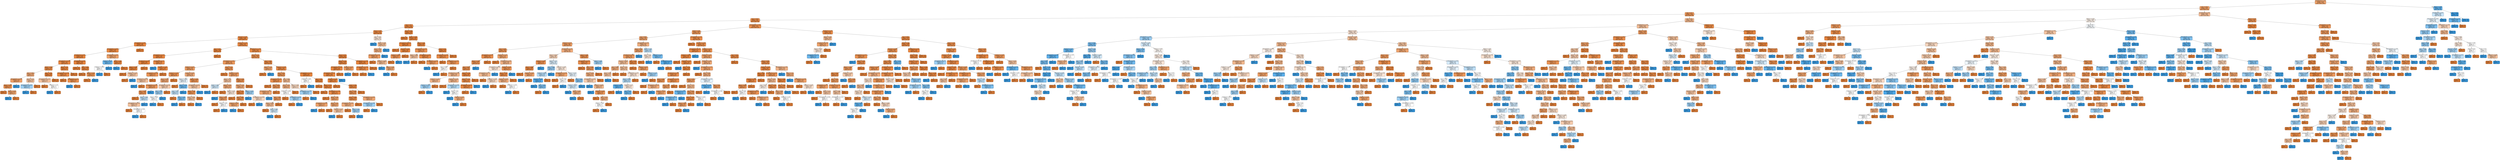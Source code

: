 digraph Tree {
node [shape=box, style="filled, rounded", color="black", fontname=helvetica] ;
edge [fontname=helvetica] ;
0 [label="NumOfProducts <= 1.68\nentropy = 0.723\nsamples = 4455\nvalue = [5597, 1403]", fillcolor="#e58139bf"] ;
1 [label="Geo1 <= 0.592\nentropy = 0.678\nsamples = 4311\nvalue = [5559, 1211]", fillcolor="#e58139c7"] ;
0 -> 1 [labeldistance=2.5, labelangle=45, headlabel="True"] ;
2 [label="Age <= 0.257\nentropy = 0.575\nsamples = 3298\nvalue = [4436, 702]", fillcolor="#e58139d7"] ;
1 -> 2 ;
3 [label="Age <= -0.414\nentropy = 0.372\nsamples = 2343\nvalue = [3387, 261]", fillcolor="#e58139eb"] ;
2 -> 3 ;
4 [label="Age <= -0.51\nentropy = 0.275\nsamples = 1269\nvalue = [1890, 94]", fillcolor="#e58139f2"] ;
3 -> 4 ;
5 [label="Balance <= 1.693\nentropy = 0.29\nsamples = 1110\nvalue = [1661, 89]", fillcolor="#e58139f1"] ;
4 -> 5 ;
6 [label="HasCrCard <= -0.458\nentropy = 0.263\nsamples = 1092\nvalue = [1646, 77]", fillcolor="#e58139f3"] ;
5 -> 6 ;
7 [label="EstimatedSalary <= 0.956\nentropy = 0.185\nsamples = 301\nvalue = [450, 13]", fillcolor="#e58139f8"] ;
6 -> 7 ;
8 [label="EstimatedSalary <= 0.827\nentropy = 0.228\nsamples = 227\nvalue = [339, 13]", fillcolor="#e58139f5"] ;
7 -> 8 ;
9 [label="NumOfProducts <= -0.06\nentropy = 0.166\nsamples = 212\nvalue = [319, 8]", fillcolor="#e58139f9"] ;
8 -> 9 ;
10 [label="IsActiveMember <= -0.034\nentropy = 0.261\nsamples = 90\nvalue = [130, 6]", fillcolor="#e58139f3"] ;
9 -> 10 ;
11 [label="Gender <= -0.08\nentropy = 0.379\nsamples = 43\nvalue = [63, 5]", fillcolor="#e58139eb"] ;
10 -> 11 ;
12 [label="Geo2 <= 0.586\nentropy = 0.787\nsamples = 13\nvalue = [13, 4]", fillcolor="#e58139b1"] ;
11 -> 12 ;
13 [label="EstimatedSalary <= 0.742\nentropy = 0.684\nsamples = 8\nvalue = [9, 2]", fillcolor="#e58139c6"] ;
12 -> 13 ;
14 [label="Balance <= 0.176\nentropy = 0.469\nsamples = 7\nvalue = [9, 1]", fillcolor="#e58139e3"] ;
13 -> 14 ;
15 [label="entropy = 0.0\nsamples = 3\nvalue = [5, 0]", fillcolor="#e58139ff"] ;
14 -> 15 ;
16 [label="Balance <= 0.276\nentropy = 0.722\nsamples = 4\nvalue = [4, 1]", fillcolor="#e58139bf"] ;
14 -> 16 ;
17 [label="entropy = 0.0\nsamples = 1\nvalue = [0, 1]", fillcolor="#399de5ff"] ;
16 -> 17 ;
18 [label="entropy = 0.0\nsamples = 3\nvalue = [4, 0]", fillcolor="#e58139ff"] ;
16 -> 18 ;
19 [label="entropy = 0.0\nsamples = 1\nvalue = [0, 1]", fillcolor="#399de5ff"] ;
13 -> 19 ;
20 [label="Tenure <= 0.177\nentropy = 0.918\nsamples = 5\nvalue = [4, 2]", fillcolor="#e581397f"] ;
12 -> 20 ;
21 [label="EstimatedSalary <= -0.007\nentropy = 0.918\nsamples = 2\nvalue = [1, 2]", fillcolor="#399de57f"] ;
20 -> 21 ;
22 [label="entropy = 0.0\nsamples = 1\nvalue = [0, 2]", fillcolor="#399de5ff"] ;
21 -> 22 ;
23 [label="entropy = 0.0\nsamples = 1\nvalue = [1, 0]", fillcolor="#e58139ff"] ;
21 -> 23 ;
24 [label="entropy = 0.0\nsamples = 3\nvalue = [3, 0]", fillcolor="#e58139ff"] ;
20 -> 24 ;
25 [label="Age <= -1.276\nentropy = 0.139\nsamples = 30\nvalue = [50, 1]", fillcolor="#e58139fa"] ;
11 -> 25 ;
26 [label="EstimatedSalary <= -1.317\nentropy = 0.918\nsamples = 3\nvalue = [2, 1]", fillcolor="#e581397f"] ;
25 -> 26 ;
27 [label="entropy = 0.0\nsamples = 1\nvalue = [1, 0]", fillcolor="#e58139ff"] ;
26 -> 27 ;
28 [label="CreditScore <= 1.09\nentropy = 1.0\nsamples = 2\nvalue = [1, 1]", fillcolor="#e5813900"] ;
26 -> 28 ;
29 [label="entropy = 0.0\nsamples = 1\nvalue = [0, 1]", fillcolor="#399de5ff"] ;
28 -> 29 ;
30 [label="entropy = 0.0\nsamples = 1\nvalue = [1, 0]", fillcolor="#e58139ff"] ;
28 -> 30 ;
31 [label="entropy = 0.0\nsamples = 27\nvalue = [48, 0]", fillcolor="#e58139ff"] ;
25 -> 31 ;
32 [label="Tenure <= -1.21\nentropy = 0.111\nsamples = 47\nvalue = [67, 1]", fillcolor="#e58139fb"] ;
10 -> 32 ;
33 [label="EstimatedSalary <= -0.386\nentropy = 0.297\nsamples = 12\nvalue = [18, 1]", fillcolor="#e58139f1"] ;
32 -> 33 ;
34 [label="entropy = 0.0\nsamples = 5\nvalue = [9, 0]", fillcolor="#e58139ff"] ;
33 -> 34 ;
35 [label="EstimatedSalary <= 0.03\nentropy = 0.469\nsamples = 7\nvalue = [9, 1]", fillcolor="#e58139e3"] ;
33 -> 35 ;
36 [label="entropy = 0.0\nsamples = 1\nvalue = [0, 1]", fillcolor="#399de5ff"] ;
35 -> 36 ;
37 [label="entropy = 0.0\nsamples = 6\nvalue = [9, 0]", fillcolor="#e58139ff"] ;
35 -> 37 ;
38 [label="entropy = 0.0\nsamples = 35\nvalue = [49, 0]", fillcolor="#e58139ff"] ;
32 -> 38 ;
39 [label="EstimatedSalary <= 0.099\nentropy = 0.084\nsamples = 122\nvalue = [189, 2]", fillcolor="#e58139fc"] ;
9 -> 39 ;
40 [label="entropy = 0.0\nsamples = 80\nvalue = [120, 0]", fillcolor="#e58139ff"] ;
39 -> 40 ;
41 [label="Age <= -0.606\nentropy = 0.185\nsamples = 42\nvalue = [69, 2]", fillcolor="#e58139f8"] ;
39 -> 41 ;
42 [label="entropy = 0.0\nsamples = 34\nvalue = [55, 0]", fillcolor="#e58139ff"] ;
41 -> 42 ;
43 [label="Balance <= 0.479\nentropy = 0.544\nsamples = 8\nvalue = [14, 2]", fillcolor="#e58139db"] ;
41 -> 43 ;
44 [label="entropy = 0.0\nsamples = 7\nvalue = [14, 0]", fillcolor="#e58139ff"] ;
43 -> 44 ;
45 [label="entropy = 0.0\nsamples = 1\nvalue = [0, 2]", fillcolor="#399de5ff"] ;
43 -> 45 ;
46 [label="EstimatedSalary <= 0.861\nentropy = 0.722\nsamples = 15\nvalue = [20, 5]", fillcolor="#e58139bf"] ;
8 -> 46 ;
47 [label="CreditScore <= 0.252\nentropy = 0.722\nsamples = 3\nvalue = [1, 4]", fillcolor="#399de5bf"] ;
46 -> 47 ;
48 [label="CreditScore <= -0.185\nentropy = 1.0\nsamples = 2\nvalue = [1, 1]", fillcolor="#e5813900"] ;
47 -> 48 ;
49 [label="entropy = 0.0\nsamples = 1\nvalue = [0, 1]", fillcolor="#399de5ff"] ;
48 -> 49 ;
50 [label="entropy = 0.0\nsamples = 1\nvalue = [1, 0]", fillcolor="#e58139ff"] ;
48 -> 50 ;
51 [label="entropy = 0.0\nsamples = 1\nvalue = [0, 3]", fillcolor="#399de5ff"] ;
47 -> 51 ;
52 [label="Tenure <= -1.556\nentropy = 0.286\nsamples = 12\nvalue = [19, 1]", fillcolor="#e58139f2"] ;
46 -> 52 ;
53 [label="entropy = 0.0\nsamples = 1\nvalue = [0, 1]", fillcolor="#399de5ff"] ;
52 -> 53 ;
54 [label="entropy = 0.0\nsamples = 11\nvalue = [19, 0]", fillcolor="#e58139ff"] ;
52 -> 54 ;
55 [label="entropy = 0.0\nsamples = 74\nvalue = [111, 0]", fillcolor="#e58139ff"] ;
7 -> 55 ;
56 [label="CreditScore <= -1.028\nentropy = 0.29\nsamples = 791\nvalue = [1196, 64]", fillcolor="#e58139f1"] ;
6 -> 56 ;
57 [label="Age <= -0.701\nentropy = 0.105\nsamples = 136\nvalue = [215, 3]", fillcolor="#e58139fb"] ;
56 -> 57 ;
58 [label="EstimatedSalary <= 1.114\nentropy = 0.134\nsamples = 99\nvalue = [157, 3]", fillcolor="#e58139fa"] ;
57 -> 58 ;
59 [label="NumOfProducts <= -0.06\nentropy = 0.064\nsamples = 82\nvalue = [132, 1]", fillcolor="#e58139fd"] ;
58 -> 59 ;
60 [label="Balance <= 1.328\nentropy = 0.129\nsamples = 37\nvalue = [55, 1]", fillcolor="#e58139fa"] ;
59 -> 60 ;
61 [label="entropy = 0.0\nsamples = 35\nvalue = [53, 0]", fillcolor="#e58139ff"] ;
60 -> 61 ;
62 [label="CreditScore <= -1.532\nentropy = 0.918\nsamples = 2\nvalue = [2, 1]", fillcolor="#e581397f"] ;
60 -> 62 ;
63 [label="entropy = 0.0\nsamples = 1\nvalue = [2, 0]", fillcolor="#e58139ff"] ;
62 -> 63 ;
64 [label="entropy = 0.0\nsamples = 1\nvalue = [0, 1]", fillcolor="#399de5ff"] ;
62 -> 64 ;
65 [label="entropy = 0.0\nsamples = 45\nvalue = [77, 0]", fillcolor="#e58139ff"] ;
59 -> 65 ;
66 [label="EstimatedSalary <= 1.12\nentropy = 0.381\nsamples = 17\nvalue = [25, 2]", fillcolor="#e58139eb"] ;
58 -> 66 ;
67 [label="entropy = 0.0\nsamples = 1\nvalue = [0, 1]", fillcolor="#399de5ff"] ;
66 -> 67 ;
68 [label="CreditScore <= -1.604\nentropy = 0.235\nsamples = 16\nvalue = [25, 1]", fillcolor="#e58139f5"] ;
66 -> 68 ;
69 [label="EstimatedSalary <= 1.365\nentropy = 0.544\nsamples = 5\nvalue = [7, 1]", fillcolor="#e58139db"] ;
68 -> 69 ;
70 [label="NumOfProducts <= -0.06\nentropy = 0.918\nsamples = 2\nvalue = [2, 1]", fillcolor="#e581397f"] ;
69 -> 70 ;
71 [label="entropy = 0.0\nsamples = 1\nvalue = [0, 1]", fillcolor="#399de5ff"] ;
70 -> 71 ;
72 [label="entropy = 0.0\nsamples = 1\nvalue = [2, 0]", fillcolor="#e58139ff"] ;
70 -> 72 ;
73 [label="entropy = 0.0\nsamples = 3\nvalue = [5, 0]", fillcolor="#e58139ff"] ;
69 -> 73 ;
74 [label="entropy = 0.0\nsamples = 11\nvalue = [18, 0]", fillcolor="#e58139ff"] ;
68 -> 74 ;
75 [label="entropy = 0.0\nsamples = 37\nvalue = [58, 0]", fillcolor="#e58139ff"] ;
57 -> 75 ;
76 [label="NumOfProducts <= -0.06\nentropy = 0.322\nsamples = 655\nvalue = [981, 61]", fillcolor="#e58139ef"] ;
56 -> 76 ;
77 [label="Tenure <= 0.177\nentropy = 0.494\nsamples = 295\nvalue = [421, 51]", fillcolor="#e58139e0"] ;
76 -> 77 ;
78 [label="IsActiveMember <= -0.034\nentropy = 0.59\nsamples = 152\nvalue = [211, 35]", fillcolor="#e58139d5"] ;
77 -> 78 ;
79 [label="CreditScore <= 0.272\nentropy = 0.653\nsamples = 74\nvalue = [99, 20]", fillcolor="#e58139cb"] ;
78 -> 79 ;
80 [label="CreditScore <= -0.144\nentropy = 0.518\nsamples = 44\nvalue = [61, 8]", fillcolor="#e58139de"] ;
79 -> 80 ;
81 [label="Tenure <= -0.516\nentropy = 0.753\nsamples = 29\nvalue = [29, 8]", fillcolor="#e58139b9"] ;
80 -> 81 ;
82 [label="EstimatedSalary <= 1.352\nentropy = 0.619\nsamples = 19\nvalue = [22, 4]", fillcolor="#e58139d1"] ;
81 -> 82 ;
83 [label="Age <= -0.606\nentropy = 0.529\nsamples = 18\nvalue = [22, 3]", fillcolor="#e58139dc"] ;
82 -> 83 ;
84 [label="entropy = 0.0\nsamples = 14\nvalue = [20, 0]", fillcolor="#e58139ff"] ;
83 -> 84 ;
85 [label="Tenure <= -1.036\nentropy = 0.971\nsamples = 4\nvalue = [2, 3]", fillcolor="#399de555"] ;
83 -> 85 ;
86 [label="EstimatedSalary <= -0.194\nentropy = 0.918\nsamples = 3\nvalue = [2, 1]", fillcolor="#e581397f"] ;
85 -> 86 ;
87 [label="entropy = 0.0\nsamples = 1\nvalue = [1, 0]", fillcolor="#e58139ff"] ;
86 -> 87 ;
88 [label="EstimatedSalary <= 0.258\nentropy = 1.0\nsamples = 2\nvalue = [1, 1]", fillcolor="#e5813900"] ;
86 -> 88 ;
89 [label="entropy = 0.0\nsamples = 1\nvalue = [0, 1]", fillcolor="#399de5ff"] ;
88 -> 89 ;
90 [label="entropy = 0.0\nsamples = 1\nvalue = [1, 0]", fillcolor="#e58139ff"] ;
88 -> 90 ;
91 [label="entropy = 0.0\nsamples = 1\nvalue = [0, 2]", fillcolor="#399de5ff"] ;
85 -> 91 ;
92 [label="entropy = 0.0\nsamples = 1\nvalue = [0, 1]", fillcolor="#399de5ff"] ;
82 -> 92 ;
93 [label="EstimatedSalary <= 0.206\nentropy = 0.946\nsamples = 10\nvalue = [7, 4]", fillcolor="#e581396d"] ;
81 -> 93 ;
94 [label="Geo2 <= 0.586\nentropy = 0.918\nsamples = 6\nvalue = [2, 4]", fillcolor="#399de57f"] ;
93 -> 94 ;
95 [label="Balance <= 0.019\nentropy = 1.0\nsamples = 4\nvalue = [2, 2]", fillcolor="#e5813900"] ;
94 -> 95 ;
96 [label="entropy = 0.0\nsamples = 2\nvalue = [0, 2]", fillcolor="#399de5ff"] ;
95 -> 96 ;
97 [label="entropy = 0.0\nsamples = 2\nvalue = [2, 0]", fillcolor="#e58139ff"] ;
95 -> 97 ;
98 [label="entropy = 0.0\nsamples = 2\nvalue = [0, 2]", fillcolor="#399de5ff"] ;
94 -> 98 ;
99 [label="entropy = 0.0\nsamples = 4\nvalue = [5, 0]", fillcolor="#e58139ff"] ;
93 -> 99 ;
100 [label="entropy = 0.0\nsamples = 15\nvalue = [32, 0]", fillcolor="#e58139ff"] ;
80 -> 100 ;
101 [label="CreditScore <= 0.452\nentropy = 0.795\nsamples = 30\nvalue = [38, 12]", fillcolor="#e58139ae"] ;
79 -> 101 ;
102 [label="Balance <= -0.439\nentropy = 0.997\nsamples = 8\nvalue = [7, 8]", fillcolor="#399de520"] ;
101 -> 102 ;
103 [label="entropy = 0.0\nsamples = 2\nvalue = [5, 0]", fillcolor="#e58139ff"] ;
102 -> 103 ;
104 [label="Tenure <= -0.516\nentropy = 0.722\nsamples = 6\nvalue = [2, 8]", fillcolor="#399de5bf"] ;
102 -> 104 ;
105 [label="Age <= -1.18\nentropy = 0.971\nsamples = 3\nvalue = [2, 3]", fillcolor="#399de555"] ;
104 -> 105 ;
106 [label="entropy = 0.0\nsamples = 1\nvalue = [1, 0]", fillcolor="#e58139ff"] ;
105 -> 106 ;
107 [label="Tenure <= -1.556\nentropy = 0.811\nsamples = 2\nvalue = [1, 3]", fillcolor="#399de5aa"] ;
105 -> 107 ;
108 [label="entropy = 0.0\nsamples = 1\nvalue = [0, 3]", fillcolor="#399de5ff"] ;
107 -> 108 ;
109 [label="entropy = 0.0\nsamples = 1\nvalue = [1, 0]", fillcolor="#e58139ff"] ;
107 -> 109 ;
110 [label="entropy = 0.0\nsamples = 3\nvalue = [0, 5]", fillcolor="#399de5ff"] ;
104 -> 110 ;
111 [label="Balance <= -0.691\nentropy = 0.513\nsamples = 22\nvalue = [31, 4]", fillcolor="#e58139de"] ;
101 -> 111 ;
112 [label="EstimatedSalary <= 0.583\nentropy = 0.918\nsamples = 9\nvalue = [8, 4]", fillcolor="#e581397f"] ;
111 -> 112 ;
113 [label="Gender <= -0.08\nentropy = 0.503\nsamples = 7\nvalue = [8, 1]", fillcolor="#e58139df"] ;
112 -> 113 ;
114 [label="Tenure <= -0.516\nentropy = 0.918\nsamples = 3\nvalue = [2, 1]", fillcolor="#e581397f"] ;
113 -> 114 ;
115 [label="entropy = 0.0\nsamples = 2\nvalue = [2, 0]", fillcolor="#e58139ff"] ;
114 -> 115 ;
116 [label="entropy = 0.0\nsamples = 1\nvalue = [0, 1]", fillcolor="#399de5ff"] ;
114 -> 116 ;
117 [label="entropy = 0.0\nsamples = 4\nvalue = [6, 0]", fillcolor="#e58139ff"] ;
113 -> 117 ;
118 [label="entropy = 0.0\nsamples = 2\nvalue = [0, 3]", fillcolor="#399de5ff"] ;
112 -> 118 ;
119 [label="entropy = 0.0\nsamples = 13\nvalue = [23, 0]", fillcolor="#e58139ff"] ;
111 -> 119 ;
120 [label="Tenure <= -1.21\nentropy = 0.524\nsamples = 78\nvalue = [112, 15]", fillcolor="#e58139dd"] ;
78 -> 120 ;
121 [label="entropy = 0.0\nsamples = 21\nvalue = [35, 0]", fillcolor="#e58139ff"] ;
120 -> 121 ;
122 [label="CreditScore <= -0.412\nentropy = 0.642\nsamples = 57\nvalue = [77, 15]", fillcolor="#e58139cd"] ;
120 -> 122 ;
123 [label="Balance <= -0.5\nentropy = 0.918\nsamples = 14\nvalue = [16, 8]", fillcolor="#e581397f"] ;
122 -> 123 ;
124 [label="Gender <= -0.08\nentropy = 0.985\nsamples = 3\nvalue = [3, 4]", fillcolor="#399de540"] ;
123 -> 124 ;
125 [label="entropy = 0.0\nsamples = 1\nvalue = [0, 4]", fillcolor="#399de5ff"] ;
124 -> 125 ;
126 [label="entropy = 0.0\nsamples = 2\nvalue = [3, 0]", fillcolor="#e58139ff"] ;
124 -> 126 ;
127 [label="Balance <= 0.512\nentropy = 0.787\nsamples = 11\nvalue = [13, 4]", fillcolor="#e58139b1"] ;
123 -> 127 ;
128 [label="entropy = 0.0\nsamples = 3\nvalue = [8, 0]", fillcolor="#e58139ff"] ;
127 -> 128 ;
129 [label="Balance <= 0.754\nentropy = 0.991\nsamples = 8\nvalue = [5, 4]", fillcolor="#e5813933"] ;
127 -> 129 ;
130 [label="entropy = 0.0\nsamples = 3\nvalue = [0, 3]", fillcolor="#399de5ff"] ;
129 -> 130 ;
131 [label="Tenure <= -0.516\nentropy = 0.65\nsamples = 5\nvalue = [5, 1]", fillcolor="#e58139cc"] ;
129 -> 131 ;
132 [label="entropy = 0.0\nsamples = 3\nvalue = [4, 0]", fillcolor="#e58139ff"] ;
131 -> 132 ;
133 [label="Balance <= 1.048\nentropy = 1.0\nsamples = 2\nvalue = [1, 1]", fillcolor="#e5813900"] ;
131 -> 133 ;
134 [label="entropy = 0.0\nsamples = 1\nvalue = [1, 0]", fillcolor="#e58139ff"] ;
133 -> 134 ;
135 [label="entropy = 0.0\nsamples = 1\nvalue = [0, 1]", fillcolor="#399de5ff"] ;
133 -> 135 ;
136 [label="Balance <= -0.03\nentropy = 0.478\nsamples = 43\nvalue = [61, 7]", fillcolor="#e58139e2"] ;
122 -> 136 ;
137 [label="Balance <= -0.433\nentropy = 0.784\nsamples = 20\nvalue = [23, 7]", fillcolor="#e58139b1"] ;
136 -> 137 ;
138 [label="Age <= -0.749\nentropy = 0.276\nsamples = 15\nvalue = [20, 1]", fillcolor="#e58139f2"] ;
137 -> 138 ;
139 [label="entropy = 0.0\nsamples = 9\nvalue = [11, 0]", fillcolor="#e58139ff"] ;
138 -> 139 ;
140 [label="Age <= -0.606\nentropy = 0.469\nsamples = 6\nvalue = [9, 1]", fillcolor="#e58139e3"] ;
138 -> 140 ;
141 [label="CreditScore <= 0.581\nentropy = 0.722\nsamples = 3\nvalue = [4, 1]", fillcolor="#e58139bf"] ;
140 -> 141 ;
142 [label="entropy = 0.0\nsamples = 1\nvalue = [0, 1]", fillcolor="#399de5ff"] ;
141 -> 142 ;
143 [label="entropy = 0.0\nsamples = 2\nvalue = [4, 0]", fillcolor="#e58139ff"] ;
141 -> 143 ;
144 [label="entropy = 0.0\nsamples = 3\nvalue = [5, 0]", fillcolor="#e58139ff"] ;
140 -> 144 ;
145 [label="Balance <= -0.278\nentropy = 0.918\nsamples = 5\nvalue = [3, 6]", fillcolor="#399de57f"] ;
137 -> 145 ;
146 [label="entropy = 0.0\nsamples = 2\nvalue = [0, 4]", fillcolor="#399de5ff"] ;
145 -> 146 ;
147 [label="EstimatedSalary <= -0.069\nentropy = 0.971\nsamples = 3\nvalue = [3, 2]", fillcolor="#e5813955"] ;
145 -> 147 ;
148 [label="entropy = 0.0\nsamples = 2\nvalue = [3, 0]", fillcolor="#e58139ff"] ;
147 -> 148 ;
149 [label="entropy = 0.0\nsamples = 1\nvalue = [0, 2]", fillcolor="#399de5ff"] ;
147 -> 149 ;
150 [label="entropy = 0.0\nsamples = 23\nvalue = [38, 0]", fillcolor="#e58139ff"] ;
136 -> 150 ;
151 [label="Age <= -1.564\nentropy = 0.369\nsamples = 143\nvalue = [210, 16]", fillcolor="#e58139ec"] ;
77 -> 151 ;
152 [label="Balance <= 1.142\nentropy = 0.722\nsamples = 9\nvalue = [12, 3]", fillcolor="#e58139bf"] ;
151 -> 152 ;
153 [label="entropy = 0.0\nsamples = 8\nvalue = [12, 0]", fillcolor="#e58139ff"] ;
152 -> 153 ;
154 [label="entropy = 0.0\nsamples = 1\nvalue = [0, 3]", fillcolor="#399de5ff"] ;
152 -> 154 ;
155 [label="CreditScore <= -0.149\nentropy = 0.334\nsamples = 134\nvalue = [198, 13]", fillcolor="#e58139ee"] ;
151 -> 155 ;
156 [label="Age <= -0.701\nentropy = 0.548\nsamples = 47\nvalue = [69, 10]", fillcolor="#e58139da"] ;
155 -> 156 ;
157 [label="EstimatedSalary <= -0.98\nentropy = 0.439\nsamples = 37\nvalue = [60, 6]", fillcolor="#e58139e6"] ;
156 -> 157 ;
158 [label="entropy = 0.0\nsamples = 8\nvalue = [18, 0]", fillcolor="#e58139ff"] ;
157 -> 158 ;
159 [label="Age <= -0.893\nentropy = 0.544\nsamples = 29\nvalue = [42, 6]", fillcolor="#e58139db"] ;
157 -> 159 ;
160 [label="EstimatedSalary <= -0.776\nentropy = 0.764\nsamples = 18\nvalue = [21, 6]", fillcolor="#e58139b6"] ;
159 -> 160 ;
161 [label="entropy = 0.0\nsamples = 1\nvalue = [0, 2]", fillcolor="#399de5ff"] ;
160 -> 161 ;
162 [label="Age <= -1.085\nentropy = 0.634\nsamples = 17\nvalue = [21, 4]", fillcolor="#e58139ce"] ;
160 -> 162 ;
163 [label="Balance <= 0.826\nentropy = 0.89\nsamples = 10\nvalue = [9, 4]", fillcolor="#e581398e"] ;
162 -> 163 ;
164 [label="entropy = 0.0\nsamples = 6\nvalue = [6, 0]", fillcolor="#e58139ff"] ;
163 -> 164 ;
165 [label="Gender <= -0.08\nentropy = 0.985\nsamples = 4\nvalue = [3, 4]", fillcolor="#399de540"] ;
163 -> 165 ;
166 [label="entropy = 0.0\nsamples = 2\nvalue = [0, 4]", fillcolor="#399de5ff"] ;
165 -> 166 ;
167 [label="entropy = 0.0\nsamples = 2\nvalue = [3, 0]", fillcolor="#e58139ff"] ;
165 -> 167 ;
168 [label="entropy = 0.0\nsamples = 7\nvalue = [12, 0]", fillcolor="#e58139ff"] ;
162 -> 168 ;
169 [label="entropy = 0.0\nsamples = 11\nvalue = [21, 0]", fillcolor="#e58139ff"] ;
159 -> 169 ;
170 [label="Age <= -0.606\nentropy = 0.89\nsamples = 10\nvalue = [9, 4]", fillcolor="#e581398e"] ;
156 -> 170 ;
171 [label="Tenure <= 0.87\nentropy = 0.811\nsamples = 6\nvalue = [6, 2]", fillcolor="#e58139aa"] ;
170 -> 171 ;
172 [label="CreditScore <= -0.699\nentropy = 1.0\nsamples = 3\nvalue = [2, 2]", fillcolor="#e5813900"] ;
171 -> 172 ;
173 [label="entropy = 0.0\nsamples = 1\nvalue = [1, 0]", fillcolor="#e58139ff"] ;
172 -> 173 ;
174 [label="EstimatedSalary <= 0.006\nentropy = 0.918\nsamples = 2\nvalue = [1, 2]", fillcolor="#399de57f"] ;
172 -> 174 ;
175 [label="entropy = 0.0\nsamples = 1\nvalue = [1, 0]", fillcolor="#e58139ff"] ;
174 -> 175 ;
176 [label="entropy = 0.0\nsamples = 1\nvalue = [0, 2]", fillcolor="#399de5ff"] ;
174 -> 176 ;
177 [label="entropy = 0.0\nsamples = 3\nvalue = [4, 0]", fillcolor="#e58139ff"] ;
171 -> 177 ;
178 [label="Tenure <= 1.044\nentropy = 0.971\nsamples = 4\nvalue = [3, 2]", fillcolor="#e5813955"] ;
170 -> 178 ;
179 [label="EstimatedSalary <= -1.116\nentropy = 0.918\nsamples = 3\nvalue = [1, 2]", fillcolor="#399de57f"] ;
178 -> 179 ;
180 [label="entropy = 0.0\nsamples = 1\nvalue = [1, 0]", fillcolor="#e58139ff"] ;
179 -> 180 ;
181 [label="entropy = 0.0\nsamples = 2\nvalue = [0, 2]", fillcolor="#399de5ff"] ;
179 -> 181 ;
182 [label="entropy = 0.0\nsamples = 1\nvalue = [2, 0]", fillcolor="#e58139ff"] ;
178 -> 182 ;
183 [label="EstimatedSalary <= -1.612\nentropy = 0.156\nsamples = 87\nvalue = [129, 3]", fillcolor="#e58139f9"] ;
155 -> 183 ;
184 [label="CreditScore <= 1.486\nentropy = 1.0\nsamples = 2\nvalue = [1, 1]", fillcolor="#e5813900"] ;
183 -> 184 ;
185 [label="entropy = 0.0\nsamples = 1\nvalue = [1, 0]", fillcolor="#e58139ff"] ;
184 -> 185 ;
186 [label="entropy = 0.0\nsamples = 1\nvalue = [0, 1]", fillcolor="#399de5ff"] ;
184 -> 186 ;
187 [label="Age <= -0.989\nentropy = 0.115\nsamples = 85\nvalue = [128, 2]", fillcolor="#e58139fb"] ;
183 -> 187 ;
188 [label="entropy = 0.0\nsamples = 33\nvalue = [49, 0]", fillcolor="#e58139ff"] ;
187 -> 188 ;
189 [label="Balance <= 0.732\nentropy = 0.167\nsamples = 52\nvalue = [79, 2]", fillcolor="#e58139f9"] ;
187 -> 189 ;
190 [label="entropy = 0.0\nsamples = 31\nvalue = [45, 0]", fillcolor="#e58139ff"] ;
189 -> 190 ;
191 [label="EstimatedSalary <= 1.089\nentropy = 0.31\nsamples = 21\nvalue = [34, 2]", fillcolor="#e58139f0"] ;
189 -> 191 ;
192 [label="entropy = 0.0\nsamples = 15\nvalue = [26, 0]", fillcolor="#e58139ff"] ;
191 -> 192 ;
193 [label="Gender <= -0.08\nentropy = 0.722\nsamples = 6\nvalue = [8, 2]", fillcolor="#e58139bf"] ;
191 -> 193 ;
194 [label="EstimatedSalary <= 1.183\nentropy = 0.722\nsamples = 3\nvalue = [4, 1]", fillcolor="#e58139bf"] ;
193 -> 194 ;
195 [label="entropy = 0.0\nsamples = 1\nvalue = [0, 1]", fillcolor="#399de5ff"] ;
194 -> 195 ;
196 [label="entropy = 0.0\nsamples = 2\nvalue = [4, 0]", fillcolor="#e58139ff"] ;
194 -> 196 ;
197 [label="Tenure <= 1.217\nentropy = 0.722\nsamples = 3\nvalue = [4, 1]", fillcolor="#e58139bf"] ;
193 -> 197 ;
198 [label="entropy = 0.0\nsamples = 1\nvalue = [2, 0]", fillcolor="#e58139ff"] ;
197 -> 198 ;
199 [label="CreditScore <= 0.277\nentropy = 0.918\nsamples = 2\nvalue = [2, 1]", fillcolor="#e581397f"] ;
197 -> 199 ;
200 [label="entropy = 0.0\nsamples = 1\nvalue = [0, 1]", fillcolor="#399de5ff"] ;
199 -> 200 ;
201 [label="entropy = 0.0\nsamples = 1\nvalue = [2, 0]", fillcolor="#e58139ff"] ;
199 -> 201 ;
202 [label="Tenure <= -0.17\nentropy = 0.127\nsamples = 360\nvalue = [560, 10]", fillcolor="#e58139fa"] ;
76 -> 202 ;
203 [label="Balance <= 1.521\nentropy = 0.206\nsamples = 155\nvalue = [239, 8]", fillcolor="#e58139f6"] ;
202 -> 203 ;
204 [label="EstimatedSalary <= 0.801\nentropy = 0.19\nsamples = 152\nvalue = [234, 7]", fillcolor="#e58139f7"] ;
203 -> 204 ;
205 [label="EstimatedSalary <= 0.769\nentropy = 0.233\nsamples = 109\nvalue = [177, 7]", fillcolor="#e58139f5"] ;
204 -> 205 ;
206 [label="CreditScore <= 0.416\nentropy = 0.153\nsamples = 107\nvalue = [177, 4]", fillcolor="#e58139f9"] ;
205 -> 206 ;
207 [label="entropy = 0.0\nsamples = 56\nvalue = [98, 0]", fillcolor="#e58139ff"] ;
206 -> 207 ;
208 [label="Gender <= -0.08\nentropy = 0.279\nsamples = 51\nvalue = [79, 4]", fillcolor="#e58139f2"] ;
206 -> 208 ;
209 [label="Geo2 <= 0.586\nentropy = 0.503\nsamples = 23\nvalue = [32, 4]", fillcolor="#e58139df"] ;
208 -> 209 ;
210 [label="Tenure <= -0.863\nentropy = 0.381\nsamples = 17\nvalue = [25, 2]", fillcolor="#e58139eb"] ;
209 -> 210 ;
211 [label="EstimatedSalary <= -0.291\nentropy = 0.811\nsamples = 6\nvalue = [6, 2]", fillcolor="#e58139aa"] ;
210 -> 211 ;
212 [label="entropy = 0.0\nsamples = 4\nvalue = [5, 0]", fillcolor="#e58139ff"] ;
211 -> 212 ;
213 [label="Tenure <= -1.21\nentropy = 0.918\nsamples = 2\nvalue = [1, 2]", fillcolor="#399de57f"] ;
211 -> 213 ;
214 [label="entropy = 0.0\nsamples = 1\nvalue = [1, 0]", fillcolor="#e58139ff"] ;
213 -> 214 ;
215 [label="entropy = 0.0\nsamples = 1\nvalue = [0, 2]", fillcolor="#399de5ff"] ;
213 -> 215 ;
216 [label="entropy = 0.0\nsamples = 11\nvalue = [19, 0]", fillcolor="#e58139ff"] ;
210 -> 216 ;
217 [label="EstimatedSalary <= -0.463\nentropy = 0.764\nsamples = 6\nvalue = [7, 2]", fillcolor="#e58139b6"] ;
209 -> 217 ;
218 [label="EstimatedSalary <= -1.389\nentropy = 0.918\nsamples = 2\nvalue = [1, 2]", fillcolor="#399de57f"] ;
217 -> 218 ;
219 [label="entropy = 0.0\nsamples = 1\nvalue = [1, 0]", fillcolor="#e58139ff"] ;
218 -> 219 ;
220 [label="entropy = 0.0\nsamples = 1\nvalue = [0, 2]", fillcolor="#399de5ff"] ;
218 -> 220 ;
221 [label="entropy = 0.0\nsamples = 4\nvalue = [6, 0]", fillcolor="#e58139ff"] ;
217 -> 221 ;
222 [label="entropy = 0.0\nsamples = 28\nvalue = [47, 0]", fillcolor="#e58139ff"] ;
208 -> 222 ;
223 [label="entropy = 0.0\nsamples = 2\nvalue = [0, 3]", fillcolor="#399de5ff"] ;
205 -> 223 ;
224 [label="entropy = 0.0\nsamples = 43\nvalue = [57, 0]", fillcolor="#e58139ff"] ;
204 -> 224 ;
225 [label="CreditScore <= 0.123\nentropy = 0.65\nsamples = 3\nvalue = [5, 1]", fillcolor="#e58139cc"] ;
203 -> 225 ;
226 [label="entropy = 0.0\nsamples = 1\nvalue = [0, 1]", fillcolor="#399de5ff"] ;
225 -> 226 ;
227 [label="entropy = 0.0\nsamples = 2\nvalue = [5, 0]", fillcolor="#e58139ff"] ;
225 -> 227 ;
228 [label="EstimatedSalary <= -1.398\nentropy = 0.054\nsamples = 205\nvalue = [321, 2]", fillcolor="#e58139fd"] ;
202 -> 228 ;
229 [label="EstimatedSalary <= -1.402\nentropy = 0.323\nsamples = 23\nvalue = [32, 2]", fillcolor="#e58139ef"] ;
228 -> 229 ;
230 [label="entropy = 0.0\nsamples = 22\nvalue = [32, 0]", fillcolor="#e58139ff"] ;
229 -> 230 ;
231 [label="entropy = 0.0\nsamples = 1\nvalue = [0, 2]", fillcolor="#399de5ff"] ;
229 -> 231 ;
232 [label="entropy = 0.0\nsamples = 182\nvalue = [289, 0]", fillcolor="#e58139ff"] ;
228 -> 232 ;
233 [label="Age <= -1.276\nentropy = 0.991\nsamples = 18\nvalue = [15, 12]", fillcolor="#e5813933"] ;
5 -> 233 ;
234 [label="entropy = 0.0\nsamples = 3\nvalue = [0, 5]", fillcolor="#399de5ff"] ;
233 -> 234 ;
235 [label="Balance <= 2.109\nentropy = 0.902\nsamples = 15\nvalue = [15, 7]", fillcolor="#e5813988"] ;
233 -> 235 ;
236 [label="Tenure <= 1.217\nentropy = 0.811\nsamples = 14\nvalue = [15, 5]", fillcolor="#e58139aa"] ;
235 -> 236 ;
237 [label="EstimatedSalary <= 0.154\nentropy = 0.65\nsamples = 12\nvalue = [15, 3]", fillcolor="#e58139cc"] ;
236 -> 237 ;
238 [label="entropy = 0.0\nsamples = 5\nvalue = [8, 0]", fillcolor="#e58139ff"] ;
237 -> 238 ;
239 [label="HasCrCard <= -0.458\nentropy = 0.881\nsamples = 7\nvalue = [7, 3]", fillcolor="#e5813992"] ;
237 -> 239 ;
240 [label="entropy = 0.0\nsamples = 1\nvalue = [0, 1]", fillcolor="#399de5ff"] ;
239 -> 240 ;
241 [label="Balance <= 1.784\nentropy = 0.764\nsamples = 6\nvalue = [7, 2]", fillcolor="#e58139b6"] ;
239 -> 241 ;
242 [label="entropy = 0.0\nsamples = 2\nvalue = [0, 2]", fillcolor="#399de5ff"] ;
241 -> 242 ;
243 [label="entropy = 0.0\nsamples = 4\nvalue = [7, 0]", fillcolor="#e58139ff"] ;
241 -> 243 ;
244 [label="entropy = 0.0\nsamples = 2\nvalue = [0, 2]", fillcolor="#399de5ff"] ;
236 -> 244 ;
245 [label="entropy = 0.0\nsamples = 1\nvalue = [0, 2]", fillcolor="#399de5ff"] ;
235 -> 245 ;
246 [label="Tenure <= -0.863\nentropy = 0.149\nsamples = 159\nvalue = [229, 5]", fillcolor="#e58139f9"] ;
4 -> 246 ;
247 [label="entropy = 0.0\nsamples = 37\nvalue = [56, 0]", fillcolor="#e58139ff"] ;
246 -> 247 ;
248 [label="Balance <= -0.863\nentropy = 0.185\nsamples = 122\nvalue = [173, 5]", fillcolor="#e58139f8"] ;
246 -> 248 ;
249 [label="IsActiveMember <= -0.034\nentropy = 0.083\nsamples = 58\nvalue = [96, 1]", fillcolor="#e58139fc"] ;
248 -> 249 ;
250 [label="entropy = 0.0\nsamples = 32\nvalue = [56, 0]", fillcolor="#e58139ff"] ;
249 -> 250 ;
251 [label="HasCrCard <= -0.458\nentropy = 0.165\nsamples = 26\nvalue = [40, 1]", fillcolor="#e58139f9"] ;
249 -> 251 ;
252 [label="CreditScore <= 0.504\nentropy = 0.503\nsamples = 5\nvalue = [8, 1]", fillcolor="#e58139df"] ;
251 -> 252 ;
253 [label="entropy = 0.0\nsamples = 4\nvalue = [8, 0]", fillcolor="#e58139ff"] ;
252 -> 253 ;
254 [label="entropy = 0.0\nsamples = 1\nvalue = [0, 1]", fillcolor="#399de5ff"] ;
252 -> 254 ;
255 [label="entropy = 0.0\nsamples = 21\nvalue = [32, 0]", fillcolor="#e58139ff"] ;
251 -> 255 ;
256 [label="Gender <= -0.08\nentropy = 0.284\nsamples = 64\nvalue = [77, 4]", fillcolor="#e58139f2"] ;
248 -> 256 ;
257 [label="EstimatedSalary <= -1.341\nentropy = 0.503\nsamples = 24\nvalue = [24, 3]", fillcolor="#e58139df"] ;
256 -> 257 ;
258 [label="Balance <= 0.065\nentropy = 0.918\nsamples = 5\nvalue = [4, 2]", fillcolor="#e581397f"] ;
257 -> 258 ;
259 [label="entropy = 0.0\nsamples = 2\nvalue = [0, 2]", fillcolor="#399de5ff"] ;
258 -> 259 ;
260 [label="entropy = 0.0\nsamples = 3\nvalue = [4, 0]", fillcolor="#e58139ff"] ;
258 -> 260 ;
261 [label="EstimatedSalary <= 0.852\nentropy = 0.276\nsamples = 19\nvalue = [20, 1]", fillcolor="#e58139f2"] ;
257 -> 261 ;
262 [label="entropy = 0.0\nsamples = 12\nvalue = [14, 0]", fillcolor="#e58139ff"] ;
261 -> 262 ;
263 [label="EstimatedSalary <= 0.906\nentropy = 0.592\nsamples = 7\nvalue = [6, 1]", fillcolor="#e58139d4"] ;
261 -> 263 ;
264 [label="entropy = 0.0\nsamples = 1\nvalue = [0, 1]", fillcolor="#399de5ff"] ;
263 -> 264 ;
265 [label="entropy = 0.0\nsamples = 6\nvalue = [6, 0]", fillcolor="#e58139ff"] ;
263 -> 265 ;
266 [label="Tenure <= -0.17\nentropy = 0.133\nsamples = 40\nvalue = [53, 1]", fillcolor="#e58139fa"] ;
256 -> 266 ;
267 [label="IsActiveMember <= -0.034\nentropy = 0.353\nsamples = 11\nvalue = [14, 1]", fillcolor="#e58139ed"] ;
266 -> 267 ;
268 [label="entropy = 0.0\nsamples = 4\nvalue = [6, 0]", fillcolor="#e58139ff"] ;
267 -> 268 ;
269 [label="EstimatedSalary <= -1.261\nentropy = 0.503\nsamples = 7\nvalue = [8, 1]", fillcolor="#e58139df"] ;
267 -> 269 ;
270 [label="Geo2 <= 0.586\nentropy = 1.0\nsamples = 2\nvalue = [1, 1]", fillcolor="#e5813900"] ;
269 -> 270 ;
271 [label="entropy = 0.0\nsamples = 1\nvalue = [0, 1]", fillcolor="#399de5ff"] ;
270 -> 271 ;
272 [label="entropy = 0.0\nsamples = 1\nvalue = [1, 0]", fillcolor="#e58139ff"] ;
270 -> 272 ;
273 [label="entropy = 0.0\nsamples = 5\nvalue = [7, 0]", fillcolor="#e58139ff"] ;
269 -> 273 ;
274 [label="entropy = 0.0\nsamples = 29\nvalue = [39, 0]", fillcolor="#e58139ff"] ;
266 -> 274 ;
275 [label="IsActiveMember <= -0.034\nentropy = 0.47\nsamples = 1074\nvalue = [1497, 167]", fillcolor="#e58139e3"] ;
3 -> 275 ;
276 [label="Gender <= -0.08\nentropy = 0.558\nsamples = 547\nvalue = [742, 111]", fillcolor="#e58139d9"] ;
275 -> 276 ;
277 [label="Age <= 0.065\nentropy = 0.708\nsamples = 251\nvalue = [305, 73]", fillcolor="#e58139c2"] ;
276 -> 277 ;
278 [label="CreditScore <= 0.216\nentropy = 0.654\nsamples = 186\nvalue = [232, 47]", fillcolor="#e58139cb"] ;
277 -> 278 ;
279 [label="Geo2 <= 0.586\nentropy = 0.513\nsamples = 108\nvalue = [147, 19]", fillcolor="#e58139de"] ;
278 -> 279 ;
280 [label="EstimatedSalary <= 0.911\nentropy = 0.411\nsamples = 74\nvalue = [111, 10]", fillcolor="#e58139e8"] ;
279 -> 280 ;
281 [label="Balance <= 1.455\nentropy = 0.507\nsamples = 57\nvalue = [79, 10]", fillcolor="#e58139df"] ;
280 -> 281 ;
282 [label="Age <= -0.222\nentropy = 0.476\nsamples = 56\nvalue = [79, 9]", fillcolor="#e58139e2"] ;
281 -> 282 ;
283 [label="NumOfProducts <= -0.06\nentropy = 0.855\nsamples = 18\nvalue = [18, 7]", fillcolor="#e581399c"] ;
282 -> 283 ;
284 [label="CreditScore <= -1.445\nentropy = 0.863\nsamples = 6\nvalue = [5, 2]", fillcolor="#e5813999"] ;
283 -> 284 ;
285 [label="CreditScore <= -2.401\nentropy = 0.918\nsamples = 3\nvalue = [1, 2]", fillcolor="#399de57f"] ;
284 -> 285 ;
286 [label="entropy = 0.0\nsamples = 1\nvalue = [1, 0]", fillcolor="#e58139ff"] ;
285 -> 286 ;
287 [label="entropy = 0.0\nsamples = 2\nvalue = [0, 2]", fillcolor="#399de5ff"] ;
285 -> 287 ;
288 [label="entropy = 0.0\nsamples = 3\nvalue = [4, 0]", fillcolor="#e58139ff"] ;
284 -> 288 ;
289 [label="CreditScore <= -1.136\nentropy = 0.852\nsamples = 12\nvalue = [13, 5]", fillcolor="#e581399d"] ;
283 -> 289 ;
290 [label="entropy = 0.0\nsamples = 6\nvalue = [10, 0]", fillcolor="#e58139ff"] ;
289 -> 290 ;
291 [label="EstimatedSalary <= -0.935\nentropy = 0.954\nsamples = 6\nvalue = [3, 5]", fillcolor="#399de566"] ;
289 -> 291 ;
292 [label="entropy = 0.0\nsamples = 1\nvalue = [0, 2]", fillcolor="#399de5ff"] ;
291 -> 292 ;
293 [label="Tenure <= -0.69\nentropy = 1.0\nsamples = 5\nvalue = [3, 3]", fillcolor="#e5813900"] ;
291 -> 293 ;
294 [label="entropy = 0.0\nsamples = 1\nvalue = [0, 2]", fillcolor="#399de5ff"] ;
293 -> 294 ;
295 [label="CreditScore <= -0.956\nentropy = 0.811\nsamples = 4\nvalue = [3, 1]", fillcolor="#e58139aa"] ;
293 -> 295 ;
296 [label="entropy = 0.0\nsamples = 1\nvalue = [0, 1]", fillcolor="#399de5ff"] ;
295 -> 296 ;
297 [label="entropy = 0.0\nsamples = 3\nvalue = [3, 0]", fillcolor="#e58139ff"] ;
295 -> 297 ;
298 [label="Balance <= -0.192\nentropy = 0.203\nsamples = 38\nvalue = [61, 2]", fillcolor="#e58139f7"] ;
282 -> 298 ;
299 [label="Balance <= -0.421\nentropy = 0.371\nsamples = 18\nvalue = [26, 2]", fillcolor="#e58139eb"] ;
298 -> 299 ;
300 [label="EstimatedSalary <= 0.779\nentropy = 0.229\nsamples = 17\nvalue = [26, 1]", fillcolor="#e58139f5"] ;
299 -> 300 ;
301 [label="entropy = 0.0\nsamples = 16\nvalue = [26, 0]", fillcolor="#e58139ff"] ;
300 -> 301 ;
302 [label="entropy = 0.0\nsamples = 1\nvalue = [0, 1]", fillcolor="#399de5ff"] ;
300 -> 302 ;
303 [label="entropy = 0.0\nsamples = 1\nvalue = [0, 1]", fillcolor="#399de5ff"] ;
299 -> 303 ;
304 [label="entropy = 0.0\nsamples = 20\nvalue = [35, 0]", fillcolor="#e58139ff"] ;
298 -> 304 ;
305 [label="entropy = 0.0\nsamples = 1\nvalue = [0, 1]", fillcolor="#399de5ff"] ;
281 -> 305 ;
306 [label="entropy = 0.0\nsamples = 17\nvalue = [32, 0]", fillcolor="#e58139ff"] ;
280 -> 306 ;
307 [label="CreditScore <= -1.275\nentropy = 0.722\nsamples = 34\nvalue = [36, 9]", fillcolor="#e58139bf"] ;
279 -> 307 ;
308 [label="entropy = 0.0\nsamples = 8\nvalue = [12, 0]", fillcolor="#e58139ff"] ;
307 -> 308 ;
309 [label="NumOfProducts <= -0.06\nentropy = 0.845\nsamples = 26\nvalue = [24, 9]", fillcolor="#e581399f"] ;
307 -> 309 ;
310 [label="EstimatedSalary <= 0.562\nentropy = 0.989\nsamples = 11\nvalue = [9, 7]", fillcolor="#e5813939"] ;
309 -> 310 ;
311 [label="EstimatedSalary <= -1.27\nentropy = 0.89\nsamples = 9\nvalue = [9, 4]", fillcolor="#e581398e"] ;
310 -> 311 ;
312 [label="entropy = 0.0\nsamples = 1\nvalue = [3, 0]", fillcolor="#e58139ff"] ;
311 -> 312 ;
313 [label="CreditScore <= -0.694\nentropy = 0.971\nsamples = 8\nvalue = [6, 4]", fillcolor="#e5813955"] ;
311 -> 313 ;
314 [label="entropy = 0.0\nsamples = 3\nvalue = [0, 4]", fillcolor="#399de5ff"] ;
313 -> 314 ;
315 [label="entropy = 0.0\nsamples = 5\nvalue = [6, 0]", fillcolor="#e58139ff"] ;
313 -> 315 ;
316 [label="entropy = 0.0\nsamples = 2\nvalue = [0, 3]", fillcolor="#399de5ff"] ;
310 -> 316 ;
317 [label="CreditScore <= 0.108\nentropy = 0.523\nsamples = 15\nvalue = [15, 2]", fillcolor="#e58139dd"] ;
309 -> 317 ;
318 [label="Tenure <= -1.556\nentropy = 0.337\nsamples = 14\nvalue = [15, 1]", fillcolor="#e58139ee"] ;
317 -> 318 ;
319 [label="CreditScore <= -0.535\nentropy = 0.811\nsamples = 4\nvalue = [3, 1]", fillcolor="#e58139aa"] ;
318 -> 319 ;
320 [label="entropy = 0.0\nsamples = 2\nvalue = [2, 0]", fillcolor="#e58139ff"] ;
319 -> 320 ;
321 [label="CreditScore <= -0.283\nentropy = 1.0\nsamples = 2\nvalue = [1, 1]", fillcolor="#e5813900"] ;
319 -> 321 ;
322 [label="entropy = 0.0\nsamples = 1\nvalue = [0, 1]", fillcolor="#399de5ff"] ;
321 -> 322 ;
323 [label="entropy = 0.0\nsamples = 1\nvalue = [1, 0]", fillcolor="#e58139ff"] ;
321 -> 323 ;
324 [label="entropy = 0.0\nsamples = 10\nvalue = [12, 0]", fillcolor="#e58139ff"] ;
318 -> 324 ;
325 [label="entropy = 0.0\nsamples = 1\nvalue = [0, 1]", fillcolor="#399de5ff"] ;
317 -> 325 ;
326 [label="NumOfProducts <= -0.06\nentropy = 0.808\nsamples = 78\nvalue = [85, 28]", fillcolor="#e58139ab"] ;
278 -> 326 ;
327 [label="Tenure <= -0.516\nentropy = 0.962\nsamples = 39\nvalue = [35, 22]", fillcolor="#e581395f"] ;
326 -> 327 ;
328 [label="CreditScore <= 1.815\nentropy = 0.454\nsamples = 14\nvalue = [19, 2]", fillcolor="#e58139e4"] ;
327 -> 328 ;
329 [label="Tenure <= -0.863\nentropy = 0.286\nsamples = 13\nvalue = [19, 1]", fillcolor="#e58139f2"] ;
328 -> 329 ;
330 [label="entropy = 0.0\nsamples = 9\nvalue = [15, 0]", fillcolor="#e58139ff"] ;
329 -> 330 ;
331 [label="CreditScore <= 0.601\nentropy = 0.722\nsamples = 4\nvalue = [4, 1]", fillcolor="#e58139bf"] ;
329 -> 331 ;
332 [label="entropy = 0.0\nsamples = 1\nvalue = [0, 1]", fillcolor="#399de5ff"] ;
331 -> 332 ;
333 [label="entropy = 0.0\nsamples = 3\nvalue = [4, 0]", fillcolor="#e58139ff"] ;
331 -> 333 ;
334 [label="entropy = 0.0\nsamples = 1\nvalue = [0, 1]", fillcolor="#399de5ff"] ;
328 -> 334 ;
335 [label="Balance <= -0.11\nentropy = 0.991\nsamples = 25\nvalue = [16, 20]", fillcolor="#399de533"] ;
327 -> 335 ;
336 [label="Geo2 <= 0.586\nentropy = 0.896\nsamples = 9\nvalue = [5, 11]", fillcolor="#399de58b"] ;
335 -> 336 ;
337 [label="CreditScore <= 0.504\nentropy = 0.961\nsamples = 8\nvalue = [5, 8]", fillcolor="#399de560"] ;
336 -> 337 ;
338 [label="HasCrCard <= -0.458\nentropy = 0.503\nsamples = 4\nvalue = [1, 8]", fillcolor="#399de5df"] ;
337 -> 338 ;
339 [label="entropy = 0.0\nsamples = 2\nvalue = [0, 5]", fillcolor="#399de5ff"] ;
338 -> 339 ;
340 [label="Age <= -0.318\nentropy = 0.811\nsamples = 2\nvalue = [1, 3]", fillcolor="#399de5aa"] ;
338 -> 340 ;
341 [label="entropy = 0.0\nsamples = 1\nvalue = [1, 0]", fillcolor="#e58139ff"] ;
340 -> 341 ;
342 [label="entropy = 0.0\nsamples = 1\nvalue = [0, 3]", fillcolor="#399de5ff"] ;
340 -> 342 ;
343 [label="entropy = 0.0\nsamples = 4\nvalue = [4, 0]", fillcolor="#e58139ff"] ;
337 -> 343 ;
344 [label="entropy = 0.0\nsamples = 1\nvalue = [0, 3]", fillcolor="#399de5ff"] ;
336 -> 344 ;
345 [label="HasCrCard <= -0.458\nentropy = 0.993\nsamples = 16\nvalue = [11, 9]", fillcolor="#e581392e"] ;
335 -> 345 ;
346 [label="EstimatedSalary <= 0.508\nentropy = 0.722\nsamples = 5\nvalue = [4, 1]", fillcolor="#e58139bf"] ;
345 -> 346 ;
347 [label="entropy = 0.0\nsamples = 3\nvalue = [3, 0]", fillcolor="#e58139ff"] ;
346 -> 347 ;
348 [label="Geo2 <= 0.586\nentropy = 1.0\nsamples = 2\nvalue = [1, 1]", fillcolor="#e5813900"] ;
346 -> 348 ;
349 [label="entropy = 0.0\nsamples = 1\nvalue = [1, 0]", fillcolor="#e58139ff"] ;
348 -> 349 ;
350 [label="entropy = 0.0\nsamples = 1\nvalue = [0, 1]", fillcolor="#399de5ff"] ;
348 -> 350 ;
351 [label="Balance <= 0.742\nentropy = 0.997\nsamples = 11\nvalue = [7, 8]", fillcolor="#399de520"] ;
345 -> 351 ;
352 [label="entropy = 0.0\nsamples = 4\nvalue = [4, 0]", fillcolor="#e58139ff"] ;
351 -> 352 ;
353 [label="Age <= -0.031\nentropy = 0.845\nsamples = 7\nvalue = [3, 8]", fillcolor="#399de59f"] ;
351 -> 353 ;
354 [label="CreditScore <= 0.313\nentropy = 0.985\nsamples = 5\nvalue = [3, 4]", fillcolor="#399de540"] ;
353 -> 354 ;
355 [label="entropy = 0.0\nsamples = 1\nvalue = [0, 3]", fillcolor="#399de5ff"] ;
354 -> 355 ;
356 [label="Balance <= 0.803\nentropy = 0.811\nsamples = 4\nvalue = [3, 1]", fillcolor="#e58139aa"] ;
354 -> 356 ;
357 [label="entropy = 0.0\nsamples = 1\nvalue = [0, 1]", fillcolor="#399de5ff"] ;
356 -> 357 ;
358 [label="entropy = 0.0\nsamples = 3\nvalue = [3, 0]", fillcolor="#e58139ff"] ;
356 -> 358 ;
359 [label="entropy = 0.0\nsamples = 2\nvalue = [0, 4]", fillcolor="#399de5ff"] ;
353 -> 359 ;
360 [label="Balance <= 1.498\nentropy = 0.491\nsamples = 39\nvalue = [50, 6]", fillcolor="#e58139e0"] ;
326 -> 360 ;
361 [label="EstimatedSalary <= -0.855\nentropy = 0.386\nsamples = 37\nvalue = [49, 4]", fillcolor="#e58139ea"] ;
360 -> 361 ;
362 [label="entropy = 0.0\nsamples = 15\nvalue = [24, 0]", fillcolor="#e58139ff"] ;
361 -> 362 ;
363 [label="Geo2 <= 0.586\nentropy = 0.579\nsamples = 22\nvalue = [25, 4]", fillcolor="#e58139d6"] ;
361 -> 363 ;
364 [label="Tenure <= -0.343\nentropy = 0.811\nsamples = 12\nvalue = [12, 4]", fillcolor="#e58139aa"] ;
363 -> 364 ;
365 [label="EstimatedSalary <= -0.685\nentropy = 0.946\nsamples = 8\nvalue = [7, 4]", fillcolor="#e581396d"] ;
364 -> 365 ;
366 [label="entropy = 0.0\nsamples = 1\nvalue = [0, 1]", fillcolor="#399de5ff"] ;
365 -> 366 ;
367 [label="CreditScore <= 0.468\nentropy = 0.881\nsamples = 7\nvalue = [7, 3]", fillcolor="#e5813992"] ;
365 -> 367 ;
368 [label="entropy = 0.0\nsamples = 1\nvalue = [0, 2]", fillcolor="#399de5ff"] ;
367 -> 368 ;
369 [label="HasCrCard <= -0.458\nentropy = 0.544\nsamples = 6\nvalue = [7, 1]", fillcolor="#e58139db"] ;
367 -> 369 ;
370 [label="entropy = 0.0\nsamples = 3\nvalue = [4, 0]", fillcolor="#e58139ff"] ;
369 -> 370 ;
371 [label="Age <= -0.174\nentropy = 0.811\nsamples = 3\nvalue = [3, 1]", fillcolor="#e58139aa"] ;
369 -> 371 ;
372 [label="Balance <= -0.406\nentropy = 1.0\nsamples = 2\nvalue = [1, 1]", fillcolor="#e5813900"] ;
371 -> 372 ;
373 [label="entropy = 0.0\nsamples = 1\nvalue = [1, 0]", fillcolor="#e58139ff"] ;
372 -> 373 ;
374 [label="entropy = 0.0\nsamples = 1\nvalue = [0, 1]", fillcolor="#399de5ff"] ;
372 -> 374 ;
375 [label="entropy = 0.0\nsamples = 1\nvalue = [2, 0]", fillcolor="#e58139ff"] ;
371 -> 375 ;
376 [label="entropy = 0.0\nsamples = 4\nvalue = [5, 0]", fillcolor="#e58139ff"] ;
364 -> 376 ;
377 [label="entropy = 0.0\nsamples = 10\nvalue = [13, 0]", fillcolor="#e58139ff"] ;
363 -> 377 ;
378 [label="Balance <= 1.594\nentropy = 0.918\nsamples = 2\nvalue = [1, 2]", fillcolor="#399de57f"] ;
360 -> 378 ;
379 [label="entropy = 0.0\nsamples = 1\nvalue = [0, 2]", fillcolor="#399de5ff"] ;
378 -> 379 ;
380 [label="entropy = 0.0\nsamples = 1\nvalue = [1, 0]", fillcolor="#e58139ff"] ;
378 -> 380 ;
381 [label="EstimatedSalary <= 1.359\nentropy = 0.831\nsamples = 65\nvalue = [73, 26]", fillcolor="#e58139a4"] ;
277 -> 381 ;
382 [label="Balance <= 1.502\nentropy = 0.691\nsamples = 55\nvalue = [66, 15]", fillcolor="#e58139c5"] ;
381 -> 382 ;
383 [label="NumOfProducts <= -0.06\nentropy = 0.645\nsamples = 54\nvalue = [66, 13]", fillcolor="#e58139cd"] ;
382 -> 383 ;
384 [label="HasCrCard <= -0.458\nentropy = 0.898\nsamples = 23\nvalue = [24, 11]", fillcolor="#e581398a"] ;
383 -> 384 ;
385 [label="Geo2 <= 0.586\nentropy = 0.811\nsamples = 4\nvalue = [3, 1]", fillcolor="#e58139aa"] ;
384 -> 385 ;
386 [label="Tenure <= 0.35\nentropy = 0.918\nsamples = 3\nvalue = [2, 1]", fillcolor="#e581397f"] ;
385 -> 386 ;
387 [label="entropy = 0.0\nsamples = 1\nvalue = [0, 1]", fillcolor="#399de5ff"] ;
386 -> 387 ;
388 [label="entropy = 0.0\nsamples = 2\nvalue = [2, 0]", fillcolor="#e58139ff"] ;
386 -> 388 ;
389 [label="entropy = 0.0\nsamples = 1\nvalue = [1, 0]", fillcolor="#e58139ff"] ;
385 -> 389 ;
390 [label="Tenure <= -0.17\nentropy = 0.907\nsamples = 19\nvalue = [21, 10]", fillcolor="#e5813986"] ;
384 -> 390 ;
391 [label="entropy = 0.0\nsamples = 6\nvalue = [8, 0]", fillcolor="#e58139ff"] ;
390 -> 391 ;
392 [label="EstimatedSalary <= 0.85\nentropy = 0.988\nsamples = 13\nvalue = [13, 10]", fillcolor="#e581393b"] ;
390 -> 392 ;
393 [label="Balance <= 0.382\nentropy = 0.954\nsamples = 11\nvalue = [6, 10]", fillcolor="#399de566"] ;
392 -> 393 ;
394 [label="CreditScore <= 0.077\nentropy = 0.592\nsamples = 4\nvalue = [1, 6]", fillcolor="#399de5d4"] ;
393 -> 394 ;
395 [label="entropy = 0.0\nsamples = 1\nvalue = [1, 0]", fillcolor="#e58139ff"] ;
394 -> 395 ;
396 [label="entropy = 0.0\nsamples = 3\nvalue = [0, 6]", fillcolor="#399de5ff"] ;
394 -> 396 ;
397 [label="CreditScore <= -0.0\nentropy = 0.991\nsamples = 7\nvalue = [5, 4]", fillcolor="#e5813933"] ;
393 -> 397 ;
398 [label="Age <= 0.161\nentropy = 0.722\nsamples = 3\nvalue = [1, 4]", fillcolor="#399de5bf"] ;
397 -> 398 ;
399 [label="entropy = 0.0\nsamples = 2\nvalue = [0, 4]", fillcolor="#399de5ff"] ;
398 -> 399 ;
400 [label="entropy = 0.0\nsamples = 1\nvalue = [1, 0]", fillcolor="#e58139ff"] ;
398 -> 400 ;
401 [label="entropy = 0.0\nsamples = 4\nvalue = [4, 0]", fillcolor="#e58139ff"] ;
397 -> 401 ;
402 [label="entropy = 0.0\nsamples = 2\nvalue = [7, 0]", fillcolor="#e58139ff"] ;
392 -> 402 ;
403 [label="Age <= 0.161\nentropy = 0.267\nsamples = 31\nvalue = [42, 2]", fillcolor="#e58139f3"] ;
383 -> 403 ;
404 [label="entropy = 0.0\nsamples = 22\nvalue = [32, 0]", fillcolor="#e58139ff"] ;
403 -> 404 ;
405 [label="CreditScore <= 0.678\nentropy = 0.65\nsamples = 9\nvalue = [10, 2]", fillcolor="#e58139cc"] ;
403 -> 405 ;
406 [label="entropy = 0.0\nsamples = 7\nvalue = [9, 0]", fillcolor="#e58139ff"] ;
405 -> 406 ;
407 [label="CreditScore <= 1.434\nentropy = 0.918\nsamples = 2\nvalue = [1, 2]", fillcolor="#399de57f"] ;
405 -> 407 ;
408 [label="entropy = 0.0\nsamples = 1\nvalue = [0, 2]", fillcolor="#399de5ff"] ;
407 -> 408 ;
409 [label="entropy = 0.0\nsamples = 1\nvalue = [1, 0]", fillcolor="#e58139ff"] ;
407 -> 409 ;
410 [label="entropy = 0.0\nsamples = 1\nvalue = [0, 2]", fillcolor="#399de5ff"] ;
382 -> 410 ;
411 [label="Balance <= -0.58\nentropy = 0.964\nsamples = 10\nvalue = [7, 11]", fillcolor="#399de55d"] ;
381 -> 411 ;
412 [label="Tenure <= 0.35\nentropy = 0.991\nsamples = 3\nvalue = [5, 4]", fillcolor="#e5813933"] ;
411 -> 412 ;
413 [label="entropy = 0.0\nsamples = 2\nvalue = [5, 0]", fillcolor="#e58139ff"] ;
412 -> 413 ;
414 [label="entropy = 0.0\nsamples = 1\nvalue = [0, 4]", fillcolor="#399de5ff"] ;
412 -> 414 ;
415 [label="CreditScore <= -1.178\nentropy = 0.764\nsamples = 7\nvalue = [2, 7]", fillcolor="#399de5b6"] ;
411 -> 415 ;
416 [label="entropy = 0.0\nsamples = 1\nvalue = [1, 0]", fillcolor="#e58139ff"] ;
415 -> 416 ;
417 [label="NumOfProducts <= -0.06\nentropy = 0.544\nsamples = 6\nvalue = [1, 7]", fillcolor="#399de5db"] ;
415 -> 417 ;
418 [label="entropy = 0.0\nsamples = 5\nvalue = [0, 7]", fillcolor="#399de5ff"] ;
417 -> 418 ;
419 [label="entropy = 0.0\nsamples = 1\nvalue = [1, 0]", fillcolor="#e58139ff"] ;
417 -> 419 ;
420 [label="EstimatedSalary <= -1.453\nentropy = 0.402\nsamples = 296\nvalue = [437, 38]", fillcolor="#e58139e9"] ;
276 -> 420 ;
421 [label="entropy = 0.0\nsamples = 22\nvalue = [33, 0]", fillcolor="#e58139ff"] ;
420 -> 421 ;
422 [label="HasCrCard <= -0.458\nentropy = 0.423\nsamples = 274\nvalue = [404, 38]", fillcolor="#e58139e7"] ;
420 -> 422 ;
423 [label="EstimatedSalary <= 1.643\nentropy = 0.267\nsamples = 75\nvalue = [105, 5]", fillcolor="#e58139f3"] ;
422 -> 423 ;
424 [label="CreditScore <= -0.756\nentropy = 0.183\nsamples = 74\nvalue = [105, 3]", fillcolor="#e58139f8"] ;
423 -> 424 ;
425 [label="entropy = 0.0\nsamples = 25\nvalue = [42, 0]", fillcolor="#e58139ff"] ;
424 -> 425 ;
426 [label="CreditScore <= -0.741\nentropy = 0.267\nsamples = 49\nvalue = [63, 3]", fillcolor="#e58139f3"] ;
424 -> 426 ;
427 [label="entropy = 0.0\nsamples = 1\nvalue = [0, 1]", fillcolor="#399de5ff"] ;
426 -> 427 ;
428 [label="Age <= -0.126\nentropy = 0.198\nsamples = 48\nvalue = [63, 2]", fillcolor="#e58139f7"] ;
426 -> 428 ;
429 [label="NumOfProducts <= -0.06\nentropy = 0.454\nsamples = 18\nvalue = [19, 2]", fillcolor="#e58139e4"] ;
428 -> 429 ;
430 [label="Tenure <= 0.004\nentropy = 0.503\nsamples = 9\nvalue = [8, 1]", fillcolor="#e58139df"] ;
429 -> 430 ;
431 [label="entropy = 0.0\nsamples = 5\nvalue = [5, 0]", fillcolor="#e58139ff"] ;
430 -> 431 ;
432 [label="EstimatedSalary <= 0.485\nentropy = 0.811\nsamples = 4\nvalue = [3, 1]", fillcolor="#e58139aa"] ;
430 -> 432 ;
433 [label="entropy = 0.0\nsamples = 3\nvalue = [3, 0]", fillcolor="#e58139ff"] ;
432 -> 433 ;
434 [label="entropy = 0.0\nsamples = 1\nvalue = [0, 1]", fillcolor="#399de5ff"] ;
432 -> 434 ;
435 [label="EstimatedSalary <= 0.259\nentropy = 0.414\nsamples = 9\nvalue = [11, 1]", fillcolor="#e58139e8"] ;
429 -> 435 ;
436 [label="Geo2 <= 0.586\nentropy = 0.65\nsamples = 4\nvalue = [5, 1]", fillcolor="#e58139cc"] ;
435 -> 436 ;
437 [label="CreditScore <= 0.262\nentropy = 0.722\nsamples = 3\nvalue = [4, 1]", fillcolor="#e58139bf"] ;
436 -> 437 ;
438 [label="entropy = 0.0\nsamples = 2\nvalue = [4, 0]", fillcolor="#e58139ff"] ;
437 -> 438 ;
439 [label="entropy = 0.0\nsamples = 1\nvalue = [0, 1]", fillcolor="#399de5ff"] ;
437 -> 439 ;
440 [label="entropy = 0.0\nsamples = 1\nvalue = [1, 0]", fillcolor="#e58139ff"] ;
436 -> 440 ;
441 [label="entropy = 0.0\nsamples = 5\nvalue = [6, 0]", fillcolor="#e58139ff"] ;
435 -> 441 ;
442 [label="entropy = 0.0\nsamples = 30\nvalue = [44, 0]", fillcolor="#e58139ff"] ;
428 -> 442 ;
443 [label="entropy = 0.0\nsamples = 1\nvalue = [0, 2]", fillcolor="#399de5ff"] ;
423 -> 443 ;
444 [label="CreditScore <= -0.576\nentropy = 0.467\nsamples = 199\nvalue = [299, 33]", fillcolor="#e58139e3"] ;
422 -> 444 ;
445 [label="CreditScore <= -1.419\nentropy = 0.705\nsamples = 60\nvalue = [76, 18]", fillcolor="#e58139c3"] ;
444 -> 445 ;
446 [label="entropy = 0.0\nsamples = 10\nvalue = [18, 0]", fillcolor="#e58139ff"] ;
445 -> 446 ;
447 [label="CreditScore <= -1.399\nentropy = 0.79\nsamples = 50\nvalue = [58, 18]", fillcolor="#e58139b0"] ;
445 -> 447 ;
448 [label="entropy = 0.0\nsamples = 2\nvalue = [0, 4]", fillcolor="#399de5ff"] ;
447 -> 448 ;
449 [label="EstimatedSalary <= -0.761\nentropy = 0.711\nsamples = 48\nvalue = [58, 14]", fillcolor="#e58139c1"] ;
447 -> 449 ;
450 [label="entropy = 0.0\nsamples = 12\nvalue = [16, 0]", fillcolor="#e58139ff"] ;
449 -> 450 ;
451 [label="Geo2 <= 0.586\nentropy = 0.811\nsamples = 36\nvalue = [42, 14]", fillcolor="#e58139aa"] ;
449 -> 451 ;
452 [label="Tenure <= -0.516\nentropy = 0.641\nsamples = 27\nvalue = [36, 7]", fillcolor="#e58139cd"] ;
451 -> 452 ;
453 [label="entropy = 0.0\nsamples = 12\nvalue = [19, 0]", fillcolor="#e58139ff"] ;
452 -> 453 ;
454 [label="Tenure <= -0.17\nentropy = 0.871\nsamples = 15\nvalue = [17, 7]", fillcolor="#e5813996"] ;
452 -> 454 ;
455 [label="NumOfProducts <= -0.06\nentropy = 0.722\nsamples = 4\nvalue = [1, 4]", fillcolor="#399de5bf"] ;
454 -> 455 ;
456 [label="EstimatedSalary <= 0.472\nentropy = 0.811\nsamples = 3\nvalue = [1, 3]", fillcolor="#399de5aa"] ;
455 -> 456 ;
457 [label="entropy = 0.0\nsamples = 2\nvalue = [0, 3]", fillcolor="#399de5ff"] ;
456 -> 457 ;
458 [label="entropy = 0.0\nsamples = 1\nvalue = [1, 0]", fillcolor="#e58139ff"] ;
456 -> 458 ;
459 [label="entropy = 0.0\nsamples = 1\nvalue = [0, 1]", fillcolor="#399de5ff"] ;
455 -> 459 ;
460 [label="Age <= 0.065\nentropy = 0.629\nsamples = 11\nvalue = [16, 3]", fillcolor="#e58139cf"] ;
454 -> 460 ;
461 [label="Balance <= 0.314\nentropy = 0.353\nsamples = 9\nvalue = [14, 1]", fillcolor="#e58139ed"] ;
460 -> 461 ;
462 [label="Balance <= -0.521\nentropy = 0.65\nsamples = 5\nvalue = [5, 1]", fillcolor="#e58139cc"] ;
461 -> 462 ;
463 [label="entropy = 0.0\nsamples = 4\nvalue = [5, 0]", fillcolor="#e58139ff"] ;
462 -> 463 ;
464 [label="entropy = 0.0\nsamples = 1\nvalue = [0, 1]", fillcolor="#399de5ff"] ;
462 -> 464 ;
465 [label="entropy = 0.0\nsamples = 4\nvalue = [9, 0]", fillcolor="#e58139ff"] ;
461 -> 465 ;
466 [label="CreditScore <= -0.694\nentropy = 1.0\nsamples = 2\nvalue = [2, 2]", fillcolor="#e5813900"] ;
460 -> 466 ;
467 [label="entropy = 0.0\nsamples = 1\nvalue = [0, 2]", fillcolor="#399de5ff"] ;
466 -> 467 ;
468 [label="entropy = 0.0\nsamples = 1\nvalue = [2, 0]", fillcolor="#e58139ff"] ;
466 -> 468 ;
469 [label="EstimatedSalary <= -0.105\nentropy = 0.996\nsamples = 9\nvalue = [6, 7]", fillcolor="#399de524"] ;
451 -> 469 ;
470 [label="CreditScore <= -1.188\nentropy = 0.592\nsamples = 4\nvalue = [1, 6]", fillcolor="#399de5d4"] ;
469 -> 470 ;
471 [label="entropy = 0.0\nsamples = 1\nvalue = [1, 0]", fillcolor="#e58139ff"] ;
470 -> 471 ;
472 [label="entropy = 0.0\nsamples = 3\nvalue = [0, 6]", fillcolor="#399de5ff"] ;
470 -> 472 ;
473 [label="Age <= -0.222\nentropy = 0.65\nsamples = 5\nvalue = [5, 1]", fillcolor="#e58139cc"] ;
469 -> 473 ;
474 [label="EstimatedSalary <= 0.568\nentropy = 1.0\nsamples = 2\nvalue = [1, 1]", fillcolor="#e5813900"] ;
473 -> 474 ;
475 [label="entropy = 0.0\nsamples = 1\nvalue = [1, 0]", fillcolor="#e58139ff"] ;
474 -> 475 ;
476 [label="entropy = 0.0\nsamples = 1\nvalue = [0, 1]", fillcolor="#399de5ff"] ;
474 -> 476 ;
477 [label="entropy = 0.0\nsamples = 3\nvalue = [4, 0]", fillcolor="#e58139ff"] ;
473 -> 477 ;
478 [label="Age <= -0.222\nentropy = 0.339\nsamples = 139\nvalue = [223, 15]", fillcolor="#e58139ee"] ;
444 -> 478 ;
479 [label="entropy = 0.0\nsamples = 39\nvalue = [64, 0]", fillcolor="#e58139ff"] ;
478 -> 479 ;
480 [label="Balance <= 0.981\nentropy = 0.424\nsamples = 100\nvalue = [159, 15]", fillcolor="#e58139e7"] ;
478 -> 480 ;
481 [label="CreditScore <= 0.606\nentropy = 0.344\nsamples = 86\nvalue = [146, 10]", fillcolor="#e58139ee"] ;
480 -> 481 ;
482 [label="Age <= -0.126\nentropy = 0.092\nsamples = 50\nvalue = [84, 1]", fillcolor="#e58139fc"] ;
481 -> 482 ;
483 [label="CreditScore <= -0.036\nentropy = 0.25\nsamples = 15\nvalue = [23, 1]", fillcolor="#e58139f4"] ;
482 -> 483 ;
484 [label="Balance <= 0.594\nentropy = 0.503\nsamples = 7\nvalue = [8, 1]", fillcolor="#e58139df"] ;
483 -> 484 ;
485 [label="entropy = 0.0\nsamples = 5\nvalue = [7, 0]", fillcolor="#e58139ff"] ;
484 -> 485 ;
486 [label="Geo2 <= 0.586\nentropy = 1.0\nsamples = 2\nvalue = [1, 1]", fillcolor="#e5813900"] ;
484 -> 486 ;
487 [label="entropy = 0.0\nsamples = 1\nvalue = [0, 1]", fillcolor="#399de5ff"] ;
486 -> 487 ;
488 [label="entropy = 0.0\nsamples = 1\nvalue = [1, 0]", fillcolor="#e58139ff"] ;
486 -> 488 ;
489 [label="entropy = 0.0\nsamples = 8\nvalue = [15, 0]", fillcolor="#e58139ff"] ;
483 -> 489 ;
490 [label="entropy = 0.0\nsamples = 35\nvalue = [61, 0]", fillcolor="#e58139ff"] ;
482 -> 490 ;
491 [label="NumOfProducts <= -0.06\nentropy = 0.548\nsamples = 36\nvalue = [62, 9]", fillcolor="#e58139da"] ;
481 -> 491 ;
492 [label="Balance <= -0.621\nentropy = 0.877\nsamples = 15\nvalue = [19, 8]", fillcolor="#e5813994"] ;
491 -> 492 ;
493 [label="Age <= 0.017\nentropy = 0.997\nsamples = 7\nvalue = [8, 7]", fillcolor="#e5813920"] ;
492 -> 493 ;
494 [label="EstimatedSalary <= 0.044\nentropy = 0.503\nsamples = 4\nvalue = [8, 1]", fillcolor="#e58139df"] ;
493 -> 494 ;
495 [label="entropy = 0.0\nsamples = 2\nvalue = [5, 0]", fillcolor="#e58139ff"] ;
494 -> 495 ;
496 [label="EstimatedSalary <= 0.423\nentropy = 0.811\nsamples = 2\nvalue = [3, 1]", fillcolor="#e58139aa"] ;
494 -> 496 ;
497 [label="entropy = 0.0\nsamples = 1\nvalue = [0, 1]", fillcolor="#399de5ff"] ;
496 -> 497 ;
498 [label="entropy = 0.0\nsamples = 1\nvalue = [3, 0]", fillcolor="#e58139ff"] ;
496 -> 498 ;
499 [label="entropy = 0.0\nsamples = 3\nvalue = [0, 6]", fillcolor="#399de5ff"] ;
493 -> 499 ;
500 [label="Balance <= 0.456\nentropy = 0.414\nsamples = 8\nvalue = [11, 1]", fillcolor="#e58139e8"] ;
492 -> 500 ;
501 [label="entropy = 0.0\nsamples = 4\nvalue = [8, 0]", fillcolor="#e58139ff"] ;
500 -> 501 ;
502 [label="Tenure <= 0.004\nentropy = 0.811\nsamples = 4\nvalue = [3, 1]", fillcolor="#e58139aa"] ;
500 -> 502 ;
503 [label="entropy = 0.0\nsamples = 2\nvalue = [2, 0]", fillcolor="#e58139ff"] ;
502 -> 503 ;
504 [label="CreditScore <= 1.105\nentropy = 1.0\nsamples = 2\nvalue = [1, 1]", fillcolor="#e5813900"] ;
502 -> 504 ;
505 [label="entropy = 0.0\nsamples = 1\nvalue = [0, 1]", fillcolor="#399de5ff"] ;
504 -> 505 ;
506 [label="entropy = 0.0\nsamples = 1\nvalue = [1, 0]", fillcolor="#e58139ff"] ;
504 -> 506 ;
507 [label="Tenure <= -0.863\nentropy = 0.156\nsamples = 21\nvalue = [43, 1]", fillcolor="#e58139f9"] ;
491 -> 507 ;
508 [label="Age <= -0.126\nentropy = 0.439\nsamples = 5\nvalue = [10, 1]", fillcolor="#e58139e6"] ;
507 -> 508 ;
509 [label="entropy = 0.0\nsamples = 1\nvalue = [0, 1]", fillcolor="#399de5ff"] ;
508 -> 509 ;
510 [label="entropy = 0.0\nsamples = 4\nvalue = [10, 0]", fillcolor="#e58139ff"] ;
508 -> 510 ;
511 [label="entropy = 0.0\nsamples = 16\nvalue = [33, 0]", fillcolor="#e58139ff"] ;
507 -> 511 ;
512 [label="EstimatedSalary <= -1.309\nentropy = 0.852\nsamples = 14\nvalue = [13, 5]", fillcolor="#e581399d"] ;
480 -> 512 ;
513 [label="entropy = 0.0\nsamples = 1\nvalue = [0, 1]", fillcolor="#399de5ff"] ;
512 -> 513 ;
514 [label="Tenure <= -1.21\nentropy = 0.787\nsamples = 13\nvalue = [13, 4]", fillcolor="#e58139b1"] ;
512 -> 514 ;
515 [label="entropy = 0.0\nsamples = 1\nvalue = [0, 1]", fillcolor="#399de5ff"] ;
514 -> 515 ;
516 [label="EstimatedSalary <= -0.168\nentropy = 0.696\nsamples = 12\nvalue = [13, 3]", fillcolor="#e58139c4"] ;
514 -> 516 ;
517 [label="entropy = 0.0\nsamples = 6\nvalue = [9, 0]", fillcolor="#e58139ff"] ;
516 -> 517 ;
518 [label="CreditScore <= 0.349\nentropy = 0.985\nsamples = 6\nvalue = [4, 3]", fillcolor="#e5813940"] ;
516 -> 518 ;
519 [label="entropy = 0.0\nsamples = 3\nvalue = [4, 0]", fillcolor="#e58139ff"] ;
518 -> 519 ;
520 [label="entropy = 0.0\nsamples = 3\nvalue = [0, 3]", fillcolor="#399de5ff"] ;
518 -> 520 ;
521 [label="CreditScore <= -1.779\nentropy = 0.362\nsamples = 527\nvalue = [755, 56]", fillcolor="#e58139ec"] ;
275 -> 521 ;
522 [label="Balance <= 1.265\nentropy = 0.887\nsamples = 16\nvalue = [16, 7]", fillcolor="#e581398f"] ;
521 -> 522 ;
523 [label="NumOfProducts <= -0.06\nentropy = 0.722\nsamples = 15\nvalue = [16, 4]", fillcolor="#e58139bf"] ;
522 -> 523 ;
524 [label="Balance <= -0.337\nentropy = 0.991\nsamples = 8\nvalue = [5, 4]", fillcolor="#e5813933"] ;
523 -> 524 ;
525 [label="EstimatedSalary <= -0.783\nentropy = 0.722\nsamples = 4\nvalue = [1, 4]", fillcolor="#399de5bf"] ;
524 -> 525 ;
526 [label="entropy = 0.0\nsamples = 1\nvalue = [1, 0]", fillcolor="#e58139ff"] ;
525 -> 526 ;
527 [label="entropy = 0.0\nsamples = 3\nvalue = [0, 4]", fillcolor="#399de5ff"] ;
525 -> 527 ;
528 [label="entropy = 0.0\nsamples = 4\nvalue = [4, 0]", fillcolor="#e58139ff"] ;
524 -> 528 ;
529 [label="entropy = 0.0\nsamples = 7\nvalue = [11, 0]", fillcolor="#e58139ff"] ;
523 -> 529 ;
530 [label="entropy = 0.0\nsamples = 1\nvalue = [0, 3]", fillcolor="#399de5ff"] ;
522 -> 530 ;
531 [label="Age <= 0.065\nentropy = 0.336\nsamples = 511\nvalue = [739, 49]", fillcolor="#e58139ee"] ;
521 -> 531 ;
532 [label="Gender <= -0.08\nentropy = 0.298\nsamples = 370\nvalue = [556, 31]", fillcolor="#e58139f1"] ;
531 -> 532 ;
533 [label="HasCrCard <= -0.458\nentropy = 0.482\nsamples = 155\nvalue = [215, 25]", fillcolor="#e58139e1"] ;
532 -> 533 ;
534 [label="EstimatedSalary <= -1.573\nentropy = 0.465\nsamples = 47\nvalue = [64, 7]", fillcolor="#e58139e3"] ;
533 -> 534 ;
535 [label="entropy = 0.0\nsamples = 1\nvalue = [0, 1]", fillcolor="#399de5ff"] ;
534 -> 535 ;
536 [label="Balance <= 0.084\nentropy = 0.422\nsamples = 46\nvalue = [64, 6]", fillcolor="#e58139e7"] ;
534 -> 536 ;
537 [label="Balance <= -0.687\nentropy = 0.629\nsamples = 28\nvalue = [32, 6]", fillcolor="#e58139cf"] ;
536 -> 537 ;
538 [label="Age <= -0.126\nentropy = 0.381\nsamples = 22\nvalue = [25, 2]", fillcolor="#e58139eb"] ;
537 -> 538 ;
539 [label="entropy = 0.0\nsamples = 11\nvalue = [14, 0]", fillcolor="#e58139ff"] ;
538 -> 539 ;
540 [label="Age <= -0.031\nentropy = 0.619\nsamples = 11\nvalue = [11, 2]", fillcolor="#e58139d1"] ;
538 -> 540 ;
541 [label="EstimatedSalary <= 0.37\nentropy = 0.65\nsamples = 5\nvalue = [5, 1]", fillcolor="#e58139cc"] ;
540 -> 541 ;
542 [label="entropy = 0.0\nsamples = 2\nvalue = [3, 0]", fillcolor="#e58139ff"] ;
541 -> 542 ;
543 [label="Tenure <= 0.177\nentropy = 0.918\nsamples = 3\nvalue = [2, 1]", fillcolor="#e581397f"] ;
541 -> 543 ;
544 [label="entropy = 0.0\nsamples = 1\nvalue = [1, 0]", fillcolor="#e58139ff"] ;
543 -> 544 ;
545 [label="EstimatedSalary <= 0.949\nentropy = 1.0\nsamples = 2\nvalue = [1, 1]", fillcolor="#e5813900"] ;
543 -> 545 ;
546 [label="entropy = 0.0\nsamples = 1\nvalue = [0, 1]", fillcolor="#399de5ff"] ;
545 -> 546 ;
547 [label="entropy = 0.0\nsamples = 1\nvalue = [1, 0]", fillcolor="#e58139ff"] ;
545 -> 547 ;
548 [label="NumOfProducts <= -0.06\nentropy = 0.592\nsamples = 6\nvalue = [6, 1]", fillcolor="#e58139d4"] ;
540 -> 548 ;
549 [label="Geo2 <= 0.586\nentropy = 0.918\nsamples = 3\nvalue = [2, 1]", fillcolor="#e581397f"] ;
548 -> 549 ;
550 [label="EstimatedSalary <= -0.915\nentropy = 1.0\nsamples = 2\nvalue = [1, 1]", fillcolor="#e5813900"] ;
549 -> 550 ;
551 [label="entropy = 0.0\nsamples = 1\nvalue = [1, 0]", fillcolor="#e58139ff"] ;
550 -> 551 ;
552 [label="entropy = 0.0\nsamples = 1\nvalue = [0, 1]", fillcolor="#399de5ff"] ;
550 -> 552 ;
553 [label="entropy = 0.0\nsamples = 1\nvalue = [1, 0]", fillcolor="#e58139ff"] ;
549 -> 553 ;
554 [label="entropy = 0.0\nsamples = 3\nvalue = [4, 0]", fillcolor="#e58139ff"] ;
548 -> 554 ;
555 [label="CreditScore <= -1.167\nentropy = 0.946\nsamples = 6\nvalue = [7, 4]", fillcolor="#e581396d"] ;
537 -> 555 ;
556 [label="entropy = 0.0\nsamples = 2\nvalue = [0, 3]", fillcolor="#399de5ff"] ;
555 -> 556 ;
557 [label="Geo2 <= 0.586\nentropy = 0.544\nsamples = 4\nvalue = [7, 1]", fillcolor="#e58139db"] ;
555 -> 557 ;
558 [label="entropy = 0.0\nsamples = 3\nvalue = [7, 0]", fillcolor="#e58139ff"] ;
557 -> 558 ;
559 [label="entropy = 0.0\nsamples = 1\nvalue = [0, 1]", fillcolor="#399de5ff"] ;
557 -> 559 ;
560 [label="entropy = 0.0\nsamples = 18\nvalue = [32, 0]", fillcolor="#e58139ff"] ;
536 -> 560 ;
561 [label="Balance <= 1.596\nentropy = 0.489\nsamples = 108\nvalue = [151, 18]", fillcolor="#e58139e1"] ;
533 -> 561 ;
562 [label="Geo2 <= 0.586\nentropy = 0.421\nsamples = 105\nvalue = [150, 14]", fillcolor="#e58139e7"] ;
561 -> 562 ;
563 [label="CreditScore <= 0.164\nentropy = 0.497\nsamples = 68\nvalue = [90, 11]", fillcolor="#e58139e0"] ;
562 -> 563 ;
564 [label="entropy = 0.0\nsamples = 39\nvalue = [58, 0]", fillcolor="#e58139ff"] ;
563 -> 564 ;
565 [label="EstimatedSalary <= -0.675\nentropy = 0.82\nsamples = 29\nvalue = [32, 11]", fillcolor="#e58139a7"] ;
563 -> 565 ;
566 [label="Tenure <= 1.217\nentropy = 0.982\nsamples = 14\nvalue = [11, 8]", fillcolor="#e5813946"] ;
565 -> 566 ;
567 [label="Age <= -0.031\nentropy = 0.896\nsamples = 11\nvalue = [11, 5]", fillcolor="#e581398b"] ;
566 -> 567 ;
568 [label="Tenure <= -1.21\nentropy = 0.98\nsamples = 9\nvalue = [7, 5]", fillcolor="#e5813949"] ;
567 -> 568 ;
569 [label="entropy = 0.0\nsamples = 2\nvalue = [3, 0]", fillcolor="#e58139ff"] ;
568 -> 569 ;
570 [label="CreditScore <= 1.516\nentropy = 0.991\nsamples = 7\nvalue = [4, 5]", fillcolor="#399de533"] ;
568 -> 570 ;
571 [label="Tenure <= -0.343\nentropy = 0.65\nsamples = 5\nvalue = [1, 5]", fillcolor="#399de5cc"] ;
570 -> 571 ;
572 [label="Tenure <= -0.863\nentropy = 1.0\nsamples = 2\nvalue = [1, 1]", fillcolor="#e5813900"] ;
571 -> 572 ;
573 [label="entropy = 0.0\nsamples = 1\nvalue = [0, 1]", fillcolor="#399de5ff"] ;
572 -> 573 ;
574 [label="entropy = 0.0\nsamples = 1\nvalue = [1, 0]", fillcolor="#e58139ff"] ;
572 -> 574 ;
575 [label="entropy = 0.0\nsamples = 3\nvalue = [0, 4]", fillcolor="#399de5ff"] ;
571 -> 575 ;
576 [label="entropy = 0.0\nsamples = 2\nvalue = [3, 0]", fillcolor="#e58139ff"] ;
570 -> 576 ;
577 [label="entropy = 0.0\nsamples = 2\nvalue = [4, 0]", fillcolor="#e58139ff"] ;
567 -> 577 ;
578 [label="entropy = 0.0\nsamples = 3\nvalue = [0, 3]", fillcolor="#399de5ff"] ;
566 -> 578 ;
579 [label="NumOfProducts <= -0.06\nentropy = 0.544\nsamples = 15\nvalue = [21, 3]", fillcolor="#e58139db"] ;
565 -> 579 ;
580 [label="EstimatedSalary <= 1.056\nentropy = 0.672\nsamples = 11\nvalue = [14, 3]", fillcolor="#e58139c8"] ;
579 -> 580 ;
581 [label="EstimatedSalary <= 0.325\nentropy = 0.544\nsamples = 10\nvalue = [14, 2]", fillcolor="#e58139db"] ;
580 -> 581 ;
582 [label="Age <= -0.222\nentropy = 0.684\nsamples = 8\nvalue = [9, 2]", fillcolor="#e58139c6"] ;
581 -> 582 ;
583 [label="entropy = 0.0\nsamples = 4\nvalue = [6, 0]", fillcolor="#e58139ff"] ;
582 -> 583 ;
584 [label="Balance <= -0.645\nentropy = 0.971\nsamples = 4\nvalue = [3, 2]", fillcolor="#e5813955"] ;
582 -> 584 ;
585 [label="entropy = 0.0\nsamples = 1\nvalue = [0, 1]", fillcolor="#399de5ff"] ;
584 -> 585 ;
586 [label="CreditScore <= 0.241\nentropy = 0.811\nsamples = 3\nvalue = [3, 1]", fillcolor="#e58139aa"] ;
584 -> 586 ;
587 [label="entropy = 0.0\nsamples = 1\nvalue = [0, 1]", fillcolor="#399de5ff"] ;
586 -> 587 ;
588 [label="entropy = 0.0\nsamples = 2\nvalue = [3, 0]", fillcolor="#e58139ff"] ;
586 -> 588 ;
589 [label="entropy = 0.0\nsamples = 2\nvalue = [5, 0]", fillcolor="#e58139ff"] ;
581 -> 589 ;
590 [label="entropy = 0.0\nsamples = 1\nvalue = [0, 1]", fillcolor="#399de5ff"] ;
580 -> 590 ;
591 [label="entropy = 0.0\nsamples = 4\nvalue = [7, 0]", fillcolor="#e58139ff"] ;
579 -> 591 ;
592 [label="NumOfProducts <= -0.06\nentropy = 0.276\nsamples = 37\nvalue = [60, 3]", fillcolor="#e58139f2"] ;
562 -> 592 ;
593 [label="EstimatedSalary <= -1.463\nentropy = 0.449\nsamples = 17\nvalue = [29, 3]", fillcolor="#e58139e5"] ;
592 -> 593 ;
594 [label="Balance <= -0.245\nentropy = 0.985\nsamples = 3\nvalue = [4, 3]", fillcolor="#e5813940"] ;
593 -> 594 ;
595 [label="entropy = 0.0\nsamples = 1\nvalue = [0, 3]", fillcolor="#399de5ff"] ;
594 -> 595 ;
596 [label="entropy = 0.0\nsamples = 2\nvalue = [4, 0]", fillcolor="#e58139ff"] ;
594 -> 596 ;
597 [label="entropy = 0.0\nsamples = 14\nvalue = [25, 0]", fillcolor="#e58139ff"] ;
593 -> 597 ;
598 [label="entropy = 0.0\nsamples = 20\nvalue = [31, 0]", fillcolor="#e58139ff"] ;
592 -> 598 ;
599 [label="Age <= -0.174\nentropy = 0.722\nsamples = 3\nvalue = [1, 4]", fillcolor="#399de5bf"] ;
561 -> 599 ;
600 [label="entropy = 0.0\nsamples = 2\nvalue = [0, 4]", fillcolor="#399de5ff"] ;
599 -> 600 ;
601 [label="entropy = 0.0\nsamples = 1\nvalue = [1, 0]", fillcolor="#e58139ff"] ;
599 -> 601 ;
602 [label="NumOfProducts <= -0.06\nentropy = 0.126\nsamples = 215\nvalue = [341, 6]", fillcolor="#e58139fb"] ;
532 -> 602 ;
603 [label="Tenure <= 0.524\nentropy = 0.229\nsamples = 107\nvalue = [156, 6]", fillcolor="#e58139f5"] ;
602 -> 603 ;
604 [label="CreditScore <= -0.237\nentropy = 0.314\nsamples = 74\nvalue = [100, 6]", fillcolor="#e58139f0"] ;
603 -> 604 ;
605 [label="Balance <= -0.516\nentropy = 0.519\nsamples = 26\nvalue = [38, 5]", fillcolor="#e58139dd"] ;
604 -> 605 ;
606 [label="Tenure <= -0.863\nentropy = 0.94\nsamples = 10\nvalue = [9, 5]", fillcolor="#e5813971"] ;
605 -> 606 ;
607 [label="entropy = 0.0\nsamples = 4\nvalue = [7, 0]", fillcolor="#e58139ff"] ;
606 -> 607 ;
608 [label="HasCrCard <= -0.458\nentropy = 0.863\nsamples = 6\nvalue = [2, 5]", fillcolor="#399de599"] ;
606 -> 608 ;
609 [label="EstimatedSalary <= 1.403\nentropy = 0.918\nsamples = 2\nvalue = [1, 2]", fillcolor="#399de57f"] ;
608 -> 609 ;
610 [label="entropy = 0.0\nsamples = 1\nvalue = [0, 2]", fillcolor="#399de5ff"] ;
609 -> 610 ;
611 [label="entropy = 0.0\nsamples = 1\nvalue = [1, 0]", fillcolor="#e58139ff"] ;
609 -> 611 ;
612 [label="Geo2 <= 0.586\nentropy = 0.811\nsamples = 4\nvalue = [1, 3]", fillcolor="#399de5aa"] ;
608 -> 612 ;
613 [label="Age <= -0.222\nentropy = 1.0\nsamples = 2\nvalue = [1, 1]", fillcolor="#e5813900"] ;
612 -> 613 ;
614 [label="entropy = 0.0\nsamples = 1\nvalue = [0, 1]", fillcolor="#399de5ff"] ;
613 -> 614 ;
615 [label="entropy = 0.0\nsamples = 1\nvalue = [1, 0]", fillcolor="#e58139ff"] ;
613 -> 615 ;
616 [label="entropy = 0.0\nsamples = 2\nvalue = [0, 2]", fillcolor="#399de5ff"] ;
612 -> 616 ;
617 [label="entropy = 0.0\nsamples = 16\nvalue = [29, 0]", fillcolor="#e58139ff"] ;
605 -> 617 ;
618 [label="Balance <= 0.665\nentropy = 0.118\nsamples = 48\nvalue = [62, 1]", fillcolor="#e58139fb"] ;
604 -> 618 ;
619 [label="entropy = 0.0\nsamples = 27\nvalue = [35, 0]", fillcolor="#e58139ff"] ;
618 -> 619 ;
620 [label="Balance <= 0.708\nentropy = 0.222\nsamples = 21\nvalue = [27, 1]", fillcolor="#e58139f6"] ;
618 -> 620 ;
621 [label="entropy = 0.0\nsamples = 1\nvalue = [0, 1]", fillcolor="#399de5ff"] ;
620 -> 621 ;
622 [label="entropy = 0.0\nsamples = 20\nvalue = [27, 0]", fillcolor="#e58139ff"] ;
620 -> 622 ;
623 [label="entropy = 0.0\nsamples = 33\nvalue = [56, 0]", fillcolor="#e58139ff"] ;
603 -> 623 ;
624 [label="entropy = 0.0\nsamples = 108\nvalue = [185, 0]", fillcolor="#e58139ff"] ;
602 -> 624 ;
625 [label="Gender <= -0.08\nentropy = 0.435\nsamples = 141\nvalue = [183, 18]", fillcolor="#e58139e6"] ;
531 -> 625 ;
626 [label="CreditScore <= 1.701\nentropy = 0.446\nsamples = 67\nvalue = [88, 9]", fillcolor="#e58139e5"] ;
625 -> 626 ;
627 [label="CreditScore <= -1.568\nentropy = 0.38\nsamples = 65\nvalue = [88, 7]", fillcolor="#e58139eb"] ;
626 -> 627 ;
628 [label="EstimatedSalary <= 0.373\nentropy = 0.918\nsamples = 2\nvalue = [1, 2]", fillcolor="#399de57f"] ;
627 -> 628 ;
629 [label="entropy = 0.0\nsamples = 1\nvalue = [0, 2]", fillcolor="#399de5ff"] ;
628 -> 629 ;
630 [label="entropy = 0.0\nsamples = 1\nvalue = [1, 0]", fillcolor="#e58139ff"] ;
628 -> 630 ;
631 [label="EstimatedSalary <= 0.811\nentropy = 0.305\nsamples = 63\nvalue = [87, 5]", fillcolor="#e58139f0"] ;
627 -> 631 ;
632 [label="CreditScore <= 0.658\nentropy = 0.115\nsamples = 45\nvalue = [64, 1]", fillcolor="#e58139fb"] ;
631 -> 632 ;
633 [label="entropy = 0.0\nsamples = 32\nvalue = [47, 0]", fillcolor="#e58139ff"] ;
632 -> 633 ;
634 [label="EstimatedSalary <= -1.087\nentropy = 0.31\nsamples = 13\nvalue = [17, 1]", fillcolor="#e58139f0"] ;
632 -> 634 ;
635 [label="Age <= 0.161\nentropy = 0.918\nsamples = 2\nvalue = [2, 1]", fillcolor="#e581397f"] ;
634 -> 635 ;
636 [label="entropy = 0.0\nsamples = 1\nvalue = [2, 0]", fillcolor="#e58139ff"] ;
635 -> 636 ;
637 [label="entropy = 0.0\nsamples = 1\nvalue = [0, 1]", fillcolor="#399de5ff"] ;
635 -> 637 ;
638 [label="entropy = 0.0\nsamples = 11\nvalue = [15, 0]", fillcolor="#e58139ff"] ;
634 -> 638 ;
639 [label="HasCrCard <= -0.458\nentropy = 0.605\nsamples = 18\nvalue = [23, 4]", fillcolor="#e58139d3"] ;
631 -> 639 ;
640 [label="EstimatedSalary <= 1.215\nentropy = 0.439\nsamples = 9\nvalue = [10, 1]", fillcolor="#e58139e6"] ;
639 -> 640 ;
641 [label="EstimatedSalary <= 1.091\nentropy = 0.722\nsamples = 5\nvalue = [4, 1]", fillcolor="#e58139bf"] ;
640 -> 641 ;
642 [label="entropy = 0.0\nsamples = 4\nvalue = [4, 0]", fillcolor="#e58139ff"] ;
641 -> 642 ;
643 [label="entropy = 0.0\nsamples = 1\nvalue = [0, 1]", fillcolor="#399de5ff"] ;
641 -> 643 ;
644 [label="entropy = 0.0\nsamples = 4\nvalue = [6, 0]", fillcolor="#e58139ff"] ;
640 -> 644 ;
645 [label="Tenure <= 0.177\nentropy = 0.696\nsamples = 9\nvalue = [13, 3]", fillcolor="#e58139c4"] ;
639 -> 645 ;
646 [label="Tenure <= -1.036\nentropy = 0.971\nsamples = 4\nvalue = [2, 3]", fillcolor="#399de555"] ;
645 -> 646 ;
647 [label="entropy = 0.0\nsamples = 1\nvalue = [1, 0]", fillcolor="#e58139ff"] ;
646 -> 647 ;
648 [label="EstimatedSalary <= 1.296\nentropy = 0.811\nsamples = 3\nvalue = [1, 3]", fillcolor="#399de5aa"] ;
646 -> 648 ;
649 [label="entropy = 0.0\nsamples = 2\nvalue = [0, 3]", fillcolor="#399de5ff"] ;
648 -> 649 ;
650 [label="entropy = 0.0\nsamples = 1\nvalue = [1, 0]", fillcolor="#e58139ff"] ;
648 -> 650 ;
651 [label="entropy = 0.0\nsamples = 5\nvalue = [11, 0]", fillcolor="#e58139ff"] ;
645 -> 651 ;
652 [label="entropy = 0.0\nsamples = 2\nvalue = [0, 2]", fillcolor="#399de5ff"] ;
626 -> 652 ;
653 [label="Balance <= -0.17\nentropy = 0.425\nsamples = 74\nvalue = [95, 9]", fillcolor="#e58139e7"] ;
625 -> 653 ;
654 [label="EstimatedSalary <= -1.312\nentropy = 0.232\nsamples = 38\nvalue = [51, 2]", fillcolor="#e58139f5"] ;
653 -> 654 ;
655 [label="NumOfProducts <= -0.06\nentropy = 1.0\nsamples = 2\nvalue = [1, 1]", fillcolor="#e5813900"] ;
654 -> 655 ;
656 [label="entropy = 0.0\nsamples = 1\nvalue = [0, 1]", fillcolor="#399de5ff"] ;
655 -> 656 ;
657 [label="entropy = 0.0\nsamples = 1\nvalue = [1, 0]", fillcolor="#e58139ff"] ;
655 -> 657 ;
658 [label="EstimatedSalary <= 0.89\nentropy = 0.139\nsamples = 36\nvalue = [50, 1]", fillcolor="#e58139fa"] ;
654 -> 658 ;
659 [label="entropy = 0.0\nsamples = 27\nvalue = [38, 0]", fillcolor="#e58139ff"] ;
658 -> 659 ;
660 [label="EstimatedSalary <= 0.963\nentropy = 0.391\nsamples = 9\nvalue = [12, 1]", fillcolor="#e58139ea"] ;
658 -> 660 ;
661 [label="entropy = 0.0\nsamples = 1\nvalue = [0, 1]", fillcolor="#399de5ff"] ;
660 -> 661 ;
662 [label="entropy = 0.0\nsamples = 8\nvalue = [12, 0]", fillcolor="#e58139ff"] ;
660 -> 662 ;
663 [label="CreditScore <= -0.047\nentropy = 0.577\nsamples = 36\nvalue = [44, 7]", fillcolor="#e58139d6"] ;
653 -> 663 ;
664 [label="entropy = 0.0\nsamples = 19\nvalue = [30, 0]", fillcolor="#e58139ff"] ;
663 -> 664 ;
665 [label="Balance <= 0.372\nentropy = 0.918\nsamples = 17\nvalue = [14, 7]", fillcolor="#e581397f"] ;
663 -> 665 ;
666 [label="EstimatedSalary <= 0.518\nentropy = 0.65\nsamples = 5\nvalue = [1, 5]", fillcolor="#399de5cc"] ;
665 -> 666 ;
667 [label="entropy = 0.0\nsamples = 3\nvalue = [0, 4]", fillcolor="#399de5ff"] ;
666 -> 667 ;
668 [label="HasCrCard <= -0.458\nentropy = 1.0\nsamples = 2\nvalue = [1, 1]", fillcolor="#e5813900"] ;
666 -> 668 ;
669 [label="entropy = 0.0\nsamples = 1\nvalue = [0, 1]", fillcolor="#399de5ff"] ;
668 -> 669 ;
670 [label="entropy = 0.0\nsamples = 1\nvalue = [1, 0]", fillcolor="#e58139ff"] ;
668 -> 670 ;
671 [label="EstimatedSalary <= 0.03\nentropy = 0.567\nsamples = 12\nvalue = [13, 2]", fillcolor="#e58139d8"] ;
665 -> 671 ;
672 [label="EstimatedSalary <= -0.265\nentropy = 0.918\nsamples = 5\nvalue = [4, 2]", fillcolor="#e581397f"] ;
671 -> 672 ;
673 [label="entropy = 0.0\nsamples = 4\nvalue = [4, 0]", fillcolor="#e58139ff"] ;
672 -> 673 ;
674 [label="entropy = 0.0\nsamples = 1\nvalue = [0, 2]", fillcolor="#399de5ff"] ;
672 -> 674 ;
675 [label="entropy = 0.0\nsamples = 7\nvalue = [9, 0]", fillcolor="#e58139ff"] ;
671 -> 675 ;
676 [label="Age <= 2.652\nentropy = 0.876\nsamples = 955\nvalue = [1049, 441]", fillcolor="#e5813994"] ;
2 -> 676 ;
677 [label="NumOfProducts <= -0.06\nentropy = 0.905\nsamples = 875\nvalue = [919, 433]", fillcolor="#e5813987"] ;
676 -> 677 ;
678 [label="Balance <= -0.322\nentropy = 0.987\nsamples = 505\nvalue = [447, 343]", fillcolor="#e581393b"] ;
677 -> 678 ;
679 [label="IsActiveMember <= -0.034\nentropy = 0.906\nsamples = 153\nvalue = [80, 169]", fillcolor="#399de586"] ;
678 -> 679 ;
680 [label="Geo2 <= 0.586\nentropy = 0.789\nsamples = 85\nvalue = [34, 110]", fillcolor="#399de5b0"] ;
679 -> 680 ;
681 [label="CreditScore <= 1.372\nentropy = 0.705\nsamples = 56\nvalue = [18, 76]", fillcolor="#399de5c3"] ;
680 -> 681 ;
682 [label="EstimatedSalary <= 0.428\nentropy = 0.622\nsamples = 51\nvalue = [13, 71]", fillcolor="#399de5d0"] ;
681 -> 682 ;
683 [label="Age <= 0.353\nentropy = 0.789\nsamples = 33\nvalue = [13, 42]", fillcolor="#399de5b0"] ;
682 -> 683 ;
684 [label="entropy = 0.0\nsamples = 2\nvalue = [4, 0]", fillcolor="#e58139ff"] ;
683 -> 684 ;
685 [label="Gender <= -0.08\nentropy = 0.672\nsamples = 31\nvalue = [9, 42]", fillcolor="#399de5c8"] ;
683 -> 685 ;
686 [label="Tenure <= -0.516\nentropy = 0.414\nsamples = 20\nvalue = [3, 33]", fillcolor="#399de5e8"] ;
685 -> 686 ;
687 [label="EstimatedSalary <= -0.825\nentropy = 0.811\nsamples = 7\nvalue = [3, 9]", fillcolor="#399de5aa"] ;
686 -> 687 ;
688 [label="entropy = 0.0\nsamples = 3\nvalue = [0, 5]", fillcolor="#399de5ff"] ;
687 -> 688 ;
689 [label="Age <= 1.502\nentropy = 0.985\nsamples = 4\nvalue = [3, 4]", fillcolor="#399de540"] ;
687 -> 689 ;
690 [label="Tenure <= -1.21\nentropy = 0.971\nsamples = 3\nvalue = [3, 2]", fillcolor="#e5813955"] ;
689 -> 690 ;
691 [label="entropy = 0.0\nsamples = 1\nvalue = [0, 2]", fillcolor="#399de5ff"] ;
690 -> 691 ;
692 [label="entropy = 0.0\nsamples = 2\nvalue = [3, 0]", fillcolor="#e58139ff"] ;
690 -> 692 ;
693 [label="entropy = 0.0\nsamples = 1\nvalue = [0, 2]", fillcolor="#399de5ff"] ;
689 -> 693 ;
694 [label="entropy = 0.0\nsamples = 13\nvalue = [0, 24]", fillcolor="#399de5ff"] ;
686 -> 694 ;
695 [label="HasCrCard <= -0.458\nentropy = 0.971\nsamples = 11\nvalue = [6, 9]", fillcolor="#399de555"] ;
685 -> 695 ;
696 [label="Age <= 1.119\nentropy = 0.918\nsamples = 2\nvalue = [2, 1]", fillcolor="#e581397f"] ;
695 -> 696 ;
697 [label="entropy = 0.0\nsamples = 1\nvalue = [2, 0]", fillcolor="#e58139ff"] ;
696 -> 697 ;
698 [label="entropy = 0.0\nsamples = 1\nvalue = [0, 1]", fillcolor="#399de5ff"] ;
696 -> 698 ;
699 [label="CreditScore <= -0.617\nentropy = 0.918\nsamples = 9\nvalue = [4, 8]", fillcolor="#399de57f"] ;
695 -> 699 ;
700 [label="entropy = 0.0\nsamples = 2\nvalue = [2, 0]", fillcolor="#e58139ff"] ;
699 -> 700 ;
701 [label="EstimatedSalary <= -0.922\nentropy = 0.722\nsamples = 7\nvalue = [2, 8]", fillcolor="#399de5bf"] ;
699 -> 701 ;
702 [label="CreditScore <= -0.206\nentropy = 1.0\nsamples = 3\nvalue = [2, 2]", fillcolor="#e5813900"] ;
701 -> 702 ;
703 [label="entropy = 0.0\nsamples = 1\nvalue = [0, 1]", fillcolor="#399de5ff"] ;
702 -> 703 ;
704 [label="CreditScore <= 0.288\nentropy = 0.918\nsamples = 2\nvalue = [2, 1]", fillcolor="#e581397f"] ;
702 -> 704 ;
705 [label="entropy = 0.0\nsamples = 1\nvalue = [2, 0]", fillcolor="#e58139ff"] ;
704 -> 705 ;
706 [label="entropy = 0.0\nsamples = 1\nvalue = [0, 1]", fillcolor="#399de5ff"] ;
704 -> 706 ;
707 [label="entropy = 0.0\nsamples = 4\nvalue = [0, 6]", fillcolor="#399de5ff"] ;
701 -> 707 ;
708 [label="entropy = 0.0\nsamples = 18\nvalue = [0, 29]", fillcolor="#399de5ff"] ;
682 -> 708 ;
709 [label="EstimatedSalary <= 1.267\nentropy = 1.0\nsamples = 5\nvalue = [5, 5]", fillcolor="#e5813900"] ;
681 -> 709 ;
710 [label="HasCrCard <= -0.458\nentropy = 0.863\nsamples = 3\nvalue = [5, 2]", fillcolor="#e5813999"] ;
709 -> 710 ;
711 [label="entropy = 0.0\nsamples = 2\nvalue = [5, 0]", fillcolor="#e58139ff"] ;
710 -> 711 ;
712 [label="entropy = 0.0\nsamples = 1\nvalue = [0, 2]", fillcolor="#399de5ff"] ;
710 -> 712 ;
713 [label="entropy = 0.0\nsamples = 2\nvalue = [0, 3]", fillcolor="#399de5ff"] ;
709 -> 713 ;
714 [label="Gender <= -0.08\nentropy = 0.904\nsamples = 29\nvalue = [16, 34]", fillcolor="#399de587"] ;
680 -> 714 ;
715 [label="Age <= 0.688\nentropy = 0.503\nsamples = 12\nvalue = [2, 16]", fillcolor="#399de5df"] ;
714 -> 715 ;
716 [label="Age <= 0.448\nentropy = 0.918\nsamples = 4\nvalue = [2, 4]", fillcolor="#399de57f"] ;
715 -> 716 ;
717 [label="entropy = 0.0\nsamples = 1\nvalue = [0, 1]", fillcolor="#399de5ff"] ;
716 -> 717 ;
718 [label="HasCrCard <= -0.458\nentropy = 0.971\nsamples = 3\nvalue = [2, 3]", fillcolor="#399de555"] ;
716 -> 718 ;
719 [label="entropy = 0.0\nsamples = 2\nvalue = [0, 3]", fillcolor="#399de5ff"] ;
718 -> 719 ;
720 [label="entropy = 0.0\nsamples = 1\nvalue = [2, 0]", fillcolor="#e58139ff"] ;
718 -> 720 ;
721 [label="entropy = 0.0\nsamples = 8\nvalue = [0, 12]", fillcolor="#399de5ff"] ;
715 -> 721 ;
722 [label="CreditScore <= -0.509\nentropy = 0.989\nsamples = 17\nvalue = [14, 18]", fillcolor="#399de539"] ;
714 -> 722 ;
723 [label="entropy = 0.0\nsamples = 4\nvalue = [9, 0]", fillcolor="#e58139ff"] ;
722 -> 723 ;
724 [label="Age <= 0.736\nentropy = 0.755\nsamples = 13\nvalue = [5, 18]", fillcolor="#399de5b8"] ;
722 -> 724 ;
725 [label="EstimatedSalary <= 0.428\nentropy = 0.994\nsamples = 6\nvalue = [5, 6]", fillcolor="#399de52a"] ;
724 -> 725 ;
726 [label="Tenure <= 0.697\nentropy = 0.811\nsamples = 5\nvalue = [2, 6]", fillcolor="#399de5aa"] ;
725 -> 726 ;
727 [label="entropy = 0.0\nsamples = 4\nvalue = [0, 6]", fillcolor="#399de5ff"] ;
726 -> 727 ;
728 [label="entropy = 0.0\nsamples = 1\nvalue = [2, 0]", fillcolor="#e58139ff"] ;
726 -> 728 ;
729 [label="entropy = 0.0\nsamples = 1\nvalue = [3, 0]", fillcolor="#e58139ff"] ;
725 -> 729 ;
730 [label="entropy = 0.0\nsamples = 7\nvalue = [0, 12]", fillcolor="#399de5ff"] ;
724 -> 730 ;
731 [label="HasCrCard <= -0.458\nentropy = 0.989\nsamples = 68\nvalue = [46, 59]", fillcolor="#399de538"] ;
679 -> 731 ;
732 [label="Balance <= -1.012\nentropy = 0.797\nsamples = 19\nvalue = [7, 22]", fillcolor="#399de5ae"] ;
731 -> 732 ;
733 [label="EstimatedSalary <= -1.194\nentropy = 0.84\nsamples = 17\nvalue = [7, 19]", fillcolor="#399de5a1"] ;
732 -> 733 ;
734 [label="entropy = 0.0\nsamples = 2\nvalue = [2, 0]", fillcolor="#e58139ff"] ;
733 -> 734 ;
735 [label="EstimatedSalary <= 0.259\nentropy = 0.738\nsamples = 15\nvalue = [5, 19]", fillcolor="#399de5bc"] ;
733 -> 735 ;
736 [label="Tenure <= -1.21\nentropy = 0.391\nsamples = 8\nvalue = [1, 12]", fillcolor="#399de5ea"] ;
735 -> 736 ;
737 [label="EstimatedSalary <= -0.012\nentropy = 1.0\nsamples = 2\nvalue = [1, 1]", fillcolor="#e5813900"] ;
736 -> 737 ;
738 [label="entropy = 0.0\nsamples = 1\nvalue = [1, 0]", fillcolor="#e58139ff"] ;
737 -> 738 ;
739 [label="entropy = 0.0\nsamples = 1\nvalue = [0, 1]", fillcolor="#399de5ff"] ;
737 -> 739 ;
740 [label="entropy = 0.0\nsamples = 6\nvalue = [0, 11]", fillcolor="#399de5ff"] ;
736 -> 740 ;
741 [label="EstimatedSalary <= 0.537\nentropy = 0.946\nsamples = 7\nvalue = [4, 7]", fillcolor="#399de56d"] ;
735 -> 741 ;
742 [label="entropy = 0.0\nsamples = 1\nvalue = [2, 0]", fillcolor="#e58139ff"] ;
741 -> 742 ;
743 [label="Age <= 0.736\nentropy = 0.764\nsamples = 6\nvalue = [2, 7]", fillcolor="#399de5b6"] ;
741 -> 743 ;
744 [label="EstimatedSalary <= 1.229\nentropy = 1.0\nsamples = 3\nvalue = [2, 2]", fillcolor="#e5813900"] ;
743 -> 744 ;
745 [label="entropy = 0.0\nsamples = 2\nvalue = [2, 0]", fillcolor="#e58139ff"] ;
744 -> 745 ;
746 [label="entropy = 0.0\nsamples = 1\nvalue = [0, 2]", fillcolor="#399de5ff"] ;
744 -> 746 ;
747 [label="entropy = 0.0\nsamples = 3\nvalue = [0, 5]", fillcolor="#399de5ff"] ;
743 -> 747 ;
748 [label="entropy = 0.0\nsamples = 2\nvalue = [0, 3]", fillcolor="#399de5ff"] ;
732 -> 748 ;
749 [label="Balance <= -0.402\nentropy = 1.0\nsamples = 49\nvalue = [39, 37]", fillcolor="#e581390d"] ;
731 -> 749 ;
750 [label="Gender <= -0.08\nentropy = 0.995\nsamples = 47\nvalue = [39, 33]", fillcolor="#e5813927"] ;
749 -> 750 ;
751 [label="EstimatedSalary <= 0.117\nentropy = 0.99\nsamples = 26\nvalue = [24, 19]", fillcolor="#e5813935"] ;
750 -> 751 ;
752 [label="Geo2 <= 0.586\nentropy = 0.932\nsamples = 13\nvalue = [8, 15]", fillcolor="#399de577"] ;
751 -> 752 ;
753 [label="EstimatedSalary <= 0.019\nentropy = 0.918\nsamples = 9\nvalue = [6, 12]", fillcolor="#399de57f"] ;
752 -> 753 ;
754 [label="Tenure <= -1.556\nentropy = 1.0\nsamples = 7\nvalue = [6, 6]", fillcolor="#e5813900"] ;
753 -> 754 ;
755 [label="entropy = 0.0\nsamples = 2\nvalue = [0, 4]", fillcolor="#399de5ff"] ;
754 -> 755 ;
756 [label="EstimatedSalary <= -1.375\nentropy = 0.811\nsamples = 5\nvalue = [6, 2]", fillcolor="#e58139aa"] ;
754 -> 756 ;
757 [label="entropy = 0.0\nsamples = 1\nvalue = [2, 0]", fillcolor="#e58139ff"] ;
756 -> 757 ;
758 [label="CreditScore <= -0.746\nentropy = 0.918\nsamples = 4\nvalue = [4, 2]", fillcolor="#e581397f"] ;
756 -> 758 ;
759 [label="entropy = 0.0\nsamples = 1\nvalue = [0, 1]", fillcolor="#399de5ff"] ;
758 -> 759 ;
760 [label="CreditScore <= 0.087\nentropy = 0.722\nsamples = 3\nvalue = [4, 1]", fillcolor="#e58139bf"] ;
758 -> 760 ;
761 [label="entropy = 0.0\nsamples = 2\nvalue = [4, 0]", fillcolor="#e58139ff"] ;
760 -> 761 ;
762 [label="entropy = 0.0\nsamples = 1\nvalue = [0, 1]", fillcolor="#399de5ff"] ;
760 -> 762 ;
763 [label="entropy = 0.0\nsamples = 2\nvalue = [0, 6]", fillcolor="#399de5ff"] ;
753 -> 763 ;
764 [label="Tenure <= -1.036\nentropy = 0.971\nsamples = 4\nvalue = [2, 3]", fillcolor="#399de555"] ;
752 -> 764 ;
765 [label="entropy = 0.0\nsamples = 1\nvalue = [0, 2]", fillcolor="#399de5ff"] ;
764 -> 765 ;
766 [label="Age <= 1.55\nentropy = 0.918\nsamples = 3\nvalue = [2, 1]", fillcolor="#e581397f"] ;
764 -> 766 ;
767 [label="entropy = 0.0\nsamples = 1\nvalue = [0, 1]", fillcolor="#399de5ff"] ;
766 -> 767 ;
768 [label="entropy = 0.0\nsamples = 2\nvalue = [2, 0]", fillcolor="#e58139ff"] ;
766 -> 768 ;
769 [label="EstimatedSalary <= 1.06\nentropy = 0.722\nsamples = 13\nvalue = [16, 4]", fillcolor="#e58139bf"] ;
751 -> 769 ;
770 [label="entropy = 0.0\nsamples = 7\nvalue = [12, 0]", fillcolor="#e58139ff"] ;
769 -> 770 ;
771 [label="Age <= 2.077\nentropy = 1.0\nsamples = 6\nvalue = [4, 4]", fillcolor="#e5813900"] ;
769 -> 771 ;
772 [label="entropy = 0.0\nsamples = 3\nvalue = [0, 4]", fillcolor="#399de5ff"] ;
771 -> 772 ;
773 [label="entropy = 0.0\nsamples = 3\nvalue = [4, 0]", fillcolor="#e58139ff"] ;
771 -> 773 ;
774 [label="Age <= 1.646\nentropy = 0.999\nsamples = 21\nvalue = [15, 14]", fillcolor="#e5813911"] ;
750 -> 774 ;
775 [label="EstimatedSalary <= -0.113\nentropy = 0.966\nsamples = 16\nvalue = [9, 14]", fillcolor="#399de55b"] ;
774 -> 775 ;
776 [label="Tenure <= -1.383\nentropy = 0.811\nsamples = 6\nvalue = [6, 2]", fillcolor="#e58139aa"] ;
775 -> 776 ;
777 [label="entropy = 0.0\nsamples = 1\nvalue = [0, 1]", fillcolor="#399de5ff"] ;
776 -> 777 ;
778 [label="Balance <= -1.065\nentropy = 0.592\nsamples = 5\nvalue = [6, 1]", fillcolor="#e58139d4"] ;
776 -> 778 ;
779 [label="EstimatedSalary <= -0.996\nentropy = 0.918\nsamples = 3\nvalue = [2, 1]", fillcolor="#e581397f"] ;
778 -> 779 ;
780 [label="entropy = 0.0\nsamples = 1\nvalue = [0, 1]", fillcolor="#399de5ff"] ;
779 -> 780 ;
781 [label="entropy = 0.0\nsamples = 2\nvalue = [2, 0]", fillcolor="#e58139ff"] ;
779 -> 781 ;
782 [label="entropy = 0.0\nsamples = 2\nvalue = [4, 0]", fillcolor="#e58139ff"] ;
778 -> 782 ;
783 [label="Age <= 0.496\nentropy = 0.722\nsamples = 10\nvalue = [3, 12]", fillcolor="#399de5bf"] ;
775 -> 783 ;
784 [label="entropy = 0.0\nsamples = 1\nvalue = [2, 0]", fillcolor="#e58139ff"] ;
783 -> 784 ;
785 [label="CreditScore <= -0.55\nentropy = 0.391\nsamples = 9\nvalue = [1, 12]", fillcolor="#399de5ea"] ;
783 -> 785 ;
786 [label="entropy = 0.0\nsamples = 3\nvalue = [0, 6]", fillcolor="#399de5ff"] ;
785 -> 786 ;
787 [label="EstimatedSalary <= 1.198\nentropy = 0.592\nsamples = 6\nvalue = [1, 6]", fillcolor="#399de5d4"] ;
785 -> 787 ;
788 [label="entropy = 0.0\nsamples = 4\nvalue = [0, 5]", fillcolor="#399de5ff"] ;
787 -> 788 ;
789 [label="Age <= 0.927\nentropy = 1.0\nsamples = 2\nvalue = [1, 1]", fillcolor="#e5813900"] ;
787 -> 789 ;
790 [label="entropy = 0.0\nsamples = 1\nvalue = [0, 1]", fillcolor="#399de5ff"] ;
789 -> 790 ;
791 [label="entropy = 0.0\nsamples = 1\nvalue = [1, 0]", fillcolor="#e58139ff"] ;
789 -> 791 ;
792 [label="entropy = 0.0\nsamples = 5\nvalue = [6, 0]", fillcolor="#e58139ff"] ;
774 -> 792 ;
793 [label="entropy = 0.0\nsamples = 2\nvalue = [0, 4]", fillcolor="#399de5ff"] ;
749 -> 793 ;
794 [label="HasCrCard <= -0.458\nentropy = 0.906\nsamples = 352\nvalue = [367, 174]", fillcolor="#e5813986"] ;
678 -> 794 ;
795 [label="CreditScore <= -0.73\nentropy = 0.877\nsamples = 109\nvalue = [121, 51]", fillcolor="#e5813994"] ;
794 -> 795 ;
796 [label="EstimatedSalary <= 0.674\nentropy = 0.998\nsamples = 25\nvalue = [19, 17]", fillcolor="#e581391b"] ;
795 -> 796 ;
797 [label="CreditScore <= -0.807\nentropy = 0.974\nsamples = 22\nvalue = [19, 13]", fillcolor="#e5813951"] ;
796 -> 797 ;
798 [label="EstimatedSalary <= -0.289\nentropy = 0.877\nsamples = 18\nvalue = [19, 8]", fillcolor="#e5813994"] ;
797 -> 798 ;
799 [label="CreditScore <= -1.157\nentropy = 0.996\nsamples = 8\nvalue = [7, 6]", fillcolor="#e5813924"] ;
798 -> 799 ;
800 [label="Tenure <= -0.343\nentropy = 0.918\nsamples = 5\nvalue = [3, 6]", fillcolor="#399de57f"] ;
799 -> 800 ;
801 [label="entropy = 0.0\nsamples = 2\nvalue = [3, 0]", fillcolor="#e58139ff"] ;
800 -> 801 ;
802 [label="entropy = 0.0\nsamples = 3\nvalue = [0, 6]", fillcolor="#399de5ff"] ;
800 -> 802 ;
803 [label="entropy = 0.0\nsamples = 3\nvalue = [4, 0]", fillcolor="#e58139ff"] ;
799 -> 803 ;
804 [label="Age <= 1.502\nentropy = 0.592\nsamples = 10\nvalue = [12, 2]", fillcolor="#e58139d4"] ;
798 -> 804 ;
805 [label="entropy = 0.0\nsamples = 7\nvalue = [9, 0]", fillcolor="#e58139ff"] ;
804 -> 805 ;
806 [label="EstimatedSalary <= 0.411\nentropy = 0.971\nsamples = 3\nvalue = [3, 2]", fillcolor="#e5813955"] ;
804 -> 806 ;
807 [label="Balance <= 0.879\nentropy = 0.918\nsamples = 2\nvalue = [1, 2]", fillcolor="#399de57f"] ;
806 -> 807 ;
808 [label="entropy = 0.0\nsamples = 1\nvalue = [0, 2]", fillcolor="#399de5ff"] ;
807 -> 808 ;
809 [label="entropy = 0.0\nsamples = 1\nvalue = [1, 0]", fillcolor="#e58139ff"] ;
807 -> 809 ;
810 [label="entropy = 0.0\nsamples = 1\nvalue = [2, 0]", fillcolor="#e58139ff"] ;
806 -> 810 ;
811 [label="entropy = 0.0\nsamples = 4\nvalue = [0, 5]", fillcolor="#399de5ff"] ;
797 -> 811 ;
812 [label="entropy = 0.0\nsamples = 3\nvalue = [0, 4]", fillcolor="#399de5ff"] ;
796 -> 812 ;
813 [label="Balance <= 0.879\nentropy = 0.811\nsamples = 84\nvalue = [102, 34]", fillcolor="#e58139aa"] ;
795 -> 813 ;
814 [label="Age <= 0.736\nentropy = 0.569\nsamples = 49\nvalue = [71, 11]", fillcolor="#e58139d7"] ;
813 -> 814 ;
815 [label="entropy = 0.0\nsamples = 24\nvalue = [42, 0]", fillcolor="#e58139ff"] ;
814 -> 815 ;
816 [label="Tenure <= -1.21\nentropy = 0.849\nsamples = 25\nvalue = [29, 11]", fillcolor="#e581399e"] ;
814 -> 816 ;
817 [label="entropy = 0.0\nsamples = 4\nvalue = [6, 0]", fillcolor="#e58139ff"] ;
816 -> 817 ;
818 [label="EstimatedSalary <= 0.92\nentropy = 0.908\nsamples = 21\nvalue = [23, 11]", fillcolor="#e5813985"] ;
816 -> 818 ;
819 [label="CreditScore <= 1.069\nentropy = 0.691\nsamples = 16\nvalue = [22, 5]", fillcolor="#e58139c5"] ;
818 -> 819 ;
820 [label="Tenure <= -0.516\nentropy = 0.439\nsamples = 13\nvalue = [20, 2]", fillcolor="#e58139e6"] ;
819 -> 820 ;
821 [label="Age <= 1.119\nentropy = 0.722\nsamples = 6\nvalue = [8, 2]", fillcolor="#e58139bf"] ;
820 -> 821 ;
822 [label="Geo2 <= 0.586\nentropy = 0.918\nsamples = 3\nvalue = [1, 2]", fillcolor="#399de57f"] ;
821 -> 822 ;
823 [label="CreditScore <= -0.211\nentropy = 1.0\nsamples = 2\nvalue = [1, 1]", fillcolor="#e5813900"] ;
822 -> 823 ;
824 [label="entropy = 0.0\nsamples = 1\nvalue = [0, 1]", fillcolor="#399de5ff"] ;
823 -> 824 ;
825 [label="entropy = 0.0\nsamples = 1\nvalue = [1, 0]", fillcolor="#e58139ff"] ;
823 -> 825 ;
826 [label="entropy = 0.0\nsamples = 1\nvalue = [0, 1]", fillcolor="#399de5ff"] ;
822 -> 826 ;
827 [label="entropy = 0.0\nsamples = 3\nvalue = [7, 0]", fillcolor="#e58139ff"] ;
821 -> 827 ;
828 [label="entropy = 0.0\nsamples = 7\nvalue = [12, 0]", fillcolor="#e58139ff"] ;
820 -> 828 ;
829 [label="CreditScore <= 1.773\nentropy = 0.971\nsamples = 3\nvalue = [2, 3]", fillcolor="#399de555"] ;
819 -> 829 ;
830 [label="entropy = 0.0\nsamples = 2\nvalue = [0, 3]", fillcolor="#399de5ff"] ;
829 -> 830 ;
831 [label="entropy = 0.0\nsamples = 1\nvalue = [2, 0]", fillcolor="#e58139ff"] ;
829 -> 831 ;
832 [label="IsActiveMember <= -0.034\nentropy = 0.592\nsamples = 5\nvalue = [1, 6]", fillcolor="#399de5d4"] ;
818 -> 832 ;
833 [label="entropy = 0.0\nsamples = 3\nvalue = [0, 5]", fillcolor="#399de5ff"] ;
832 -> 833 ;
834 [label="Age <= 2.125\nentropy = 1.0\nsamples = 2\nvalue = [1, 1]", fillcolor="#e5813900"] ;
832 -> 834 ;
835 [label="entropy = 0.0\nsamples = 1\nvalue = [0, 1]", fillcolor="#399de5ff"] ;
834 -> 835 ;
836 [label="entropy = 0.0\nsamples = 1\nvalue = [1, 0]", fillcolor="#e58139ff"] ;
834 -> 836 ;
837 [label="Age <= 1.933\nentropy = 0.984\nsamples = 35\nvalue = [31, 23]", fillcolor="#e5813942"] ;
813 -> 837 ;
838 [label="Geo2 <= 0.586\nentropy = 0.958\nsamples = 33\nvalue = [31, 19]", fillcolor="#e5813963"] ;
837 -> 838 ;
839 [label="EstimatedSalary <= -1.66\nentropy = 0.987\nsamples = 25\nvalue = [21, 16]", fillcolor="#e581393d"] ;
838 -> 839 ;
840 [label="entropy = 0.0\nsamples = 2\nvalue = [0, 4]", fillcolor="#399de5ff"] ;
839 -> 840 ;
841 [label="Tenure <= 0.524\nentropy = 0.946\nsamples = 23\nvalue = [21, 12]", fillcolor="#e581396d"] ;
839 -> 841 ;
842 [label="Balance <= 1.405\nentropy = 0.982\nsamples = 13\nvalue = [8, 11]", fillcolor="#399de546"] ;
841 -> 842 ;
843 [label="IsActiveMember <= -0.034\nentropy = 0.75\nsamples = 9\nvalue = [3, 11]", fillcolor="#399de5b9"] ;
842 -> 843 ;
844 [label="CreditScore <= -0.473\nentropy = 0.544\nsamples = 5\nvalue = [1, 7]", fillcolor="#399de5db"] ;
843 -> 844 ;
845 [label="entropy = 0.0\nsamples = 1\nvalue = [1, 0]", fillcolor="#e58139ff"] ;
844 -> 845 ;
846 [label="entropy = 0.0\nsamples = 4\nvalue = [0, 7]", fillcolor="#399de5ff"] ;
844 -> 846 ;
847 [label="CreditScore <= 0.39\nentropy = 0.918\nsamples = 4\nvalue = [2, 4]", fillcolor="#399de57f"] ;
843 -> 847 ;
848 [label="Balance <= 1.043\nentropy = 0.918\nsamples = 3\nvalue = [2, 1]", fillcolor="#e581397f"] ;
847 -> 848 ;
849 [label="entropy = 0.0\nsamples = 1\nvalue = [1, 0]", fillcolor="#e58139ff"] ;
848 -> 849 ;
850 [label="Tenure <= -0.69\nentropy = 1.0\nsamples = 2\nvalue = [1, 1]", fillcolor="#e5813900"] ;
848 -> 850 ;
851 [label="entropy = 0.0\nsamples = 1\nvalue = [1, 0]", fillcolor="#e58139ff"] ;
850 -> 851 ;
852 [label="entropy = 0.0\nsamples = 1\nvalue = [0, 1]", fillcolor="#399de5ff"] ;
850 -> 852 ;
853 [label="entropy = 0.0\nsamples = 1\nvalue = [0, 3]", fillcolor="#399de5ff"] ;
847 -> 853 ;
854 [label="entropy = 0.0\nsamples = 4\nvalue = [5, 0]", fillcolor="#e58139ff"] ;
842 -> 854 ;
855 [label="Balance <= 0.921\nentropy = 0.371\nsamples = 10\nvalue = [13, 1]", fillcolor="#e58139eb"] ;
841 -> 855 ;
856 [label="entropy = 0.0\nsamples = 1\nvalue = [0, 1]", fillcolor="#399de5ff"] ;
855 -> 856 ;
857 [label="entropy = 0.0\nsamples = 9\nvalue = [13, 0]", fillcolor="#e58139ff"] ;
855 -> 857 ;
858 [label="Age <= 1.79\nentropy = 0.779\nsamples = 8\nvalue = [10, 3]", fillcolor="#e58139b3"] ;
838 -> 858 ;
859 [label="Tenure <= -1.556\nentropy = 0.439\nsamples = 7\nvalue = [10, 1]", fillcolor="#e58139e6"] ;
858 -> 859 ;
860 [label="IsActiveMember <= -0.034\nentropy = 1.0\nsamples = 2\nvalue = [1, 1]", fillcolor="#e5813900"] ;
859 -> 860 ;
861 [label="entropy = 0.0\nsamples = 1\nvalue = [0, 1]", fillcolor="#399de5ff"] ;
860 -> 861 ;
862 [label="entropy = 0.0\nsamples = 1\nvalue = [1, 0]", fillcolor="#e58139ff"] ;
860 -> 862 ;
863 [label="entropy = 0.0\nsamples = 5\nvalue = [9, 0]", fillcolor="#e58139ff"] ;
859 -> 863 ;
864 [label="entropy = 0.0\nsamples = 1\nvalue = [0, 2]", fillcolor="#399de5ff"] ;
858 -> 864 ;
865 [label="entropy = 0.0\nsamples = 2\nvalue = [0, 4]", fillcolor="#399de5ff"] ;
837 -> 865 ;
866 [label="Age <= 0.832\nentropy = 0.918\nsamples = 243\nvalue = [246, 123]", fillcolor="#e581397f"] ;
794 -> 866 ;
867 [label="EstimatedSalary <= -0.178\nentropy = 0.74\nsamples = 124\nvalue = [151, 40]", fillcolor="#e58139bb"] ;
866 -> 867 ;
868 [label="Tenure <= -0.17\nentropy = 0.592\nsamples = 74\nvalue = [102, 17]", fillcolor="#e58139d4"] ;
867 -> 868 ;
869 [label="Tenure <= -1.556\nentropy = 0.82\nsamples = 30\nvalue = [35, 12]", fillcolor="#e58139a8"] ;
868 -> 869 ;
870 [label="EstimatedSalary <= -1.537\nentropy = 1.0\nsamples = 6\nvalue = [3, 3]", fillcolor="#e5813900"] ;
869 -> 870 ;
871 [label="entropy = 0.0\nsamples = 2\nvalue = [2, 0]", fillcolor="#e58139ff"] ;
870 -> 871 ;
872 [label="Geo2 <= 0.586\nentropy = 0.811\nsamples = 4\nvalue = [1, 3]", fillcolor="#399de5aa"] ;
870 -> 872 ;
873 [label="Balance <= 0.398\nentropy = 0.918\nsamples = 3\nvalue = [1, 2]", fillcolor="#399de57f"] ;
872 -> 873 ;
874 [label="entropy = 0.0\nsamples = 1\nvalue = [1, 0]", fillcolor="#e58139ff"] ;
873 -> 874 ;
875 [label="entropy = 0.0\nsamples = 2\nvalue = [0, 2]", fillcolor="#399de5ff"] ;
873 -> 875 ;
876 [label="entropy = 0.0\nsamples = 1\nvalue = [0, 1]", fillcolor="#399de5ff"] ;
872 -> 876 ;
877 [label="EstimatedSalary <= -1.602\nentropy = 0.759\nsamples = 24\nvalue = [32, 9]", fillcolor="#e58139b7"] ;
869 -> 877 ;
878 [label="entropy = 0.0\nsamples = 1\nvalue = [0, 2]", fillcolor="#399de5ff"] ;
877 -> 878 ;
879 [label="Age <= 0.736\nentropy = 0.679\nsamples = 23\nvalue = [32, 7]", fillcolor="#e58139c7"] ;
877 -> 879 ;
880 [label="Tenure <= -1.21\nentropy = 0.746\nsamples = 21\nvalue = [26, 7]", fillcolor="#e58139ba"] ;
879 -> 880 ;
881 [label="entropy = 0.0\nsamples = 4\nvalue = [4, 0]", fillcolor="#e58139ff"] ;
880 -> 881 ;
882 [label="Geo2 <= 0.586\nentropy = 0.797\nsamples = 17\nvalue = [22, 7]", fillcolor="#e58139ae"] ;
880 -> 882 ;
883 [label="Gender <= -0.08\nentropy = 0.949\nsamples = 10\nvalue = [12, 7]", fillcolor="#e581396a"] ;
882 -> 883 ;
884 [label="entropy = 0.0\nsamples = 2\nvalue = [0, 4]", fillcolor="#399de5ff"] ;
883 -> 884 ;
885 [label="CreditScore <= -0.232\nentropy = 0.722\nsamples = 8\nvalue = [12, 3]", fillcolor="#e58139bf"] ;
883 -> 885 ;
886 [label="entropy = 0.0\nsamples = 3\nvalue = [0, 3]", fillcolor="#399de5ff"] ;
885 -> 886 ;
887 [label="entropy = 0.0\nsamples = 5\nvalue = [12, 0]", fillcolor="#e58139ff"] ;
885 -> 887 ;
888 [label="entropy = 0.0\nsamples = 7\nvalue = [10, 0]", fillcolor="#e58139ff"] ;
882 -> 888 ;
889 [label="entropy = 0.0\nsamples = 2\nvalue = [6, 0]", fillcolor="#e58139ff"] ;
879 -> 889 ;
890 [label="EstimatedSalary <= -1.128\nentropy = 0.364\nsamples = 44\nvalue = [67, 5]", fillcolor="#e58139ec"] ;
868 -> 890 ;
891 [label="Tenure <= 1.217\nentropy = 0.787\nsamples = 11\nvalue = [13, 4]", fillcolor="#e58139b1"] ;
890 -> 891 ;
892 [label="entropy = 0.0\nsamples = 5\nvalue = [8, 0]", fillcolor="#e58139ff"] ;
891 -> 892 ;
893 [label="EstimatedSalary <= -1.335\nentropy = 0.991\nsamples = 6\nvalue = [5, 4]", fillcolor="#e5813933"] ;
891 -> 893 ;
894 [label="entropy = 0.0\nsamples = 2\nvalue = [3, 0]", fillcolor="#e58139ff"] ;
893 -> 894 ;
895 [label="CreditScore <= -0.782\nentropy = 0.918\nsamples = 4\nvalue = [2, 4]", fillcolor="#399de57f"] ;
893 -> 895 ;
896 [label="entropy = 0.0\nsamples = 1\nvalue = [2, 0]", fillcolor="#e58139ff"] ;
895 -> 896 ;
897 [label="entropy = 0.0\nsamples = 3\nvalue = [0, 4]", fillcolor="#399de5ff"] ;
895 -> 897 ;
898 [label="Geo2 <= 0.586\nentropy = 0.131\nsamples = 33\nvalue = [54, 1]", fillcolor="#e58139fa"] ;
890 -> 898 ;
899 [label="entropy = 0.0\nsamples = 23\nvalue = [39, 0]", fillcolor="#e58139ff"] ;
898 -> 899 ;
900 [label="CreditScore <= -1.183\nentropy = 0.337\nsamples = 10\nvalue = [15, 1]", fillcolor="#e58139ee"] ;
898 -> 900 ;
901 [label="entropy = 0.0\nsamples = 1\nvalue = [0, 1]", fillcolor="#399de5ff"] ;
900 -> 901 ;
902 [label="entropy = 0.0\nsamples = 9\nvalue = [15, 0]", fillcolor="#e58139ff"] ;
900 -> 902 ;
903 [label="Balance <= 1.049\nentropy = 0.904\nsamples = 50\nvalue = [49, 23]", fillcolor="#e5813987"] ;
867 -> 903 ;
904 [label="EstimatedSalary <= 1.131\nentropy = 0.705\nsamples = 34\nvalue = [38, 9]", fillcolor="#e58139c3"] ;
903 -> 904 ;
905 [label="Gender <= -0.08\nentropy = 0.918\nsamples = 20\nvalue = [18, 9]", fillcolor="#e581397f"] ;
904 -> 905 ;
906 [label="Age <= 0.4\nentropy = 0.996\nsamples = 10\nvalue = [6, 7]", fillcolor="#399de524"] ;
905 -> 906 ;
907 [label="entropy = 0.0\nsamples = 2\nvalue = [3, 0]", fillcolor="#e58139ff"] ;
906 -> 907 ;
908 [label="Tenure <= -0.17\nentropy = 0.881\nsamples = 8\nvalue = [3, 7]", fillcolor="#399de592"] ;
906 -> 908 ;
909 [label="entropy = 0.0\nsamples = 3\nvalue = [0, 4]", fillcolor="#399de5ff"] ;
908 -> 909 ;
910 [label="CreditScore <= 0.149\nentropy = 1.0\nsamples = 5\nvalue = [3, 3]", fillcolor="#e5813900"] ;
908 -> 910 ;
911 [label="Geo2 <= 0.586\nentropy = 0.811\nsamples = 4\nvalue = [1, 3]", fillcolor="#399de5aa"] ;
910 -> 911 ;
912 [label="EstimatedSalary <= 0.302\nentropy = 0.918\nsamples = 3\nvalue = [1, 2]", fillcolor="#399de57f"] ;
911 -> 912 ;
913 [label="entropy = 0.0\nsamples = 1\nvalue = [0, 1]", fillcolor="#399de5ff"] ;
912 -> 913 ;
914 [label="EstimatedSalary <= 0.633\nentropy = 1.0\nsamples = 2\nvalue = [1, 1]", fillcolor="#e5813900"] ;
912 -> 914 ;
915 [label="entropy = 0.0\nsamples = 1\nvalue = [1, 0]", fillcolor="#e58139ff"] ;
914 -> 915 ;
916 [label="entropy = 0.0\nsamples = 1\nvalue = [0, 1]", fillcolor="#399de5ff"] ;
914 -> 916 ;
917 [label="entropy = 0.0\nsamples = 1\nvalue = [0, 1]", fillcolor="#399de5ff"] ;
911 -> 917 ;
918 [label="entropy = 0.0\nsamples = 1\nvalue = [2, 0]", fillcolor="#e58139ff"] ;
910 -> 918 ;
919 [label="Balance <= 0.377\nentropy = 0.592\nsamples = 10\nvalue = [12, 2]", fillcolor="#e58139d4"] ;
905 -> 919 ;
920 [label="EstimatedSalary <= 0.817\nentropy = 0.971\nsamples = 4\nvalue = [3, 2]", fillcolor="#e5813955"] ;
919 -> 920 ;
921 [label="Age <= 0.496\nentropy = 0.918\nsamples = 3\nvalue = [1, 2]", fillcolor="#399de57f"] ;
920 -> 921 ;
922 [label="entropy = 0.0\nsamples = 2\nvalue = [0, 2]", fillcolor="#399de5ff"] ;
921 -> 922 ;
923 [label="entropy = 0.0\nsamples = 1\nvalue = [1, 0]", fillcolor="#e58139ff"] ;
921 -> 923 ;
924 [label="entropy = 0.0\nsamples = 1\nvalue = [2, 0]", fillcolor="#e58139ff"] ;
920 -> 924 ;
925 [label="entropy = 0.0\nsamples = 6\nvalue = [9, 0]", fillcolor="#e58139ff"] ;
919 -> 925 ;
926 [label="entropy = 0.0\nsamples = 14\nvalue = [20, 0]", fillcolor="#e58139ff"] ;
904 -> 926 ;
927 [label="IsActiveMember <= -0.034\nentropy = 0.99\nsamples = 16\nvalue = [11, 14]", fillcolor="#399de537"] ;
903 -> 927 ;
928 [label="EstimatedSalary <= 0.952\nentropy = 0.997\nsamples = 9\nvalue = [7, 8]", fillcolor="#399de520"] ;
927 -> 928 ;
929 [label="Tenure <= -0.343\nentropy = 0.544\nsamples = 6\nvalue = [1, 7]", fillcolor="#399de5db"] ;
928 -> 929 ;
930 [label="Geo2 <= 0.586\nentropy = 1.0\nsamples = 2\nvalue = [1, 1]", fillcolor="#e5813900"] ;
929 -> 930 ;
931 [label="entropy = 0.0\nsamples = 1\nvalue = [0, 1]", fillcolor="#399de5ff"] ;
930 -> 931 ;
932 [label="entropy = 0.0\nsamples = 1\nvalue = [1, 0]", fillcolor="#e58139ff"] ;
930 -> 932 ;
933 [label="entropy = 0.0\nsamples = 4\nvalue = [0, 6]", fillcolor="#399de5ff"] ;
929 -> 933 ;
934 [label="EstimatedSalary <= 1.511\nentropy = 0.592\nsamples = 3\nvalue = [6, 1]", fillcolor="#e58139d4"] ;
928 -> 934 ;
935 [label="entropy = 0.0\nsamples = 2\nvalue = [6, 0]", fillcolor="#e58139ff"] ;
934 -> 935 ;
936 [label="entropy = 0.0\nsamples = 1\nvalue = [0, 1]", fillcolor="#399de5ff"] ;
934 -> 936 ;
937 [label="EstimatedSalary <= 0.311\nentropy = 0.971\nsamples = 7\nvalue = [4, 6]", fillcolor="#399de555"] ;
927 -> 937 ;
938 [label="entropy = 0.0\nsamples = 1\nvalue = [0, 2]", fillcolor="#399de5ff"] ;
937 -> 938 ;
939 [label="Age <= 0.448\nentropy = 1.0\nsamples = 6\nvalue = [4, 4]", fillcolor="#e5813900"] ;
937 -> 939 ;
940 [label="EstimatedSalary <= 1.028\nentropy = 0.811\nsamples = 3\nvalue = [1, 3]", fillcolor="#399de5aa"] ;
939 -> 940 ;
941 [label="entropy = 0.0\nsamples = 1\nvalue = [0, 2]", fillcolor="#399de5ff"] ;
940 -> 941 ;
942 [label="Tenure <= -0.863\nentropy = 1.0\nsamples = 2\nvalue = [1, 1]", fillcolor="#e5813900"] ;
940 -> 942 ;
943 [label="entropy = 0.0\nsamples = 1\nvalue = [0, 1]", fillcolor="#399de5ff"] ;
942 -> 943 ;
944 [label="entropy = 0.0\nsamples = 1\nvalue = [1, 0]", fillcolor="#e58139ff"] ;
942 -> 944 ;
945 [label="Balance <= 1.317\nentropy = 0.811\nsamples = 3\nvalue = [3, 1]", fillcolor="#e58139aa"] ;
939 -> 945 ;
946 [label="entropy = 0.0\nsamples = 2\nvalue = [3, 0]", fillcolor="#e58139ff"] ;
945 -> 946 ;
947 [label="entropy = 0.0\nsamples = 1\nvalue = [0, 1]", fillcolor="#399de5ff"] ;
945 -> 947 ;
948 [label="Balance <= 1.561\nentropy = 0.997\nsamples = 119\nvalue = [95, 83]", fillcolor="#e5813920"] ;
866 -> 948 ;
949 [label="EstimatedSalary <= -1.478\nentropy = 0.986\nsamples = 113\nvalue = [95, 72]", fillcolor="#e581393e"] ;
948 -> 949 ;
950 [label="entropy = 0.0\nsamples = 4\nvalue = [5, 0]", fillcolor="#e58139ff"] ;
949 -> 950 ;
951 [label="IsActiveMember <= -0.034\nentropy = 0.991\nsamples = 109\nvalue = [90, 72]", fillcolor="#e5813933"] ;
949 -> 951 ;
952 [label="Tenure <= 0.87\nentropy = 0.869\nsamples = 48\nvalue = [20, 49]", fillcolor="#399de597"] ;
951 -> 952 ;
953 [label="Age <= 1.598\nentropy = 0.757\nsamples = 37\nvalue = [12, 43]", fillcolor="#399de5b8"] ;
952 -> 953 ;
954 [label="EstimatedSalary <= -0.585\nentropy = 0.928\nsamples = 24\nvalue = [12, 23]", fillcolor="#399de57a"] ;
953 -> 954 ;
955 [label="entropy = 0.0\nsamples = 4\nvalue = [0, 5]", fillcolor="#399de5ff"] ;
954 -> 955 ;
956 [label="CreditScore <= 1.486\nentropy = 0.971\nsamples = 20\nvalue = [12, 18]", fillcolor="#399de555"] ;
954 -> 956 ;
957 [label="Balance <= -0.179\nentropy = 0.918\nsamples = 18\nvalue = [9, 18]", fillcolor="#399de57f"] ;
956 -> 957 ;
958 [label="Tenure <= -0.863\nentropy = 0.971\nsamples = 2\nvalue = [3, 2]", fillcolor="#e5813955"] ;
957 -> 958 ;
959 [label="entropy = 0.0\nsamples = 1\nvalue = [3, 0]", fillcolor="#e58139ff"] ;
958 -> 959 ;
960 [label="entropy = 0.0\nsamples = 1\nvalue = [0, 2]", fillcolor="#399de5ff"] ;
958 -> 960 ;
961 [label="Balance <= 0.225\nentropy = 0.845\nsamples = 16\nvalue = [6, 16]", fillcolor="#399de59f"] ;
957 -> 961 ;
962 [label="entropy = 0.0\nsamples = 4\nvalue = [0, 8]", fillcolor="#399de5ff"] ;
961 -> 962 ;
963 [label="Gender <= -0.08\nentropy = 0.985\nsamples = 12\nvalue = [6, 8]", fillcolor="#399de540"] ;
961 -> 963 ;
964 [label="CreditScore <= -1.779\nentropy = 0.985\nsamples = 6\nvalue = [3, 4]", fillcolor="#399de540"] ;
963 -> 964 ;
965 [label="entropy = 0.0\nsamples = 1\nvalue = [0, 1]", fillcolor="#399de5ff"] ;
964 -> 965 ;
966 [label="Age <= 1.263\nentropy = 1.0\nsamples = 5\nvalue = [3, 3]", fillcolor="#e5813900"] ;
964 -> 966 ;
967 [label="Age <= 1.023\nentropy = 0.811\nsamples = 3\nvalue = [3, 1]", fillcolor="#e58139aa"] ;
966 -> 967 ;
968 [label="EstimatedSalary <= 0.884\nentropy = 1.0\nsamples = 2\nvalue = [1, 1]", fillcolor="#e5813900"] ;
967 -> 968 ;
969 [label="entropy = 0.0\nsamples = 1\nvalue = [1, 0]", fillcolor="#e58139ff"] ;
968 -> 969 ;
970 [label="entropy = 0.0\nsamples = 1\nvalue = [0, 1]", fillcolor="#399de5ff"] ;
968 -> 970 ;
971 [label="entropy = 0.0\nsamples = 1\nvalue = [2, 0]", fillcolor="#e58139ff"] ;
967 -> 971 ;
972 [label="entropy = 0.0\nsamples = 2\nvalue = [0, 2]", fillcolor="#399de5ff"] ;
966 -> 972 ;
973 [label="EstimatedSalary <= 0.103\nentropy = 0.985\nsamples = 6\nvalue = [3, 4]", fillcolor="#399de540"] ;
963 -> 973 ;
974 [label="entropy = 0.0\nsamples = 1\nvalue = [1, 0]", fillcolor="#e58139ff"] ;
973 -> 974 ;
975 [label="Balance <= 0.867\nentropy = 0.918\nsamples = 5\nvalue = [2, 4]", fillcolor="#399de57f"] ;
973 -> 975 ;
976 [label="entropy = 0.0\nsamples = 2\nvalue = [2, 0]", fillcolor="#e58139ff"] ;
975 -> 976 ;
977 [label="entropy = 0.0\nsamples = 3\nvalue = [0, 4]", fillcolor="#399de5ff"] ;
975 -> 977 ;
978 [label="entropy = 0.0\nsamples = 2\nvalue = [3, 0]", fillcolor="#e58139ff"] ;
956 -> 978 ;
979 [label="entropy = 0.0\nsamples = 13\nvalue = [0, 20]", fillcolor="#399de5ff"] ;
953 -> 979 ;
980 [label="Age <= 1.263\nentropy = 0.985\nsamples = 11\nvalue = [8, 6]", fillcolor="#e5813940"] ;
952 -> 980 ;
981 [label="EstimatedSalary <= 0.827\nentropy = 0.503\nsamples = 7\nvalue = [8, 1]", fillcolor="#e58139df"] ;
980 -> 981 ;
982 [label="entropy = 0.0\nsamples = 5\nvalue = [7, 0]", fillcolor="#e58139ff"] ;
981 -> 982 ;
983 [label="CreditScore <= -0.694\nentropy = 1.0\nsamples = 2\nvalue = [1, 1]", fillcolor="#e5813900"] ;
981 -> 983 ;
984 [label="entropy = 0.0\nsamples = 1\nvalue = [0, 1]", fillcolor="#399de5ff"] ;
983 -> 984 ;
985 [label="entropy = 0.0\nsamples = 1\nvalue = [1, 0]", fillcolor="#e58139ff"] ;
983 -> 985 ;
986 [label="entropy = 0.0\nsamples = 4\nvalue = [0, 5]", fillcolor="#399de5ff"] ;
980 -> 986 ;
987 [label="EstimatedSalary <= 1.547\nentropy = 0.807\nsamples = 61\nvalue = [70, 23]", fillcolor="#e58139ab"] ;
951 -> 987 ;
988 [label="Balance <= 0.906\nentropy = 0.764\nsamples = 59\nvalue = [70, 20]", fillcolor="#e58139b6"] ;
987 -> 988 ;
989 [label="EstimatedSalary <= -1.275\nentropy = 0.894\nsamples = 38\nvalue = [40, 18]", fillcolor="#e581398c"] ;
988 -> 989 ;
990 [label="entropy = 0.0\nsamples = 2\nvalue = [0, 3]", fillcolor="#399de5ff"] ;
989 -> 990 ;
991 [label="Age <= 2.269\nentropy = 0.845\nsamples = 36\nvalue = [40, 15]", fillcolor="#e581399f"] ;
989 -> 991 ;
992 [label="CreditScore <= -1.774\nentropy = 0.881\nsamples = 32\nvalue = [35, 15]", fillcolor="#e5813992"] ;
991 -> 992 ;
993 [label="entropy = 0.0\nsamples = 2\nvalue = [0, 2]", fillcolor="#399de5ff"] ;
992 -> 993 ;
994 [label="Tenure <= 1.564\nentropy = 0.843\nsamples = 30\nvalue = [35, 13]", fillcolor="#e58139a0"] ;
992 -> 994 ;
995 [label="Tenure <= -0.516\nentropy = 0.876\nsamples = 29\nvalue = [31, 13]", fillcolor="#e5813994"] ;
994 -> 995 ;
996 [label="Tenure <= -1.21\nentropy = 0.629\nsamples = 12\nvalue = [16, 3]", fillcolor="#e58139cf"] ;
995 -> 996 ;
997 [label="Geo2 <= 0.586\nentropy = 0.954\nsamples = 6\nvalue = [5, 3]", fillcolor="#e5813966"] ;
996 -> 997 ;
998 [label="Age <= 1.79\nentropy = 0.985\nsamples = 5\nvalue = [4, 3]", fillcolor="#e5813940"] ;
997 -> 998 ;
999 [label="CreditScore <= 0.719\nentropy = 0.971\nsamples = 3\nvalue = [2, 3]", fillcolor="#399de555"] ;
998 -> 999 ;
1000 [label="entropy = 0.0\nsamples = 2\nvalue = [0, 3]", fillcolor="#399de5ff"] ;
999 -> 1000 ;
1001 [label="entropy = 0.0\nsamples = 1\nvalue = [2, 0]", fillcolor="#e58139ff"] ;
999 -> 1001 ;
1002 [label="entropy = 0.0\nsamples = 2\nvalue = [2, 0]", fillcolor="#e58139ff"] ;
998 -> 1002 ;
1003 [label="entropy = 0.0\nsamples = 1\nvalue = [1, 0]", fillcolor="#e58139ff"] ;
997 -> 1003 ;
1004 [label="entropy = 0.0\nsamples = 6\nvalue = [11, 0]", fillcolor="#e58139ff"] ;
996 -> 1004 ;
1005 [label="CreditScore <= -0.37\nentropy = 0.971\nsamples = 17\nvalue = [15, 10]", fillcolor="#e5813955"] ;
995 -> 1005 ;
1006 [label="entropy = 0.0\nsamples = 2\nvalue = [3, 0]", fillcolor="#e58139ff"] ;
1005 -> 1006 ;
1007 [label="CreditScore <= -0.088\nentropy = 0.994\nsamples = 15\nvalue = [12, 10]", fillcolor="#e581392a"] ;
1005 -> 1007 ;
1008 [label="entropy = 0.0\nsamples = 2\nvalue = [0, 3]", fillcolor="#399de5ff"] ;
1007 -> 1008 ;
1009 [label="EstimatedSalary <= -0.773\nentropy = 0.949\nsamples = 13\nvalue = [12, 7]", fillcolor="#e581396a"] ;
1007 -> 1009 ;
1010 [label="Tenure <= 0.697\nentropy = 0.918\nsamples = 2\nvalue = [1, 2]", fillcolor="#399de57f"] ;
1009 -> 1010 ;
1011 [label="entropy = 0.0\nsamples = 1\nvalue = [0, 2]", fillcolor="#399de5ff"] ;
1010 -> 1011 ;
1012 [label="entropy = 0.0\nsamples = 1\nvalue = [1, 0]", fillcolor="#e58139ff"] ;
1010 -> 1012 ;
1013 [label="Age <= 1.406\nentropy = 0.896\nsamples = 11\nvalue = [11, 5]", fillcolor="#e581398b"] ;
1009 -> 1013 ;
1014 [label="CreditScore <= 0.93\nentropy = 0.954\nsamples = 6\nvalue = [3, 5]", fillcolor="#399de566"] ;
1013 -> 1014 ;
1015 [label="Age <= 0.975\nentropy = 0.811\nsamples = 3\nvalue = [3, 1]", fillcolor="#e58139aa"] ;
1014 -> 1015 ;
1016 [label="entropy = 0.0\nsamples = 1\nvalue = [0, 1]", fillcolor="#399de5ff"] ;
1015 -> 1016 ;
1017 [label="entropy = 0.0\nsamples = 2\nvalue = [3, 0]", fillcolor="#e58139ff"] ;
1015 -> 1017 ;
1018 [label="entropy = 0.0\nsamples = 3\nvalue = [0, 4]", fillcolor="#399de5ff"] ;
1014 -> 1018 ;
1019 [label="entropy = 0.0\nsamples = 5\nvalue = [8, 0]", fillcolor="#e58139ff"] ;
1013 -> 1019 ;
1020 [label="entropy = 0.0\nsamples = 1\nvalue = [4, 0]", fillcolor="#e58139ff"] ;
994 -> 1020 ;
1021 [label="entropy = 0.0\nsamples = 4\nvalue = [5, 0]", fillcolor="#e58139ff"] ;
991 -> 1021 ;
1022 [label="Balance <= 1.122\nentropy = 0.337\nsamples = 21\nvalue = [30, 2]", fillcolor="#e58139ee"] ;
988 -> 1022 ;
1023 [label="entropy = 0.0\nsamples = 10\nvalue = [16, 0]", fillcolor="#e58139ff"] ;
1022 -> 1023 ;
1024 [label="Gender <= -0.08\nentropy = 0.544\nsamples = 11\nvalue = [14, 2]", fillcolor="#e58139db"] ;
1022 -> 1024 ;
1025 [label="Tenure <= -0.516\nentropy = 0.722\nsamples = 3\nvalue = [4, 1]", fillcolor="#e58139bf"] ;
1024 -> 1025 ;
1026 [label="entropy = 0.0\nsamples = 1\nvalue = [0, 1]", fillcolor="#399de5ff"] ;
1025 -> 1026 ;
1027 [label="entropy = 0.0\nsamples = 2\nvalue = [4, 0]", fillcolor="#e58139ff"] ;
1025 -> 1027 ;
1028 [label="EstimatedSalary <= 0.389\nentropy = 0.439\nsamples = 8\nvalue = [10, 1]", fillcolor="#e58139e6"] ;
1024 -> 1028 ;
1029 [label="entropy = 0.0\nsamples = 4\nvalue = [6, 0]", fillcolor="#e58139ff"] ;
1028 -> 1029 ;
1030 [label="Geo2 <= 0.586\nentropy = 0.722\nsamples = 4\nvalue = [4, 1]", fillcolor="#e58139bf"] ;
1028 -> 1030 ;
1031 [label="entropy = 0.0\nsamples = 2\nvalue = [2, 0]", fillcolor="#e58139ff"] ;
1030 -> 1031 ;
1032 [label="CreditScore <= 0.504\nentropy = 0.918\nsamples = 2\nvalue = [2, 1]", fillcolor="#e581397f"] ;
1030 -> 1032 ;
1033 [label="entropy = 0.0\nsamples = 1\nvalue = [0, 1]", fillcolor="#399de5ff"] ;
1032 -> 1033 ;
1034 [label="entropy = 0.0\nsamples = 1\nvalue = [2, 0]", fillcolor="#e58139ff"] ;
1032 -> 1034 ;
1035 [label="entropy = 0.0\nsamples = 2\nvalue = [0, 3]", fillcolor="#399de5ff"] ;
987 -> 1035 ;
1036 [label="entropy = 0.0\nsamples = 6\nvalue = [0, 11]", fillcolor="#399de5ff"] ;
948 -> 1036 ;
1037 [label="Balance <= -0.835\nentropy = 0.635\nsamples = 370\nvalue = [472, 90]", fillcolor="#e58139ce"] ;
677 -> 1037 ;
1038 [label="EstimatedSalary <= -0.949\nentropy = 0.408\nsamples = 254\nvalue = [348, 31]", fillcolor="#e58139e8"] ;
1037 -> 1038 ;
1039 [label="Tenure <= -0.17\nentropy = 0.667\nsamples = 60\nvalue = [76, 16]", fillcolor="#e58139c9"] ;
1038 -> 1039 ;
1040 [label="Age <= 0.353\nentropy = 0.926\nsamples = 31\nvalue = [29, 15]", fillcolor="#e581397b"] ;
1039 -> 1040 ;
1041 [label="entropy = 0.0\nsamples = 3\nvalue = [3, 0]", fillcolor="#e58139ff"] ;
1040 -> 1041 ;
1042 [label="Gender <= -0.08\nentropy = 0.947\nsamples = 28\nvalue = [26, 15]", fillcolor="#e581396c"] ;
1040 -> 1042 ;
1043 [label="EstimatedSalary <= -1.181\nentropy = 0.523\nsamples = 11\nvalue = [15, 2]", fillcolor="#e58139dd"] ;
1042 -> 1043 ;
1044 [label="entropy = 0.0\nsamples = 7\nvalue = [11, 0]", fillcolor="#e58139ff"] ;
1043 -> 1044 ;
1045 [label="Tenure <= -1.383\nentropy = 0.918\nsamples = 4\nvalue = [4, 2]", fillcolor="#e581397f"] ;
1043 -> 1045 ;
1046 [label="entropy = 0.0\nsamples = 1\nvalue = [0, 2]", fillcolor="#399de5ff"] ;
1045 -> 1046 ;
1047 [label="entropy = 0.0\nsamples = 3\nvalue = [4, 0]", fillcolor="#e58139ff"] ;
1045 -> 1047 ;
1048 [label="IsActiveMember <= -0.034\nentropy = 0.995\nsamples = 17\nvalue = [11, 13]", fillcolor="#399de527"] ;
1042 -> 1048 ;
1049 [label="Tenure <= -1.21\nentropy = 0.722\nsamples = 6\nvalue = [2, 8]", fillcolor="#399de5bf"] ;
1048 -> 1049 ;
1050 [label="entropy = 0.0\nsamples = 1\nvalue = [1, 0]", fillcolor="#e58139ff"] ;
1049 -> 1050 ;
1051 [label="Age <= 0.832\nentropy = 0.503\nsamples = 5\nvalue = [1, 8]", fillcolor="#399de5df"] ;
1049 -> 1051 ;
1052 [label="entropy = 0.0\nsamples = 2\nvalue = [0, 5]", fillcolor="#399de5ff"] ;
1051 -> 1052 ;
1053 [label="EstimatedSalary <= -1.42\nentropy = 0.811\nsamples = 3\nvalue = [1, 3]", fillcolor="#399de5aa"] ;
1051 -> 1053 ;
1054 [label="entropy = 0.0\nsamples = 1\nvalue = [1, 0]", fillcolor="#e58139ff"] ;
1053 -> 1054 ;
1055 [label="entropy = 0.0\nsamples = 2\nvalue = [0, 3]", fillcolor="#399de5ff"] ;
1053 -> 1055 ;
1056 [label="EstimatedSalary <= -1.454\nentropy = 0.94\nsamples = 11\nvalue = [9, 5]", fillcolor="#e5813971"] ;
1048 -> 1056 ;
1057 [label="entropy = 0.0\nsamples = 2\nvalue = [0, 4]", fillcolor="#399de5ff"] ;
1056 -> 1057 ;
1058 [label="Tenure <= -0.516\nentropy = 0.469\nsamples = 9\nvalue = [9, 1]", fillcolor="#e58139e3"] ;
1056 -> 1058 ;
1059 [label="entropy = 0.0\nsamples = 8\nvalue = [9, 0]", fillcolor="#e58139ff"] ;
1058 -> 1059 ;
1060 [label="entropy = 0.0\nsamples = 1\nvalue = [0, 1]", fillcolor="#399de5ff"] ;
1058 -> 1060 ;
1061 [label="Tenure <= 0.87\nentropy = 0.146\nsamples = 29\nvalue = [47, 1]", fillcolor="#e58139fa"] ;
1039 -> 1061 ;
1062 [label="entropy = 0.0\nsamples = 20\nvalue = [35, 0]", fillcolor="#e58139ff"] ;
1061 -> 1062 ;
1063 [label="IsActiveMember <= -0.034\nentropy = 0.391\nsamples = 9\nvalue = [12, 1]", fillcolor="#e58139ea"] ;
1061 -> 1063 ;
1064 [label="entropy = 0.0\nsamples = 5\nvalue = [6, 0]", fillcolor="#e58139ff"] ;
1063 -> 1064 ;
1065 [label="Tenure <= 1.217\nentropy = 0.592\nsamples = 4\nvalue = [6, 1]", fillcolor="#e58139d4"] ;
1063 -> 1065 ;
1066 [label="CreditScore <= -0.381\nentropy = 0.811\nsamples = 2\nvalue = [3, 1]", fillcolor="#e58139aa"] ;
1065 -> 1066 ;
1067 [label="entropy = 0.0\nsamples = 1\nvalue = [3, 0]", fillcolor="#e58139ff"] ;
1066 -> 1067 ;
1068 [label="entropy = 0.0\nsamples = 1\nvalue = [0, 1]", fillcolor="#399de5ff"] ;
1066 -> 1068 ;
1069 [label="entropy = 0.0\nsamples = 2\nvalue = [3, 0]", fillcolor="#e58139ff"] ;
1065 -> 1069 ;
1070 [label="EstimatedSalary <= 0.051\nentropy = 0.296\nsamples = 194\nvalue = [272, 15]", fillcolor="#e58139f1"] ;
1038 -> 1070 ;
1071 [label="entropy = 0.0\nsamples = 78\nvalue = [120, 0]", fillcolor="#e58139ff"] ;
1070 -> 1071 ;
1072 [label="Gender <= -0.08\nentropy = 0.436\nsamples = 116\nvalue = [152, 15]", fillcolor="#e58139e6"] ;
1070 -> 1072 ;
1073 [label="CreditScore <= -1.548\nentropy = 0.544\nsamples = 55\nvalue = [63, 9]", fillcolor="#e58139db"] ;
1072 -> 1073 ;
1074 [label="entropy = 0.0\nsamples = 2\nvalue = [0, 2]", fillcolor="#399de5ff"] ;
1073 -> 1074 ;
1075 [label="EstimatedSalary <= 0.053\nentropy = 0.469\nsamples = 53\nvalue = [63, 7]", fillcolor="#e58139e3"] ;
1073 -> 1075 ;
1076 [label="entropy = 0.0\nsamples = 1\nvalue = [0, 2]", fillcolor="#399de5ff"] ;
1075 -> 1076 ;
1077 [label="CreditScore <= 0.617\nentropy = 0.379\nsamples = 52\nvalue = [63, 5]", fillcolor="#e58139eb"] ;
1075 -> 1077 ;
1078 [label="Geo2 <= 0.586\nentropy = 0.511\nsamples = 33\nvalue = [39, 5]", fillcolor="#e58139de"] ;
1077 -> 1078 ;
1079 [label="HasCrCard <= -0.458\nentropy = 0.677\nsamples = 20\nvalue = [23, 5]", fillcolor="#e58139c8"] ;
1078 -> 1079 ;
1080 [label="Tenure <= 0.697\nentropy = 0.619\nsamples = 9\nvalue = [11, 2]", fillcolor="#e58139d1"] ;
1079 -> 1080 ;
1081 [label="entropy = 0.0\nsamples = 7\nvalue = [10, 0]", fillcolor="#e58139ff"] ;
1080 -> 1081 ;
1082 [label="Tenure <= 1.39\nentropy = 0.918\nsamples = 2\nvalue = [1, 2]", fillcolor="#399de57f"] ;
1080 -> 1082 ;
1083 [label="entropy = 0.0\nsamples = 1\nvalue = [0, 2]", fillcolor="#399de5ff"] ;
1082 -> 1083 ;
1084 [label="entropy = 0.0\nsamples = 1\nvalue = [1, 0]", fillcolor="#e58139ff"] ;
1082 -> 1084 ;
1085 [label="Age <= 0.975\nentropy = 0.722\nsamples = 11\nvalue = [12, 3]", fillcolor="#e58139bf"] ;
1079 -> 1085 ;
1086 [label="entropy = 0.0\nsamples = 6\nvalue = [9, 0]", fillcolor="#e58139ff"] ;
1085 -> 1086 ;
1087 [label="CreditScore <= -0.262\nentropy = 1.0\nsamples = 5\nvalue = [3, 3]", fillcolor="#e5813900"] ;
1085 -> 1087 ;
1088 [label="entropy = 0.0\nsamples = 2\nvalue = [0, 3]", fillcolor="#399de5ff"] ;
1087 -> 1088 ;
1089 [label="entropy = 0.0\nsamples = 3\nvalue = [3, 0]", fillcolor="#e58139ff"] ;
1087 -> 1089 ;
1090 [label="entropy = 0.0\nsamples = 13\nvalue = [16, 0]", fillcolor="#e58139ff"] ;
1078 -> 1090 ;
1091 [label="entropy = 0.0\nsamples = 19\nvalue = [24, 0]", fillcolor="#e58139ff"] ;
1077 -> 1091 ;
1092 [label="HasCrCard <= -0.458\nentropy = 0.34\nsamples = 61\nvalue = [89, 6]", fillcolor="#e58139ee"] ;
1072 -> 1092 ;
1093 [label="Tenure <= -0.17\nentropy = 0.402\nsamples = 16\nvalue = [23, 2]", fillcolor="#e58139e9"] ;
1092 -> 1093 ;
1094 [label="entropy = 0.0\nsamples = 8\nvalue = [12, 0]", fillcolor="#e58139ff"] ;
1093 -> 1094 ;
1095 [label="Geo2 <= 0.586\nentropy = 0.619\nsamples = 8\nvalue = [11, 2]", fillcolor="#e58139d1"] ;
1093 -> 1095 ;
1096 [label="CreditScore <= 0.961\nentropy = 0.811\nsamples = 5\nvalue = [6, 2]", fillcolor="#e58139aa"] ;
1095 -> 1096 ;
1097 [label="CreditScore <= -0.602\nentropy = 1.0\nsamples = 3\nvalue = [2, 2]", fillcolor="#e5813900"] ;
1096 -> 1097 ;
1098 [label="entropy = 0.0\nsamples = 1\nvalue = [2, 0]", fillcolor="#e58139ff"] ;
1097 -> 1098 ;
1099 [label="entropy = 0.0\nsamples = 2\nvalue = [0, 2]", fillcolor="#399de5ff"] ;
1097 -> 1099 ;
1100 [label="entropy = 0.0\nsamples = 2\nvalue = [4, 0]", fillcolor="#e58139ff"] ;
1096 -> 1100 ;
1101 [label="entropy = 0.0\nsamples = 3\nvalue = [5, 0]", fillcolor="#e58139ff"] ;
1095 -> 1101 ;
1102 [label="Age <= 2.317\nentropy = 0.316\nsamples = 45\nvalue = [66, 4]", fillcolor="#e58139f0"] ;
1092 -> 1102 ;
1103 [label="Tenure <= 0.177\nentropy = 0.191\nsamples = 44\nvalue = [66, 2]", fillcolor="#e58139f7"] ;
1102 -> 1103 ;
1104 [label="entropy = 0.0\nsamples = 22\nvalue = [35, 0]", fillcolor="#e58139ff"] ;
1103 -> 1104 ;
1105 [label="Age <= 0.353\nentropy = 0.33\nsamples = 22\nvalue = [31, 2]", fillcolor="#e58139ef"] ;
1103 -> 1105 ;
1106 [label="IsActiveMember <= -0.034\nentropy = 0.811\nsamples = 5\nvalue = [6, 2]", fillcolor="#e58139aa"] ;
1105 -> 1106 ;
1107 [label="Tenure <= 1.044\nentropy = 1.0\nsamples = 3\nvalue = [2, 2]", fillcolor="#e5813900"] ;
1106 -> 1107 ;
1108 [label="EstimatedSalary <= 1.05\nentropy = 0.918\nsamples = 2\nvalue = [1, 2]", fillcolor="#399de57f"] ;
1107 -> 1108 ;
1109 [label="entropy = 0.0\nsamples = 1\nvalue = [0, 2]", fillcolor="#399de5ff"] ;
1108 -> 1109 ;
1110 [label="entropy = 0.0\nsamples = 1\nvalue = [1, 0]", fillcolor="#e58139ff"] ;
1108 -> 1110 ;
1111 [label="entropy = 0.0\nsamples = 1\nvalue = [1, 0]", fillcolor="#e58139ff"] ;
1107 -> 1111 ;
1112 [label="entropy = 0.0\nsamples = 2\nvalue = [4, 0]", fillcolor="#e58139ff"] ;
1106 -> 1112 ;
1113 [label="entropy = 0.0\nsamples = 17\nvalue = [25, 0]", fillcolor="#e58139ff"] ;
1105 -> 1113 ;
1114 [label="entropy = 0.0\nsamples = 1\nvalue = [0, 2]", fillcolor="#399de5ff"] ;
1102 -> 1114 ;
1115 [label="CreditScore <= -0.869\nentropy = 0.907\nsamples = 116\nvalue = [124, 59]", fillcolor="#e5813986"] ;
1037 -> 1115 ;
1116 [label="Balance <= 0.186\nentropy = 0.998\nsamples = 24\nvalue = [18, 16]", fillcolor="#e581391c"] ;
1115 -> 1116 ;
1117 [label="entropy = 0.0\nsamples = 5\nvalue = [0, 6]", fillcolor="#399de5ff"] ;
1116 -> 1117 ;
1118 [label="Tenure <= 0.524\nentropy = 0.94\nsamples = 19\nvalue = [18, 10]", fillcolor="#e5813971"] ;
1116 -> 1118 ;
1119 [label="Balance <= 1.103\nentropy = 0.991\nsamples = 11\nvalue = [8, 10]", fillcolor="#399de533"] ;
1118 -> 1119 ;
1120 [label="CreditScore <= -1.25\nentropy = 0.985\nsamples = 9\nvalue = [8, 6]", fillcolor="#e5813940"] ;
1119 -> 1120 ;
1121 [label="Age <= 0.736\nentropy = 0.544\nsamples = 6\nvalue = [7, 1]", fillcolor="#e58139db"] ;
1120 -> 1121 ;
1122 [label="entropy = 0.0\nsamples = 3\nvalue = [5, 0]", fillcolor="#e58139ff"] ;
1121 -> 1122 ;
1123 [label="Tenure <= -1.21\nentropy = 0.918\nsamples = 3\nvalue = [2, 1]", fillcolor="#e581397f"] ;
1121 -> 1123 ;
1124 [label="entropy = 0.0\nsamples = 1\nvalue = [0, 1]", fillcolor="#399de5ff"] ;
1123 -> 1124 ;
1125 [label="entropy = 0.0\nsamples = 2\nvalue = [2, 0]", fillcolor="#e58139ff"] ;
1123 -> 1125 ;
1126 [label="EstimatedSalary <= 0.196\nentropy = 0.65\nsamples = 3\nvalue = [1, 5]", fillcolor="#399de5cc"] ;
1120 -> 1126 ;
1127 [label="entropy = 0.0\nsamples = 1\nvalue = [1, 0]", fillcolor="#e58139ff"] ;
1126 -> 1127 ;
1128 [label="entropy = 0.0\nsamples = 2\nvalue = [0, 5]", fillcolor="#399de5ff"] ;
1126 -> 1128 ;
1129 [label="entropy = 0.0\nsamples = 2\nvalue = [0, 4]", fillcolor="#399de5ff"] ;
1119 -> 1129 ;
1130 [label="entropy = 0.0\nsamples = 8\nvalue = [10, 0]", fillcolor="#e58139ff"] ;
1118 -> 1130 ;
1131 [label="Gender <= -0.08\nentropy = 0.867\nsamples = 92\nvalue = [106, 43]", fillcolor="#e5813998"] ;
1115 -> 1131 ;
1132 [label="EstimatedSalary <= 0.509\nentropy = 0.958\nsamples = 43\nvalue = [44, 27]", fillcolor="#e5813963"] ;
1131 -> 1132 ;
1133 [label="CreditScore <= -0.648\nentropy = 0.755\nsamples = 28\nvalue = [36, 10]", fillcolor="#e58139b8"] ;
1132 -> 1133 ;
1134 [label="entropy = 0.0\nsamples = 1\nvalue = [0, 2]", fillcolor="#399de5ff"] ;
1133 -> 1134 ;
1135 [label="CreditScore <= -0.422\nentropy = 0.684\nsamples = 27\nvalue = [36, 8]", fillcolor="#e58139c6"] ;
1133 -> 1135 ;
1136 [label="entropy = 0.0\nsamples = 4\nvalue = [9, 0]", fillcolor="#e58139ff"] ;
1135 -> 1136 ;
1137 [label="Age <= 0.736\nentropy = 0.776\nsamples = 23\nvalue = [27, 8]", fillcolor="#e58139b3"] ;
1135 -> 1137 ;
1138 [label="entropy = 0.0\nsamples = 10\nvalue = [18, 0]", fillcolor="#e58139ff"] ;
1137 -> 1138 ;
1139 [label="Age <= 0.832\nentropy = 0.998\nsamples = 13\nvalue = [9, 8]", fillcolor="#e581391c"] ;
1137 -> 1139 ;
1140 [label="entropy = 0.0\nsamples = 2\nvalue = [0, 2]", fillcolor="#399de5ff"] ;
1139 -> 1140 ;
1141 [label="Geo2 <= 0.586\nentropy = 0.971\nsamples = 11\nvalue = [9, 6]", fillcolor="#e5813955"] ;
1139 -> 1141 ;
1142 [label="Age <= 2.269\nentropy = 0.845\nsamples = 8\nvalue = [8, 3]", fillcolor="#e581399f"] ;
1141 -> 1142 ;
1143 [label="HasCrCard <= -0.458\nentropy = 0.918\nsamples = 7\nvalue = [6, 3]", fillcolor="#e581397f"] ;
1142 -> 1143 ;
1144 [label="entropy = 0.0\nsamples = 1\nvalue = [0, 1]", fillcolor="#399de5ff"] ;
1143 -> 1144 ;
1145 [label="Balance <= 0.44\nentropy = 0.811\nsamples = 6\nvalue = [6, 2]", fillcolor="#e58139aa"] ;
1143 -> 1145 ;
1146 [label="Tenure <= 0.524\nentropy = 0.918\nsamples = 2\nvalue = [1, 2]", fillcolor="#399de57f"] ;
1145 -> 1146 ;
1147 [label="entropy = 0.0\nsamples = 1\nvalue = [0, 2]", fillcolor="#399de5ff"] ;
1146 -> 1147 ;
1148 [label="entropy = 0.0\nsamples = 1\nvalue = [1, 0]", fillcolor="#e58139ff"] ;
1146 -> 1148 ;
1149 [label="entropy = 0.0\nsamples = 4\nvalue = [5, 0]", fillcolor="#e58139ff"] ;
1145 -> 1149 ;
1150 [label="entropy = 0.0\nsamples = 1\nvalue = [2, 0]", fillcolor="#e58139ff"] ;
1142 -> 1150 ;
1151 [label="IsActiveMember <= -0.034\nentropy = 0.811\nsamples = 3\nvalue = [1, 3]", fillcolor="#399de5aa"] ;
1141 -> 1151 ;
1152 [label="entropy = 0.0\nsamples = 2\nvalue = [0, 3]", fillcolor="#399de5ff"] ;
1151 -> 1152 ;
1153 [label="entropy = 0.0\nsamples = 1\nvalue = [1, 0]", fillcolor="#e58139ff"] ;
1151 -> 1153 ;
1154 [label="Age <= 0.688\nentropy = 0.904\nsamples = 15\nvalue = [8, 17]", fillcolor="#399de587"] ;
1132 -> 1154 ;
1155 [label="EstimatedSalary <= 1.077\nentropy = 0.65\nsamples = 5\nvalue = [5, 1]", fillcolor="#e58139cc"] ;
1154 -> 1155 ;
1156 [label="Tenure <= 0.177\nentropy = 1.0\nsamples = 2\nvalue = [1, 1]", fillcolor="#e5813900"] ;
1155 -> 1156 ;
1157 [label="entropy = 0.0\nsamples = 1\nvalue = [0, 1]", fillcolor="#399de5ff"] ;
1156 -> 1157 ;
1158 [label="entropy = 0.0\nsamples = 1\nvalue = [1, 0]", fillcolor="#e58139ff"] ;
1156 -> 1158 ;
1159 [label="entropy = 0.0\nsamples = 3\nvalue = [4, 0]", fillcolor="#e58139ff"] ;
1155 -> 1159 ;
1160 [label="EstimatedSalary <= 0.758\nentropy = 0.629\nsamples = 10\nvalue = [3, 16]", fillcolor="#399de5cf"] ;
1154 -> 1160 ;
1161 [label="entropy = 0.0\nsamples = 4\nvalue = [0, 9]", fillcolor="#399de5ff"] ;
1160 -> 1161 ;
1162 [label="EstimatedSalary <= 0.983\nentropy = 0.881\nsamples = 6\nvalue = [3, 7]", fillcolor="#399de592"] ;
1160 -> 1162 ;
1163 [label="entropy = 0.0\nsamples = 2\nvalue = [3, 0]", fillcolor="#e58139ff"] ;
1162 -> 1163 ;
1164 [label="entropy = 0.0\nsamples = 4\nvalue = [0, 7]", fillcolor="#399de5ff"] ;
1162 -> 1164 ;
1165 [label="Age <= 0.832\nentropy = 0.732\nsamples = 49\nvalue = [62, 16]", fillcolor="#e58139bd"] ;
1131 -> 1165 ;
1166 [label="Balance <= 1.447\nentropy = 0.271\nsamples = 26\nvalue = [41, 2]", fillcolor="#e58139f3"] ;
1165 -> 1166 ;
1167 [label="CreditScore <= 1.542\nentropy = 0.162\nsamples = 25\nvalue = [41, 1]", fillcolor="#e58139f9"] ;
1166 -> 1167 ;
1168 [label="entropy = 0.0\nsamples = 24\nvalue = [41, 0]", fillcolor="#e58139ff"] ;
1167 -> 1168 ;
1169 [label="entropy = 0.0\nsamples = 1\nvalue = [0, 1]", fillcolor="#399de5ff"] ;
1167 -> 1169 ;
1170 [label="entropy = 0.0\nsamples = 1\nvalue = [0, 1]", fillcolor="#399de5ff"] ;
1166 -> 1170 ;
1171 [label="EstimatedSalary <= 0.1\nentropy = 0.971\nsamples = 23\nvalue = [21, 14]", fillcolor="#e5813955"] ;
1165 -> 1171 ;
1172 [label="EstimatedSalary <= -0.965\nentropy = 0.988\nsamples = 15\nvalue = [10, 13]", fillcolor="#399de53b"] ;
1171 -> 1172 ;
1173 [label="CreditScore <= 1.799\nentropy = 0.845\nsamples = 9\nvalue = [8, 3]", fillcolor="#e581399f"] ;
1172 -> 1173 ;
1174 [label="Balance <= 1.397\nentropy = 0.722\nsamples = 8\nvalue = [8, 2]", fillcolor="#e58139bf"] ;
1173 -> 1174 ;
1175 [label="entropy = 0.0\nsamples = 6\nvalue = [8, 0]", fillcolor="#e58139ff"] ;
1174 -> 1175 ;
1176 [label="entropy = 0.0\nsamples = 2\nvalue = [0, 2]", fillcolor="#399de5ff"] ;
1174 -> 1176 ;
1177 [label="entropy = 0.0\nsamples = 1\nvalue = [0, 1]", fillcolor="#399de5ff"] ;
1173 -> 1177 ;
1178 [label="IsActiveMember <= -0.034\nentropy = 0.65\nsamples = 6\nvalue = [2, 10]", fillcolor="#399de5cc"] ;
1172 -> 1178 ;
1179 [label="entropy = 0.0\nsamples = 3\nvalue = [0, 8]", fillcolor="#399de5ff"] ;
1178 -> 1179 ;
1180 [label="Tenure <= 0.004\nentropy = 1.0\nsamples = 3\nvalue = [2, 2]", fillcolor="#e5813900"] ;
1178 -> 1180 ;
1181 [label="entropy = 0.0\nsamples = 2\nvalue = [2, 0]", fillcolor="#e58139ff"] ;
1180 -> 1181 ;
1182 [label="entropy = 0.0\nsamples = 1\nvalue = [0, 2]", fillcolor="#399de5ff"] ;
1180 -> 1182 ;
1183 [label="Tenure <= -1.556\nentropy = 0.414\nsamples = 8\nvalue = [11, 1]", fillcolor="#e58139e8"] ;
1171 -> 1183 ;
1184 [label="entropy = 0.0\nsamples = 1\nvalue = [0, 1]", fillcolor="#399de5ff"] ;
1183 -> 1184 ;
1185 [label="entropy = 0.0\nsamples = 7\nvalue = [11, 0]", fillcolor="#e58139ff"] ;
1183 -> 1185 ;
1186 [label="CreditScore <= -1.27\nentropy = 0.319\nsamples = 80\nvalue = [130, 8]", fillcolor="#e58139ef"] ;
676 -> 1186 ;
1187 [label="IsActiveMember <= -0.034\nentropy = 0.991\nsamples = 6\nvalue = [5, 4]", fillcolor="#e5813933"] ;
1186 -> 1187 ;
1188 [label="entropy = 0.0\nsamples = 2\nvalue = [0, 4]", fillcolor="#399de5ff"] ;
1187 -> 1188 ;
1189 [label="entropy = 0.0\nsamples = 4\nvalue = [5, 0]", fillcolor="#e58139ff"] ;
1187 -> 1189 ;
1190 [label="EstimatedSalary <= 1.702\nentropy = 0.199\nsamples = 74\nvalue = [125, 4]", fillcolor="#e58139f7"] ;
1186 -> 1190 ;
1191 [label="IsActiveMember <= -0.034\nentropy = 0.16\nsamples = 73\nvalue = [125, 3]", fillcolor="#e58139f9"] ;
1190 -> 1191 ;
1192 [label="Balance <= -0.645\nentropy = 0.918\nsamples = 3\nvalue = [2, 1]", fillcolor="#e581397f"] ;
1191 -> 1192 ;
1193 [label="entropy = 0.0\nsamples = 2\nvalue = [2, 0]", fillcolor="#e58139ff"] ;
1192 -> 1193 ;
1194 [label="entropy = 0.0\nsamples = 1\nvalue = [0, 1]", fillcolor="#399de5ff"] ;
1192 -> 1194 ;
1195 [label="CreditScore <= 1.28\nentropy = 0.118\nsamples = 70\nvalue = [123, 2]", fillcolor="#e58139fb"] ;
1191 -> 1195 ;
1196 [label="entropy = 0.0\nsamples = 56\nvalue = [101, 0]", fillcolor="#e58139ff"] ;
1195 -> 1196 ;
1197 [label="CreditScore <= 1.326\nentropy = 0.414\nsamples = 14\nvalue = [22, 2]", fillcolor="#e58139e8"] ;
1195 -> 1197 ;
1198 [label="entropy = 0.0\nsamples = 1\nvalue = [0, 2]", fillcolor="#399de5ff"] ;
1197 -> 1198 ;
1199 [label="entropy = 0.0\nsamples = 13\nvalue = [22, 0]", fillcolor="#e58139ff"] ;
1197 -> 1199 ;
1200 [label="entropy = 0.0\nsamples = 1\nvalue = [0, 1]", fillcolor="#399de5ff"] ;
1190 -> 1200 ;
1201 [label="NumOfProducts <= -0.06\nentropy = 0.895\nsamples = 1013\nvalue = [1123, 509]", fillcolor="#e581398b"] ;
1 -> 1201 ;
1202 [label="Balance <= 0.278\nentropy = 0.998\nsamples = 552\nvalue = [476, 428]", fillcolor="#e581391a"] ;
1201 -> 1202 ;
1203 [label="CreditScore <= -0.36\nentropy = 0.607\nsamples = 61\nvalue = [80, 14]", fillcolor="#e58139d2"] ;
1202 -> 1203 ;
1204 [label="Balance <= 0.069\nentropy = 0.852\nsamples = 21\nvalue = [26, 10]", fillcolor="#e581399d"] ;
1203 -> 1204 ;
1205 [label="entropy = 0.0\nsamples = 8\nvalue = [12, 0]", fillcolor="#e58139ff"] ;
1204 -> 1205 ;
1206 [label="Tenure <= -0.863\nentropy = 0.98\nsamples = 13\nvalue = [14, 10]", fillcolor="#e5813949"] ;
1204 -> 1206 ;
1207 [label="entropy = 0.0\nsamples = 3\nvalue = [7, 0]", fillcolor="#e58139ff"] ;
1206 -> 1207 ;
1208 [label="Age <= 3.131\nentropy = 0.977\nsamples = 10\nvalue = [7, 10]", fillcolor="#399de54d"] ;
1206 -> 1208 ;
1209 [label="Gender <= -0.08\nentropy = 0.918\nsamples = 9\nvalue = [5, 10]", fillcolor="#399de57f"] ;
1208 -> 1209 ;
1210 [label="Balance <= 0.173\nentropy = 0.811\nsamples = 3\nvalue = [3, 1]", fillcolor="#e58139aa"] ;
1209 -> 1210 ;
1211 [label="entropy = 0.0\nsamples = 1\nvalue = [0, 1]", fillcolor="#399de5ff"] ;
1210 -> 1211 ;
1212 [label="entropy = 0.0\nsamples = 2\nvalue = [3, 0]", fillcolor="#e58139ff"] ;
1210 -> 1212 ;
1213 [label="Age <= 0.065\nentropy = 0.684\nsamples = 6\nvalue = [2, 9]", fillcolor="#399de5c6"] ;
1209 -> 1213 ;
1214 [label="entropy = 0.0\nsamples = 1\nvalue = [1, 0]", fillcolor="#e58139ff"] ;
1213 -> 1214 ;
1215 [label="CreditScore <= -1.779\nentropy = 0.469\nsamples = 5\nvalue = [1, 9]", fillcolor="#399de5e3"] ;
1213 -> 1215 ;
1216 [label="entropy = 0.0\nsamples = 1\nvalue = [1, 0]", fillcolor="#e58139ff"] ;
1215 -> 1216 ;
1217 [label="entropy = 0.0\nsamples = 4\nvalue = [0, 9]", fillcolor="#399de5ff"] ;
1215 -> 1217 ;
1218 [label="entropy = 0.0\nsamples = 1\nvalue = [2, 0]", fillcolor="#e58139ff"] ;
1208 -> 1218 ;
1219 [label="CreditScore <= 1.645\nentropy = 0.362\nsamples = 40\nvalue = [54, 4]", fillcolor="#e58139ec"] ;
1203 -> 1219 ;
1220 [label="IsActiveMember <= -0.034\nentropy = 0.146\nsamples = 34\nvalue = [47, 1]", fillcolor="#e58139fa"] ;
1219 -> 1220 ;
1221 [label="Balance <= 0.035\nentropy = 0.276\nsamples = 16\nvalue = [20, 1]", fillcolor="#e58139f2"] ;
1220 -> 1221 ;
1222 [label="Age <= -0.318\nentropy = 0.503\nsamples = 7\nvalue = [8, 1]", fillcolor="#e58139df"] ;
1221 -> 1222 ;
1223 [label="entropy = 0.0\nsamples = 5\nvalue = [7, 0]", fillcolor="#e58139ff"] ;
1222 -> 1223 ;
1224 [label="HasCrCard <= -0.458\nentropy = 1.0\nsamples = 2\nvalue = [1, 1]", fillcolor="#e5813900"] ;
1222 -> 1224 ;
1225 [label="entropy = 0.0\nsamples = 1\nvalue = [0, 1]", fillcolor="#399de5ff"] ;
1224 -> 1225 ;
1226 [label="entropy = 0.0\nsamples = 1\nvalue = [1, 0]", fillcolor="#e58139ff"] ;
1224 -> 1226 ;
1227 [label="entropy = 0.0\nsamples = 9\nvalue = [12, 0]", fillcolor="#e58139ff"] ;
1221 -> 1227 ;
1228 [label="entropy = 0.0\nsamples = 18\nvalue = [27, 0]", fillcolor="#e58139ff"] ;
1220 -> 1228 ;
1229 [label="Age <= 0.688\nentropy = 0.881\nsamples = 6\nvalue = [7, 3]", fillcolor="#e5813992"] ;
1219 -> 1229 ;
1230 [label="entropy = 0.0\nsamples = 4\nvalue = [7, 0]", fillcolor="#e58139ff"] ;
1229 -> 1230 ;
1231 [label="entropy = 0.0\nsamples = 2\nvalue = [0, 3]", fillcolor="#399de5ff"] ;
1229 -> 1231 ;
1232 [label="Age <= 0.353\nentropy = 1.0\nsamples = 491\nvalue = [396, 414]", fillcolor="#399de50b"] ;
1202 -> 1232 ;
1233 [label="EstimatedSalary <= 1.729\nentropy = 0.93\nsamples = 303\nvalue = [326, 172]", fillcolor="#e5813978"] ;
1232 -> 1233 ;
1234 [label="Gender <= -0.08\nentropy = 0.921\nsamples = 300\nvalue = [326, 165]", fillcolor="#e581397e"] ;
1233 -> 1234 ;
1235 [label="EstimatedSalary <= -0.453\nentropy = 0.972\nsamples = 144\nvalue = [134, 90]", fillcolor="#e5813954"] ;
1234 -> 1235 ;
1236 [label="Tenure <= -0.17\nentropy = 0.979\nsamples = 49\nvalue = [29, 41]", fillcolor="#399de54b"] ;
1235 -> 1236 ;
1237 [label="EstimatedSalary <= -1.726\nentropy = 0.929\nsamples = 21\nvalue = [19, 10]", fillcolor="#e5813979"] ;
1236 -> 1237 ;
1238 [label="entropy = 0.0\nsamples = 1\nvalue = [0, 1]", fillcolor="#399de5ff"] ;
1237 -> 1238 ;
1239 [label="Balance <= 0.927\nentropy = 0.906\nsamples = 20\nvalue = [19, 9]", fillcolor="#e5813986"] ;
1237 -> 1239 ;
1240 [label="Age <= -0.222\nentropy = 0.976\nsamples = 16\nvalue = [13, 9]", fillcolor="#e581394e"] ;
1239 -> 1240 ;
1241 [label="Balance <= 0.504\nentropy = 0.722\nsamples = 10\nvalue = [12, 3]", fillcolor="#e58139bf"] ;
1240 -> 1241 ;
1242 [label="Age <= -0.989\nentropy = 0.469\nsamples = 6\nvalue = [9, 1]", fillcolor="#e58139e3"] ;
1241 -> 1242 ;
1243 [label="entropy = 0.0\nsamples = 1\nvalue = [0, 1]", fillcolor="#399de5ff"] ;
1242 -> 1243 ;
1244 [label="entropy = 0.0\nsamples = 5\nvalue = [9, 0]", fillcolor="#e58139ff"] ;
1242 -> 1244 ;
1245 [label="Age <= -0.845\nentropy = 0.971\nsamples = 4\nvalue = [3, 2]", fillcolor="#e5813955"] ;
1241 -> 1245 ;
1246 [label="entropy = 0.0\nsamples = 2\nvalue = [0, 2]", fillcolor="#399de5ff"] ;
1245 -> 1246 ;
1247 [label="entropy = 0.0\nsamples = 2\nvalue = [3, 0]", fillcolor="#e58139ff"] ;
1245 -> 1247 ;
1248 [label="CreditScore <= 1.727\nentropy = 0.592\nsamples = 6\nvalue = [1, 6]", fillcolor="#399de5d4"] ;
1240 -> 1248 ;
1249 [label="entropy = 0.0\nsamples = 5\nvalue = [0, 6]", fillcolor="#399de5ff"] ;
1248 -> 1249 ;
1250 [label="entropy = 0.0\nsamples = 1\nvalue = [1, 0]", fillcolor="#e58139ff"] ;
1248 -> 1250 ;
1251 [label="entropy = 0.0\nsamples = 4\nvalue = [6, 0]", fillcolor="#e58139ff"] ;
1239 -> 1251 ;
1252 [label="HasCrCard <= -0.458\nentropy = 0.801\nsamples = 28\nvalue = [10, 31]", fillcolor="#399de5ad"] ;
1236 -> 1252 ;
1253 [label="EstimatedSalary <= -0.857\nentropy = 1.0\nsamples = 7\nvalue = [4, 4]", fillcolor="#e5813900"] ;
1252 -> 1253 ;
1254 [label="EstimatedSalary <= -1.461\nentropy = 0.918\nsamples = 5\nvalue = [2, 4]", fillcolor="#399de57f"] ;
1253 -> 1254 ;
1255 [label="entropy = 0.0\nsamples = 1\nvalue = [1, 0]", fillcolor="#e58139ff"] ;
1254 -> 1255 ;
1256 [label="EstimatedSalary <= -1.074\nentropy = 0.722\nsamples = 4\nvalue = [1, 4]", fillcolor="#399de5bf"] ;
1254 -> 1256 ;
1257 [label="entropy = 0.0\nsamples = 2\nvalue = [0, 3]", fillcolor="#399de5ff"] ;
1256 -> 1257 ;
1258 [label="CreditScore <= -0.571\nentropy = 1.0\nsamples = 2\nvalue = [1, 1]", fillcolor="#e5813900"] ;
1256 -> 1258 ;
1259 [label="entropy = 0.0\nsamples = 1\nvalue = [1, 0]", fillcolor="#e58139ff"] ;
1258 -> 1259 ;
1260 [label="entropy = 0.0\nsamples = 1\nvalue = [0, 1]", fillcolor="#399de5ff"] ;
1258 -> 1260 ;
1261 [label="entropy = 0.0\nsamples = 2\nvalue = [2, 0]", fillcolor="#e58139ff"] ;
1253 -> 1261 ;
1262 [label="Balance <= 0.986\nentropy = 0.684\nsamples = 21\nvalue = [6, 27]", fillcolor="#399de5c6"] ;
1252 -> 1262 ;
1263 [label="Balance <= 0.724\nentropy = 0.937\nsamples = 13\nvalue = [6, 11]", fillcolor="#399de574"] ;
1262 -> 1263 ;
1264 [label="Balance <= 0.375\nentropy = 0.503\nsamples = 7\nvalue = [1, 8]", fillcolor="#399de5df"] ;
1263 -> 1264 ;
1265 [label="entropy = 0.0\nsamples = 1\nvalue = [1, 0]", fillcolor="#e58139ff"] ;
1264 -> 1265 ;
1266 [label="entropy = 0.0\nsamples = 6\nvalue = [0, 8]", fillcolor="#399de5ff"] ;
1264 -> 1266 ;
1267 [label="Tenure <= 0.524\nentropy = 0.954\nsamples = 6\nvalue = [5, 3]", fillcolor="#e5813966"] ;
1263 -> 1267 ;
1268 [label="Balance <= 0.88\nentropy = 0.811\nsamples = 2\nvalue = [1, 3]", fillcolor="#399de5aa"] ;
1267 -> 1268 ;
1269 [label="entropy = 0.0\nsamples = 1\nvalue = [1, 0]", fillcolor="#e58139ff"] ;
1268 -> 1269 ;
1270 [label="entropy = 0.0\nsamples = 1\nvalue = [0, 3]", fillcolor="#399de5ff"] ;
1268 -> 1270 ;
1271 [label="entropy = 0.0\nsamples = 4\nvalue = [4, 0]", fillcolor="#e58139ff"] ;
1267 -> 1271 ;
1272 [label="entropy = 0.0\nsamples = 8\nvalue = [0, 16]", fillcolor="#399de5ff"] ;
1262 -> 1272 ;
1273 [label="CreditScore <= 1.244\nentropy = 0.902\nsamples = 95\nvalue = [105, 49]", fillcolor="#e5813988"] ;
1235 -> 1273 ;
1274 [label="CreditScore <= 1.074\nentropy = 0.941\nsamples = 83\nvalue = [88, 49]", fillcolor="#e5813971"] ;
1273 -> 1274 ;
1275 [label="CreditScore <= 0.154\nentropy = 0.896\nsamples = 80\nvalue = [88, 40]", fillcolor="#e581398b"] ;
1274 -> 1275 ;
1276 [label="Tenure <= 1.564\nentropy = 0.998\nsamples = 46\nvalue = [36, 32]", fillcolor="#e581391c"] ;
1275 -> 1276 ;
1277 [label="Age <= -0.126\nentropy = 1.0\nsamples = 42\nvalue = [31, 31]", fillcolor="#e5813900"] ;
1276 -> 1277 ;
1278 [label="EstimatedSalary <= 0.318\nentropy = 0.976\nsamples = 29\nvalue = [26, 18]", fillcolor="#e581394e"] ;
1277 -> 1278 ;
1279 [label="EstimatedSalary <= 0.151\nentropy = 0.779\nsamples = 8\nvalue = [3, 10]", fillcolor="#399de5b3"] ;
1278 -> 1279 ;
1280 [label="CreditScore <= -0.098\nentropy = 1.0\nsamples = 5\nvalue = [3, 3]", fillcolor="#e5813900"] ;
1279 -> 1280 ;
1281 [label="entropy = 0.0\nsamples = 3\nvalue = [3, 0]", fillcolor="#e58139ff"] ;
1280 -> 1281 ;
1282 [label="entropy = 0.0\nsamples = 2\nvalue = [0, 3]", fillcolor="#399de5ff"] ;
1280 -> 1282 ;
1283 [label="entropy = 0.0\nsamples = 3\nvalue = [0, 7]", fillcolor="#399de5ff"] ;
1279 -> 1283 ;
1284 [label="EstimatedSalary <= 0.672\nentropy = 0.824\nsamples = 21\nvalue = [23, 8]", fillcolor="#e58139a6"] ;
1278 -> 1284 ;
1285 [label="entropy = 0.0\nsamples = 5\nvalue = [8, 0]", fillcolor="#e58139ff"] ;
1284 -> 1285 ;
1286 [label="HasCrCard <= -0.458\nentropy = 0.932\nsamples = 16\nvalue = [15, 8]", fillcolor="#e5813977"] ;
1284 -> 1286 ;
1287 [label="entropy = 0.0\nsamples = 4\nvalue = [6, 0]", fillcolor="#e58139ff"] ;
1286 -> 1287 ;
1288 [label="Age <= -0.893\nentropy = 0.998\nsamples = 12\nvalue = [9, 8]", fillcolor="#e581391c"] ;
1286 -> 1288 ;
1289 [label="entropy = 0.0\nsamples = 3\nvalue = [5, 0]", fillcolor="#e58139ff"] ;
1288 -> 1289 ;
1290 [label="CreditScore <= -0.715\nentropy = 0.918\nsamples = 9\nvalue = [4, 8]", fillcolor="#399de57f"] ;
1288 -> 1290 ;
1291 [label="Tenure <= 0.177\nentropy = 0.811\nsamples = 3\nvalue = [3, 1]", fillcolor="#e58139aa"] ;
1290 -> 1291 ;
1292 [label="EstimatedSalary <= 1.469\nentropy = 1.0\nsamples = 2\nvalue = [1, 1]", fillcolor="#e5813900"] ;
1291 -> 1292 ;
1293 [label="entropy = 0.0\nsamples = 1\nvalue = [0, 1]", fillcolor="#399de5ff"] ;
1292 -> 1293 ;
1294 [label="entropy = 0.0\nsamples = 1\nvalue = [1, 0]", fillcolor="#e58139ff"] ;
1292 -> 1294 ;
1295 [label="entropy = 0.0\nsamples = 1\nvalue = [2, 0]", fillcolor="#e58139ff"] ;
1291 -> 1295 ;
1296 [label="Tenure <= 1.217\nentropy = 0.544\nsamples = 6\nvalue = [1, 7]", fillcolor="#399de5db"] ;
1290 -> 1296 ;
1297 [label="entropy = 0.0\nsamples = 5\nvalue = [0, 7]", fillcolor="#399de5ff"] ;
1296 -> 1297 ;
1298 [label="entropy = 0.0\nsamples = 1\nvalue = [1, 0]", fillcolor="#e58139ff"] ;
1296 -> 1298 ;
1299 [label="IsActiveMember <= -0.034\nentropy = 0.852\nsamples = 13\nvalue = [5, 13]", fillcolor="#399de59d"] ;
1277 -> 1299 ;
1300 [label="EstimatedSalary <= 1.021\nentropy = 0.863\nsamples = 9\nvalue = [4, 10]", fillcolor="#399de599"] ;
1299 -> 1300 ;
1301 [label="EstimatedSalary <= -0.153\nentropy = 0.439\nsamples = 7\nvalue = [1, 10]", fillcolor="#399de5e6"] ;
1300 -> 1301 ;
1302 [label="HasCrCard <= -0.458\nentropy = 1.0\nsamples = 2\nvalue = [1, 1]", fillcolor="#e5813900"] ;
1301 -> 1302 ;
1303 [label="entropy = 0.0\nsamples = 1\nvalue = [0, 1]", fillcolor="#399de5ff"] ;
1302 -> 1303 ;
1304 [label="entropy = 0.0\nsamples = 1\nvalue = [1, 0]", fillcolor="#e58139ff"] ;
1302 -> 1304 ;
1305 [label="entropy = 0.0\nsamples = 5\nvalue = [0, 9]", fillcolor="#399de5ff"] ;
1301 -> 1305 ;
1306 [label="entropy = 0.0\nsamples = 2\nvalue = [3, 0]", fillcolor="#e58139ff"] ;
1300 -> 1306 ;
1307 [label="CreditScore <= -0.35\nentropy = 0.811\nsamples = 4\nvalue = [1, 3]", fillcolor="#399de5aa"] ;
1299 -> 1307 ;
1308 [label="entropy = 0.0\nsamples = 3\nvalue = [0, 3]", fillcolor="#399de5ff"] ;
1307 -> 1308 ;
1309 [label="entropy = 0.0\nsamples = 1\nvalue = [1, 0]", fillcolor="#e58139ff"] ;
1307 -> 1309 ;
1310 [label="EstimatedSalary <= 0.423\nentropy = 0.65\nsamples = 4\nvalue = [5, 1]", fillcolor="#e58139cc"] ;
1276 -> 1310 ;
1311 [label="Balance <= 1.126\nentropy = 0.918\nsamples = 2\nvalue = [2, 1]", fillcolor="#e581397f"] ;
1310 -> 1311 ;
1312 [label="entropy = 0.0\nsamples = 1\nvalue = [0, 1]", fillcolor="#399de5ff"] ;
1311 -> 1312 ;
1313 [label="entropy = 0.0\nsamples = 1\nvalue = [2, 0]", fillcolor="#e58139ff"] ;
1311 -> 1313 ;
1314 [label="entropy = 0.0\nsamples = 2\nvalue = [3, 0]", fillcolor="#e58139ff"] ;
1310 -> 1314 ;
1315 [label="IsActiveMember <= -0.034\nentropy = 0.567\nsamples = 34\nvalue = [52, 8]", fillcolor="#e58139d8"] ;
1275 -> 1315 ;
1316 [label="Tenure <= 1.217\nentropy = 0.787\nsamples = 22\nvalue = [26, 8]", fillcolor="#e58139b1"] ;
1315 -> 1316 ;
1317 [label="HasCrCard <= -0.458\nentropy = 0.65\nsamples = 18\nvalue = [25, 5]", fillcolor="#e58139cc"] ;
1316 -> 1317 ;
1318 [label="entropy = 0.0\nsamples = 3\nvalue = [4, 0]", fillcolor="#e58139ff"] ;
1317 -> 1318 ;
1319 [label="Tenure <= -0.17\nentropy = 0.706\nsamples = 15\nvalue = [21, 5]", fillcolor="#e58139c2"] ;
1317 -> 1319 ;
1320 [label="Balance <= 1.156\nentropy = 0.946\nsamples = 6\nvalue = [7, 4]", fillcolor="#e581396d"] ;
1319 -> 1320 ;
1321 [label="CreditScore <= 1.028\nentropy = 0.544\nsamples = 5\nvalue = [7, 1]", fillcolor="#e58139db"] ;
1320 -> 1321 ;
1322 [label="entropy = 0.0\nsamples = 4\nvalue = [7, 0]", fillcolor="#e58139ff"] ;
1321 -> 1322 ;
1323 [label="entropy = 0.0\nsamples = 1\nvalue = [0, 1]", fillcolor="#399de5ff"] ;
1321 -> 1323 ;
1324 [label="entropy = 0.0\nsamples = 1\nvalue = [0, 3]", fillcolor="#399de5ff"] ;
1320 -> 1324 ;
1325 [label="CreditScore <= 0.519\nentropy = 0.353\nsamples = 9\nvalue = [14, 1]", fillcolor="#e58139ed"] ;
1319 -> 1325 ;
1326 [label="entropy = 0.0\nsamples = 5\nvalue = [10, 0]", fillcolor="#e58139ff"] ;
1325 -> 1326 ;
1327 [label="Age <= -1.372\nentropy = 0.722\nsamples = 4\nvalue = [4, 1]", fillcolor="#e58139bf"] ;
1325 -> 1327 ;
1328 [label="entropy = 0.0\nsamples = 1\nvalue = [0, 1]", fillcolor="#399de5ff"] ;
1327 -> 1328 ;
1329 [label="entropy = 0.0\nsamples = 3\nvalue = [4, 0]", fillcolor="#e58139ff"] ;
1327 -> 1329 ;
1330 [label="CreditScore <= 0.442\nentropy = 0.811\nsamples = 4\nvalue = [1, 3]", fillcolor="#399de5aa"] ;
1316 -> 1330 ;
1331 [label="entropy = 0.0\nsamples = 1\nvalue = [1, 0]", fillcolor="#e58139ff"] ;
1330 -> 1331 ;
1332 [label="entropy = 0.0\nsamples = 3\nvalue = [0, 3]", fillcolor="#399de5ff"] ;
1330 -> 1332 ;
1333 [label="entropy = 0.0\nsamples = 12\nvalue = [26, 0]", fillcolor="#e58139ff"] ;
1315 -> 1333 ;
1334 [label="entropy = 0.0\nsamples = 3\nvalue = [0, 9]", fillcolor="#399de5ff"] ;
1274 -> 1334 ;
1335 [label="entropy = 0.0\nsamples = 12\nvalue = [17, 0]", fillcolor="#e58139ff"] ;
1273 -> 1335 ;
1336 [label="Balance <= 0.382\nentropy = 0.857\nsamples = 156\nvalue = [192, 75]", fillcolor="#e581399b"] ;
1234 -> 1336 ;
1337 [label="Age <= 0.161\nentropy = 0.323\nsamples = 11\nvalue = [16, 1]", fillcolor="#e58139ef"] ;
1336 -> 1337 ;
1338 [label="entropy = 0.0\nsamples = 10\nvalue = [16, 0]", fillcolor="#e58139ff"] ;
1337 -> 1338 ;
1339 [label="entropy = 0.0\nsamples = 1\nvalue = [0, 1]", fillcolor="#399de5ff"] ;
1337 -> 1339 ;
1340 [label="CreditScore <= -0.705\nentropy = 0.876\nsamples = 145\nvalue = [176, 74]", fillcolor="#e5813994"] ;
1336 -> 1340 ;
1341 [label="HasCrCard <= -0.458\nentropy = 0.996\nsamples = 39\nvalue = [38, 33]", fillcolor="#e5813922"] ;
1340 -> 1341 ;
1342 [label="IsActiveMember <= -0.034\nentropy = 0.999\nsamples = 12\nvalue = [12, 13]", fillcolor="#399de514"] ;
1341 -> 1342 ;
1343 [label="CreditScore <= -1.203\nentropy = 0.971\nsamples = 7\nvalue = [6, 9]", fillcolor="#399de555"] ;
1342 -> 1343 ;
1344 [label="Tenure <= -1.21\nentropy = 0.811\nsamples = 4\nvalue = [6, 2]", fillcolor="#e58139aa"] ;
1343 -> 1344 ;
1345 [label="entropy = 0.0\nsamples = 2\nvalue = [0, 2]", fillcolor="#399de5ff"] ;
1344 -> 1345 ;
1346 [label="entropy = 0.0\nsamples = 2\nvalue = [6, 0]", fillcolor="#e58139ff"] ;
1344 -> 1346 ;
1347 [label="entropy = 0.0\nsamples = 3\nvalue = [0, 7]", fillcolor="#399de5ff"] ;
1343 -> 1347 ;
1348 [label="Balance <= 0.878\nentropy = 0.971\nsamples = 5\nvalue = [6, 4]", fillcolor="#e5813955"] ;
1342 -> 1348 ;
1349 [label="Age <= -0.174\nentropy = 0.918\nsamples = 3\nvalue = [2, 4]", fillcolor="#399de57f"] ;
1348 -> 1349 ;
1350 [label="entropy = 0.0\nsamples = 2\nvalue = [2, 0]", fillcolor="#e58139ff"] ;
1349 -> 1350 ;
1351 [label="entropy = 0.0\nsamples = 1\nvalue = [0, 4]", fillcolor="#399de5ff"] ;
1349 -> 1351 ;
1352 [label="entropy = 0.0\nsamples = 2\nvalue = [4, 0]", fillcolor="#e58139ff"] ;
1348 -> 1352 ;
1353 [label="Tenure <= -0.863\nentropy = 0.988\nsamples = 27\nvalue = [26, 20]", fillcolor="#e581393b"] ;
1341 -> 1353 ;
1354 [label="Tenure <= -1.556\nentropy = 0.75\nsamples = 8\nvalue = [3, 11]", fillcolor="#399de5b9"] ;
1353 -> 1354 ;
1355 [label="entropy = 0.0\nsamples = 1\nvalue = [0, 2]", fillcolor="#399de5ff"] ;
1354 -> 1355 ;
1356 [label="Age <= -1.037\nentropy = 0.811\nsamples = 7\nvalue = [3, 9]", fillcolor="#399de5aa"] ;
1354 -> 1356 ;
1357 [label="Balance <= 0.756\nentropy = 1.0\nsamples = 2\nvalue = [1, 1]", fillcolor="#e5813900"] ;
1356 -> 1357 ;
1358 [label="entropy = 0.0\nsamples = 1\nvalue = [1, 0]", fillcolor="#e58139ff"] ;
1357 -> 1358 ;
1359 [label="entropy = 0.0\nsamples = 1\nvalue = [0, 1]", fillcolor="#399de5ff"] ;
1357 -> 1359 ;
1360 [label="CreditScore <= -1.214\nentropy = 0.722\nsamples = 5\nvalue = [2, 8]", fillcolor="#399de5bf"] ;
1356 -> 1360 ;
1361 [label="entropy = 0.0\nsamples = 1\nvalue = [0, 3]", fillcolor="#399de5ff"] ;
1360 -> 1361 ;
1362 [label="Age <= -0.126\nentropy = 0.863\nsamples = 4\nvalue = [2, 5]", fillcolor="#399de599"] ;
1360 -> 1362 ;
1363 [label="entropy = 0.0\nsamples = 1\nvalue = [1, 0]", fillcolor="#e58139ff"] ;
1362 -> 1363 ;
1364 [label="EstimatedSalary <= 0.146\nentropy = 0.65\nsamples = 3\nvalue = [1, 5]", fillcolor="#399de5cc"] ;
1362 -> 1364 ;
1365 [label="entropy = 0.0\nsamples = 2\nvalue = [0, 5]", fillcolor="#399de5ff"] ;
1364 -> 1365 ;
1366 [label="entropy = 0.0\nsamples = 1\nvalue = [1, 0]", fillcolor="#e58139ff"] ;
1364 -> 1366 ;
1367 [label="Age <= -0.079\nentropy = 0.857\nsamples = 19\nvalue = [23, 9]", fillcolor="#e581399b"] ;
1353 -> 1367 ;
1368 [label="Balance <= 0.993\nentropy = 0.619\nsamples = 15\nvalue = [22, 4]", fillcolor="#e58139d1"] ;
1367 -> 1368 ;
1369 [label="entropy = 0.0\nsamples = 10\nvalue = [15, 0]", fillcolor="#e58139ff"] ;
1368 -> 1369 ;
1370 [label="Tenure <= -0.17\nentropy = 0.946\nsamples = 5\nvalue = [7, 4]", fillcolor="#e581396d"] ;
1368 -> 1370 ;
1371 [label="entropy = 0.0\nsamples = 2\nvalue = [0, 4]", fillcolor="#399de5ff"] ;
1370 -> 1371 ;
1372 [label="entropy = 0.0\nsamples = 3\nvalue = [7, 0]", fillcolor="#e58139ff"] ;
1370 -> 1372 ;
1373 [label="CreditScore <= -1.044\nentropy = 0.65\nsamples = 4\nvalue = [1, 5]", fillcolor="#399de5cc"] ;
1367 -> 1373 ;
1374 [label="Tenure <= -0.516\nentropy = 1.0\nsamples = 2\nvalue = [1, 1]", fillcolor="#e5813900"] ;
1373 -> 1374 ;
1375 [label="entropy = 0.0\nsamples = 1\nvalue = [0, 1]", fillcolor="#399de5ff"] ;
1374 -> 1375 ;
1376 [label="entropy = 0.0\nsamples = 1\nvalue = [1, 0]", fillcolor="#e58139ff"] ;
1374 -> 1376 ;
1377 [label="entropy = 0.0\nsamples = 2\nvalue = [0, 4]", fillcolor="#399de5ff"] ;
1373 -> 1377 ;
1378 [label="Tenure <= 0.524\nentropy = 0.776\nsamples = 106\nvalue = [138, 41]", fillcolor="#e58139b3"] ;
1340 -> 1378 ;
1379 [label="Balance <= 0.422\nentropy = 0.855\nsamples = 72\nvalue = [85, 33]", fillcolor="#e581399c"] ;
1378 -> 1379 ;
1380 [label="entropy = 0.0\nsamples = 3\nvalue = [0, 5]", fillcolor="#399de5ff"] ;
1379 -> 1380 ;
1381 [label="HasCrCard <= -0.458\nentropy = 0.808\nsamples = 69\nvalue = [85, 28]", fillcolor="#e58139ab"] ;
1379 -> 1381 ;
1382 [label="IsActiveMember <= -0.034\nentropy = 0.734\nsamples = 19\nvalue = [27, 7]", fillcolor="#e58139bd"] ;
1381 -> 1382 ;
1383 [label="Balance <= 0.965\nentropy = 0.918\nsamples = 11\nvalue = [12, 6]", fillcolor="#e581397f"] ;
1382 -> 1383 ;
1384 [label="EstimatedSalary <= 1.054\nentropy = 1.0\nsamples = 8\nvalue = [6, 6]", fillcolor="#e5813900"] ;
1383 -> 1384 ;
1385 [label="CreditScore <= 0.478\nentropy = 0.811\nsamples = 5\nvalue = [6, 2]", fillcolor="#e58139aa"] ;
1384 -> 1385 ;
1386 [label="Age <= -0.414\nentropy = 1.0\nsamples = 2\nvalue = [2, 2]", fillcolor="#e5813900"] ;
1385 -> 1386 ;
1387 [label="entropy = 0.0\nsamples = 1\nvalue = [2, 0]", fillcolor="#e58139ff"] ;
1386 -> 1387 ;
1388 [label="entropy = 0.0\nsamples = 1\nvalue = [0, 2]", fillcolor="#399de5ff"] ;
1386 -> 1388 ;
1389 [label="entropy = 0.0\nsamples = 3\nvalue = [4, 0]", fillcolor="#e58139ff"] ;
1385 -> 1389 ;
1390 [label="entropy = 0.0\nsamples = 3\nvalue = [0, 4]", fillcolor="#399de5ff"] ;
1384 -> 1390 ;
1391 [label="entropy = 0.0\nsamples = 3\nvalue = [6, 0]", fillcolor="#e58139ff"] ;
1383 -> 1391 ;
1392 [label="Tenure <= -0.863\nentropy = 0.337\nsamples = 8\nvalue = [15, 1]", fillcolor="#e58139ee"] ;
1382 -> 1392 ;
1393 [label="Age <= -0.606\nentropy = 0.65\nsamples = 3\nvalue = [5, 1]", fillcolor="#e58139cc"] ;
1392 -> 1393 ;
1394 [label="entropy = 0.0\nsamples = 2\nvalue = [5, 0]", fillcolor="#e58139ff"] ;
1393 -> 1394 ;
1395 [label="entropy = 0.0\nsamples = 1\nvalue = [0, 1]", fillcolor="#399de5ff"] ;
1393 -> 1395 ;
1396 [label="entropy = 0.0\nsamples = 5\nvalue = [10, 0]", fillcolor="#e58139ff"] ;
1392 -> 1396 ;
1397 [label="EstimatedSalary <= -0.569\nentropy = 0.835\nsamples = 50\nvalue = [58, 21]", fillcolor="#e58139a3"] ;
1381 -> 1397 ;
1398 [label="CreditScore <= 0.221\nentropy = 0.99\nsamples = 20\nvalue = [19, 15]", fillcolor="#e5813936"] ;
1397 -> 1398 ;
1399 [label="Balance <= 0.83\nentropy = 0.696\nsamples = 9\nvalue = [13, 3]", fillcolor="#e58139c4"] ;
1398 -> 1399 ;
1400 [label="Tenure <= -0.343\nentropy = 0.971\nsamples = 3\nvalue = [2, 3]", fillcolor="#399de555"] ;
1399 -> 1400 ;
1401 [label="entropy = 0.0\nsamples = 2\nvalue = [2, 0]", fillcolor="#e58139ff"] ;
1400 -> 1401 ;
1402 [label="entropy = 0.0\nsamples = 1\nvalue = [0, 3]", fillcolor="#399de5ff"] ;
1400 -> 1402 ;
1403 [label="entropy = 0.0\nsamples = 6\nvalue = [11, 0]", fillcolor="#e58139ff"] ;
1399 -> 1403 ;
1404 [label="Tenure <= -0.516\nentropy = 0.918\nsamples = 11\nvalue = [6, 12]", fillcolor="#399de57f"] ;
1398 -> 1404 ;
1405 [label="CreditScore <= 0.982\nentropy = 0.544\nsamples = 4\nvalue = [1, 7]", fillcolor="#399de5db"] ;
1404 -> 1405 ;
1406 [label="entropy = 0.0\nsamples = 3\nvalue = [0, 7]", fillcolor="#399de5ff"] ;
1405 -> 1406 ;
1407 [label="entropy = 0.0\nsamples = 1\nvalue = [1, 0]", fillcolor="#e58139ff"] ;
1405 -> 1407 ;
1408 [label="IsActiveMember <= -0.034\nentropy = 1.0\nsamples = 7\nvalue = [5, 5]", fillcolor="#e5813900"] ;
1404 -> 1408 ;
1409 [label="Tenure <= 0.177\nentropy = 0.954\nsamples = 5\nvalue = [3, 5]", fillcolor="#399de566"] ;
1408 -> 1409 ;
1410 [label="CreditScore <= 0.704\nentropy = 1.0\nsamples = 4\nvalue = [3, 3]", fillcolor="#e5813900"] ;
1409 -> 1410 ;
1411 [label="entropy = 0.0\nsamples = 1\nvalue = [0, 2]", fillcolor="#399de5ff"] ;
1410 -> 1411 ;
1412 [label="Age <= -0.797\nentropy = 0.811\nsamples = 3\nvalue = [3, 1]", fillcolor="#e58139aa"] ;
1410 -> 1412 ;
1413 [label="entropy = 0.0\nsamples = 1\nvalue = [0, 1]", fillcolor="#399de5ff"] ;
1412 -> 1413 ;
1414 [label="entropy = 0.0\nsamples = 2\nvalue = [3, 0]", fillcolor="#e58139ff"] ;
1412 -> 1414 ;
1415 [label="entropy = 0.0\nsamples = 1\nvalue = [0, 2]", fillcolor="#399de5ff"] ;
1409 -> 1415 ;
1416 [label="entropy = 0.0\nsamples = 2\nvalue = [2, 0]", fillcolor="#e58139ff"] ;
1408 -> 1416 ;
1417 [label="Balance <= 1.052\nentropy = 0.567\nsamples = 30\nvalue = [39, 6]", fillcolor="#e58139d8"] ;
1397 -> 1417 ;
1418 [label="Balance <= 0.937\nentropy = 0.696\nsamples = 22\nvalue = [26, 6]", fillcolor="#e58139c4"] ;
1417 -> 1418 ;
1419 [label="EstimatedSalary <= 1.391\nentropy = 0.516\nsamples = 18\nvalue = [23, 3]", fillcolor="#e58139de"] ;
1418 -> 1419 ;
1420 [label="Age <= -0.27\nentropy = 0.402\nsamples = 17\nvalue = [23, 2]", fillcolor="#e58139e9"] ;
1419 -> 1420 ;
1421 [label="entropy = 0.0\nsamples = 13\nvalue = [17, 0]", fillcolor="#e58139ff"] ;
1420 -> 1421 ;
1422 [label="EstimatedSalary <= 0.392\nentropy = 0.811\nsamples = 4\nvalue = [6, 2]", fillcolor="#e58139aa"] ;
1420 -> 1422 ;
1423 [label="EstimatedSalary <= -0.248\nentropy = 0.918\nsamples = 2\nvalue = [1, 2]", fillcolor="#399de57f"] ;
1422 -> 1423 ;
1424 [label="entropy = 0.0\nsamples = 1\nvalue = [1, 0]", fillcolor="#e58139ff"] ;
1423 -> 1424 ;
1425 [label="entropy = 0.0\nsamples = 1\nvalue = [0, 2]", fillcolor="#399de5ff"] ;
1423 -> 1425 ;
1426 [label="entropy = 0.0\nsamples = 2\nvalue = [5, 0]", fillcolor="#e58139ff"] ;
1422 -> 1426 ;
1427 [label="entropy = 0.0\nsamples = 1\nvalue = [0, 1]", fillcolor="#399de5ff"] ;
1419 -> 1427 ;
1428 [label="Balance <= 0.979\nentropy = 1.0\nsamples = 4\nvalue = [3, 3]", fillcolor="#e5813900"] ;
1418 -> 1428 ;
1429 [label="entropy = 0.0\nsamples = 1\nvalue = [0, 2]", fillcolor="#399de5ff"] ;
1428 -> 1429 ;
1430 [label="Tenure <= -0.69\nentropy = 0.811\nsamples = 3\nvalue = [3, 1]", fillcolor="#e58139aa"] ;
1428 -> 1430 ;
1431 [label="entropy = 0.0\nsamples = 2\nvalue = [3, 0]", fillcolor="#e58139ff"] ;
1430 -> 1431 ;
1432 [label="entropy = 0.0\nsamples = 1\nvalue = [0, 1]", fillcolor="#399de5ff"] ;
1430 -> 1432 ;
1433 [label="entropy = 0.0\nsamples = 8\nvalue = [13, 0]", fillcolor="#e58139ff"] ;
1417 -> 1433 ;
1434 [label="Balance <= 1.237\nentropy = 0.561\nsamples = 34\nvalue = [53, 8]", fillcolor="#e58139d9"] ;
1378 -> 1434 ;
1435 [label="CreditScore <= 0.318\nentropy = 0.31\nsamples = 29\nvalue = [51, 3]", fillcolor="#e58139f0"] ;
1434 -> 1435 ;
1436 [label="Tenure <= 1.564\nentropy = 0.491\nsamples = 18\nvalue = [25, 3]", fillcolor="#e58139e0"] ;
1435 -> 1436 ;
1437 [label="Age <= 0.065\nentropy = 0.391\nsamples = 16\nvalue = [24, 2]", fillcolor="#e58139ea"] ;
1436 -> 1437 ;
1438 [label="IsActiveMember <= -0.034\nentropy = 0.242\nsamples = 15\nvalue = [24, 1]", fillcolor="#e58139f4"] ;
1437 -> 1438 ;
1439 [label="CreditScore <= -0.052\nentropy = 0.371\nsamples = 9\nvalue = [13, 1]", fillcolor="#e58139eb"] ;
1438 -> 1439 ;
1440 [label="entropy = 0.0\nsamples = 4\nvalue = [7, 0]", fillcolor="#e58139ff"] ;
1439 -> 1440 ;
1441 [label="CreditScore <= -0.031\nentropy = 0.592\nsamples = 5\nvalue = [6, 1]", fillcolor="#e58139d4"] ;
1439 -> 1441 ;
1442 [label="entropy = 0.0\nsamples = 1\nvalue = [0, 1]", fillcolor="#399de5ff"] ;
1441 -> 1442 ;
1443 [label="entropy = 0.0\nsamples = 4\nvalue = [6, 0]", fillcolor="#e58139ff"] ;
1441 -> 1443 ;
1444 [label="entropy = 0.0\nsamples = 6\nvalue = [11, 0]", fillcolor="#e58139ff"] ;
1438 -> 1444 ;
1445 [label="entropy = 0.0\nsamples = 1\nvalue = [0, 1]", fillcolor="#399de5ff"] ;
1437 -> 1445 ;
1446 [label="CreditScore <= -0.124\nentropy = 1.0\nsamples = 2\nvalue = [1, 1]", fillcolor="#e5813900"] ;
1436 -> 1446 ;
1447 [label="entropy = 0.0\nsamples = 1\nvalue = [1, 0]", fillcolor="#e58139ff"] ;
1446 -> 1447 ;
1448 [label="entropy = 0.0\nsamples = 1\nvalue = [0, 1]", fillcolor="#399de5ff"] ;
1446 -> 1448 ;
1449 [label="entropy = 0.0\nsamples = 11\nvalue = [26, 0]", fillcolor="#e58139ff"] ;
1435 -> 1449 ;
1450 [label="EstimatedSalary <= -0.607\nentropy = 0.863\nsamples = 5\nvalue = [2, 5]", fillcolor="#399de599"] ;
1434 -> 1450 ;
1451 [label="entropy = 0.0\nsamples = 1\nvalue = [1, 0]", fillcolor="#e58139ff"] ;
1450 -> 1451 ;
1452 [label="Tenure <= 0.87\nentropy = 0.65\nsamples = 4\nvalue = [1, 5]", fillcolor="#399de5cc"] ;
1450 -> 1452 ;
1453 [label="entropy = 0.0\nsamples = 1\nvalue = [1, 0]", fillcolor="#e58139ff"] ;
1452 -> 1453 ;
1454 [label="entropy = 0.0\nsamples = 3\nvalue = [0, 5]", fillcolor="#399de5ff"] ;
1452 -> 1454 ;
1455 [label="entropy = 0.0\nsamples = 3\nvalue = [0, 7]", fillcolor="#399de5ff"] ;
1233 -> 1455 ;
1456 [label="Balance <= 0.568\nentropy = 0.768\nsamples = 188\nvalue = [70, 242]", fillcolor="#399de5b5"] ;
1232 -> 1456 ;
1457 [label="EstimatedSalary <= 0.935\nentropy = 0.531\nsamples = 49\nvalue = [10, 73]", fillcolor="#399de5dc"] ;
1456 -> 1457 ;
1458 [label="Gender <= -0.08\nentropy = 0.625\nsamples = 37\nvalue = [10, 54]", fillcolor="#399de5d0"] ;
1457 -> 1458 ;
1459 [label="Balance <= 0.356\nentropy = 0.337\nsamples = 20\nvalue = [2, 30]", fillcolor="#399de5ee"] ;
1458 -> 1459 ;
1460 [label="entropy = 0.0\nsamples = 8\nvalue = [0, 16]", fillcolor="#399de5ff"] ;
1459 -> 1460 ;
1461 [label="CreditScore <= 1.105\nentropy = 0.544\nsamples = 12\nvalue = [2, 14]", fillcolor="#399de5db"] ;
1459 -> 1461 ;
1462 [label="entropy = 0.0\nsamples = 8\nvalue = [0, 11]", fillcolor="#399de5ff"] ;
1461 -> 1462 ;
1463 [label="CreditScore <= 1.676\nentropy = 0.971\nsamples = 4\nvalue = [2, 3]", fillcolor="#399de555"] ;
1461 -> 1463 ;
1464 [label="Age <= 0.736\nentropy = 0.918\nsamples = 3\nvalue = [2, 1]", fillcolor="#e581397f"] ;
1463 -> 1464 ;
1465 [label="entropy = 0.0\nsamples = 2\nvalue = [2, 0]", fillcolor="#e58139ff"] ;
1464 -> 1465 ;
1466 [label="entropy = 0.0\nsamples = 1\nvalue = [0, 1]", fillcolor="#399de5ff"] ;
1464 -> 1466 ;
1467 [label="entropy = 0.0\nsamples = 1\nvalue = [0, 2]", fillcolor="#399de5ff"] ;
1463 -> 1467 ;
1468 [label="Tenure <= -0.863\nentropy = 0.811\nsamples = 17\nvalue = [8, 24]", fillcolor="#399de5aa"] ;
1458 -> 1468 ;
1469 [label="entropy = 0.0\nsamples = 4\nvalue = [0, 7]", fillcolor="#399de5ff"] ;
1468 -> 1469 ;
1470 [label="EstimatedSalary <= -1.279\nentropy = 0.904\nsamples = 13\nvalue = [8, 17]", fillcolor="#399de587"] ;
1468 -> 1470 ;
1471 [label="entropy = 0.0\nsamples = 2\nvalue = [0, 8]", fillcolor="#399de5ff"] ;
1470 -> 1471 ;
1472 [label="Balance <= 0.488\nentropy = 0.998\nsamples = 11\nvalue = [8, 9]", fillcolor="#399de51c"] ;
1470 -> 1472 ;
1473 [label="HasCrCard <= -0.458\nentropy = 0.592\nsamples = 6\nvalue = [6, 1]", fillcolor="#e58139d4"] ;
1472 -> 1473 ;
1474 [label="entropy = 0.0\nsamples = 1\nvalue = [0, 1]", fillcolor="#399de5ff"] ;
1473 -> 1474 ;
1475 [label="entropy = 0.0\nsamples = 5\nvalue = [6, 0]", fillcolor="#e58139ff"] ;
1473 -> 1475 ;
1476 [label="EstimatedSalary <= -0.468\nentropy = 0.722\nsamples = 5\nvalue = [2, 8]", fillcolor="#399de5bf"] ;
1472 -> 1476 ;
1477 [label="entropy = 0.0\nsamples = 1\nvalue = [2, 0]", fillcolor="#e58139ff"] ;
1476 -> 1477 ;
1478 [label="entropy = 0.0\nsamples = 4\nvalue = [0, 8]", fillcolor="#399de5ff"] ;
1476 -> 1478 ;
1479 [label="entropy = 0.0\nsamples = 12\nvalue = [0, 19]", fillcolor="#399de5ff"] ;
1457 -> 1479 ;
1480 [label="IsActiveMember <= -0.034\nentropy = 0.83\nsamples = 139\nvalue = [60, 169]", fillcolor="#399de5a4"] ;
1456 -> 1480 ;
1481 [label="Age <= 0.927\nentropy = 0.615\nsamples = 72\nvalue = [19, 106]", fillcolor="#399de5d1"] ;
1480 -> 1481 ;
1482 [label="Tenure <= -0.516\nentropy = 0.906\nsamples = 30\nvalue = [18, 38]", fillcolor="#399de586"] ;
1481 -> 1482 ;
1483 [label="Balance <= 0.765\nentropy = 0.605\nsamples = 14\nvalue = [4, 23]", fillcolor="#399de5d3"] ;
1482 -> 1483 ;
1484 [label="entropy = 0.0\nsamples = 7\nvalue = [0, 13]", fillcolor="#399de5ff"] ;
1483 -> 1484 ;
1485 [label="Balance <= 0.79\nentropy = 0.863\nsamples = 7\nvalue = [4, 10]", fillcolor="#399de599"] ;
1483 -> 1485 ;
1486 [label="entropy = 0.0\nsamples = 1\nvalue = [3, 0]", fillcolor="#e58139ff"] ;
1485 -> 1486 ;
1487 [label="CreditScore <= 0.971\nentropy = 0.439\nsamples = 6\nvalue = [1, 10]", fillcolor="#399de5e6"] ;
1485 -> 1487 ;
1488 [label="entropy = 0.0\nsamples = 5\nvalue = [0, 10]", fillcolor="#399de5ff"] ;
1487 -> 1488 ;
1489 [label="entropy = 0.0\nsamples = 1\nvalue = [1, 0]", fillcolor="#e58139ff"] ;
1487 -> 1489 ;
1490 [label="EstimatedSalary <= 1.209\nentropy = 0.999\nsamples = 16\nvalue = [14, 15]", fillcolor="#399de511"] ;
1482 -> 1490 ;
1491 [label="Balance <= 1.034\nentropy = 0.99\nsamples = 12\nvalue = [14, 11]", fillcolor="#e5813937"] ;
1490 -> 1491 ;
1492 [label="Tenure <= 0.87\nentropy = 0.881\nsamples = 10\nvalue = [14, 6]", fillcolor="#e5813992"] ;
1491 -> 1492 ;
1493 [label="CreditScore <= -1.27\nentropy = 0.65\nsamples = 5\nvalue = [10, 2]", fillcolor="#e58139cc"] ;
1492 -> 1493 ;
1494 [label="entropy = 0.0\nsamples = 1\nvalue = [0, 2]", fillcolor="#399de5ff"] ;
1493 -> 1494 ;
1495 [label="entropy = 0.0\nsamples = 4\nvalue = [10, 0]", fillcolor="#e58139ff"] ;
1493 -> 1495 ;
1496 [label="EstimatedSalary <= -1.488\nentropy = 1.0\nsamples = 5\nvalue = [4, 4]", fillcolor="#e5813900"] ;
1492 -> 1496 ;
1497 [label="entropy = 0.0\nsamples = 1\nvalue = [2, 0]", fillcolor="#e58139ff"] ;
1496 -> 1497 ;
1498 [label="Balance <= 0.572\nentropy = 0.918\nsamples = 4\nvalue = [2, 4]", fillcolor="#399de57f"] ;
1496 -> 1498 ;
1499 [label="entropy = 0.0\nsamples = 1\nvalue = [2, 0]", fillcolor="#e58139ff"] ;
1498 -> 1499 ;
1500 [label="entropy = 0.0\nsamples = 3\nvalue = [0, 4]", fillcolor="#399de5ff"] ;
1498 -> 1500 ;
1501 [label="entropy = 0.0\nsamples = 2\nvalue = [0, 5]", fillcolor="#399de5ff"] ;
1491 -> 1501 ;
1502 [label="entropy = 0.0\nsamples = 4\nvalue = [0, 4]", fillcolor="#399de5ff"] ;
1490 -> 1502 ;
1503 [label="Balance <= 0.582\nentropy = 0.109\nsamples = 42\nvalue = [1, 68]", fillcolor="#399de5fb"] ;
1481 -> 1503 ;
1504 [label="entropy = 0.0\nsamples = 1\nvalue = [1, 0]", fillcolor="#e58139ff"] ;
1503 -> 1504 ;
1505 [label="entropy = 0.0\nsamples = 41\nvalue = [0, 68]", fillcolor="#399de5ff"] ;
1503 -> 1505 ;
1506 [label="Age <= 3.179\nentropy = 0.967\nsamples = 67\nvalue = [41, 63]", fillcolor="#399de559"] ;
1480 -> 1506 ;
1507 [label="EstimatedSalary <= -0.897\nentropy = 0.935\nsamples = 63\nvalue = [34, 63]", fillcolor="#399de575"] ;
1506 -> 1507 ;
1508 [label="Tenure <= 1.217\nentropy = 0.559\nsamples = 16\nvalue = [3, 20]", fillcolor="#399de5d9"] ;
1507 -> 1508 ;
1509 [label="entropy = 0.0\nsamples = 12\nvalue = [0, 16]", fillcolor="#399de5ff"] ;
1508 -> 1509 ;
1510 [label="Balance <= 0.762\nentropy = 0.985\nsamples = 4\nvalue = [3, 4]", fillcolor="#399de540"] ;
1508 -> 1510 ;
1511 [label="entropy = 0.0\nsamples = 2\nvalue = [3, 0]", fillcolor="#e58139ff"] ;
1510 -> 1511 ;
1512 [label="entropy = 0.0\nsamples = 2\nvalue = [0, 4]", fillcolor="#399de5ff"] ;
1510 -> 1512 ;
1513 [label="EstimatedSalary <= 0.283\nentropy = 0.981\nsamples = 47\nvalue = [31, 43]", fillcolor="#399de547"] ;
1507 -> 1513 ;
1514 [label="Balance <= 1.014\nentropy = 0.948\nsamples = 23\nvalue = [19, 11]", fillcolor="#e581396b"] ;
1513 -> 1514 ;
1515 [label="Balance <= 0.769\nentropy = 0.989\nsamples = 12\nvalue = [7, 9]", fillcolor="#399de539"] ;
1514 -> 1515 ;
1516 [label="entropy = 0.0\nsamples = 3\nvalue = [4, 0]", fillcolor="#e58139ff"] ;
1515 -> 1516 ;
1517 [label="Tenure <= 0.177\nentropy = 0.811\nsamples = 9\nvalue = [3, 9]", fillcolor="#399de5aa"] ;
1515 -> 1517 ;
1518 [label="EstimatedSalary <= -0.049\nentropy = 0.469\nsamples = 7\nvalue = [1, 9]", fillcolor="#399de5e3"] ;
1517 -> 1518 ;
1519 [label="entropy = 0.0\nsamples = 6\nvalue = [0, 9]", fillcolor="#399de5ff"] ;
1518 -> 1519 ;
1520 [label="entropy = 0.0\nsamples = 1\nvalue = [1, 0]", fillcolor="#e58139ff"] ;
1518 -> 1520 ;
1521 [label="entropy = 0.0\nsamples = 2\nvalue = [2, 0]", fillcolor="#e58139ff"] ;
1517 -> 1521 ;
1522 [label="Age <= 0.64\nentropy = 0.592\nsamples = 11\nvalue = [12, 2]", fillcolor="#e58139d4"] ;
1514 -> 1522 ;
1523 [label="entropy = 0.0\nsamples = 3\nvalue = [4, 0]", fillcolor="#e58139ff"] ;
1522 -> 1523 ;
1524 [label="Gender <= -0.08\nentropy = 0.722\nsamples = 8\nvalue = [8, 2]", fillcolor="#e58139bf"] ;
1522 -> 1524 ;
1525 [label="Balance <= 1.105\nentropy = 0.918\nsamples = 3\nvalue = [2, 1]", fillcolor="#e581397f"] ;
1524 -> 1525 ;
1526 [label="entropy = 0.0\nsamples = 2\nvalue = [2, 0]", fillcolor="#e58139ff"] ;
1525 -> 1526 ;
1527 [label="entropy = 0.0\nsamples = 1\nvalue = [0, 1]", fillcolor="#399de5ff"] ;
1525 -> 1527 ;
1528 [label="EstimatedSalary <= -0.096\nentropy = 0.592\nsamples = 5\nvalue = [6, 1]", fillcolor="#e58139d4"] ;
1524 -> 1528 ;
1529 [label="entropy = 0.0\nsamples = 4\nvalue = [6, 0]", fillcolor="#e58139ff"] ;
1528 -> 1529 ;
1530 [label="entropy = 0.0\nsamples = 1\nvalue = [0, 1]", fillcolor="#399de5ff"] ;
1528 -> 1530 ;
1531 [label="CreditScore <= -0.792\nentropy = 0.845\nsamples = 24\nvalue = [12, 32]", fillcolor="#399de59f"] ;
1513 -> 1531 ;
1532 [label="EstimatedSalary <= 1.443\nentropy = 0.971\nsamples = 4\nvalue = [3, 2]", fillcolor="#e5813955"] ;
1531 -> 1532 ;
1533 [label="EstimatedSalary <= 0.919\nentropy = 0.918\nsamples = 3\nvalue = [1, 2]", fillcolor="#399de57f"] ;
1532 -> 1533 ;
1534 [label="entropy = 0.0\nsamples = 1\nvalue = [1, 0]", fillcolor="#e58139ff"] ;
1533 -> 1534 ;
1535 [label="entropy = 0.0\nsamples = 2\nvalue = [0, 2]", fillcolor="#399de5ff"] ;
1533 -> 1535 ;
1536 [label="entropy = 0.0\nsamples = 1\nvalue = [2, 0]", fillcolor="#e58139ff"] ;
1532 -> 1536 ;
1537 [label="Age <= 0.975\nentropy = 0.779\nsamples = 20\nvalue = [9, 30]", fillcolor="#399de5b3"] ;
1531 -> 1537 ;
1538 [label="Gender <= -0.08\nentropy = 1.0\nsamples = 9\nvalue = [8, 8]", fillcolor="#e5813900"] ;
1537 -> 1538 ;
1539 [label="Balance <= 0.815\nentropy = 0.918\nsamples = 8\nvalue = [4, 8]", fillcolor="#399de57f"] ;
1538 -> 1539 ;
1540 [label="Age <= 0.688\nentropy = 0.544\nsamples = 4\nvalue = [1, 7]", fillcolor="#399de5db"] ;
1539 -> 1540 ;
1541 [label="entropy = 0.0\nsamples = 3\nvalue = [0, 7]", fillcolor="#399de5ff"] ;
1540 -> 1541 ;
1542 [label="entropy = 0.0\nsamples = 1\nvalue = [1, 0]", fillcolor="#e58139ff"] ;
1540 -> 1542 ;
1543 [label="CreditScore <= -0.17\nentropy = 0.811\nsamples = 4\nvalue = [3, 1]", fillcolor="#e58139aa"] ;
1539 -> 1543 ;
1544 [label="entropy = 0.0\nsamples = 1\nvalue = [0, 1]", fillcolor="#399de5ff"] ;
1543 -> 1544 ;
1545 [label="entropy = 0.0\nsamples = 3\nvalue = [3, 0]", fillcolor="#e58139ff"] ;
1543 -> 1545 ;
1546 [label="entropy = 0.0\nsamples = 1\nvalue = [4, 0]", fillcolor="#e58139ff"] ;
1538 -> 1546 ;
1547 [label="Gender <= -0.08\nentropy = 0.258\nsamples = 11\nvalue = [1, 22]", fillcolor="#399de5f3"] ;
1537 -> 1547 ;
1548 [label="entropy = 0.0\nsamples = 6\nvalue = [0, 14]", fillcolor="#399de5ff"] ;
1547 -> 1548 ;
1549 [label="Age <= 2.652\nentropy = 0.503\nsamples = 5\nvalue = [1, 8]", fillcolor="#399de5df"] ;
1547 -> 1549 ;
1550 [label="entropy = 0.0\nsamples = 4\nvalue = [0, 8]", fillcolor="#399de5ff"] ;
1549 -> 1550 ;
1551 [label="entropy = 0.0\nsamples = 1\nvalue = [1, 0]", fillcolor="#e58139ff"] ;
1549 -> 1551 ;
1552 [label="entropy = 0.0\nsamples = 4\nvalue = [7, 0]", fillcolor="#e58139ff"] ;
1506 -> 1552 ;
1553 [label="Balance <= 0.174\nentropy = 0.504\nsamples = 461\nvalue = [647, 81]", fillcolor="#e58139df"] ;
1201 -> 1553 ;
1554 [label="Balance <= -0.007\nentropy = 0.078\nsamples = 64\nvalue = [103, 1]", fillcolor="#e58139fd"] ;
1553 -> 1554 ;
1555 [label="entropy = 0.0\nsamples = 37\nvalue = [60, 0]", fillcolor="#e58139ff"] ;
1554 -> 1555 ;
1556 [label="Balance <= 0.009\nentropy = 0.156\nsamples = 27\nvalue = [43, 1]", fillcolor="#e58139f9"] ;
1554 -> 1556 ;
1557 [label="entropy = 0.0\nsamples = 1\nvalue = [0, 1]", fillcolor="#399de5ff"] ;
1556 -> 1557 ;
1558 [label="entropy = 0.0\nsamples = 26\nvalue = [43, 0]", fillcolor="#e58139ff"] ;
1556 -> 1558 ;
1559 [label="EstimatedSalary <= 1.455\nentropy = 0.552\nsamples = 397\nvalue = [544, 80]", fillcolor="#e58139da"] ;
1553 -> 1559 ;
1560 [label="Balance <= 1.282\nentropy = 0.581\nsamples = 366\nvalue = [496, 80]", fillcolor="#e58139d6"] ;
1559 -> 1560 ;
1561 [label="EstimatedSalary <= 0.995\nentropy = 0.632\nsamples = 321\nvalue = [423, 80]", fillcolor="#e58139cf"] ;
1560 -> 1561 ;
1562 [label="CreditScore <= 1.29\nentropy = 0.528\nsamples = 266\nvalue = [368, 50]", fillcolor="#e58139dc"] ;
1561 -> 1562 ;
1563 [label="Age <= -0.222\nentropy = 0.566\nsamples = 242\nvalue = [326, 50]", fillcolor="#e58139d8"] ;
1562 -> 1563 ;
1564 [label="Tenure <= -1.556\nentropy = 0.297\nsamples = 119\nvalue = [180, 10]", fillcolor="#e58139f1"] ;
1563 -> 1564 ;
1565 [label="Balance <= 0.822\nentropy = 0.971\nsamples = 3\nvalue = [2, 3]", fillcolor="#399de555"] ;
1564 -> 1565 ;
1566 [label="entropy = 0.0\nsamples = 2\nvalue = [2, 0]", fillcolor="#e58139ff"] ;
1565 -> 1566 ;
1567 [label="entropy = 0.0\nsamples = 1\nvalue = [0, 3]", fillcolor="#399de5ff"] ;
1565 -> 1567 ;
1568 [label="Age <= -1.085\nentropy = 0.232\nsamples = 116\nvalue = [178, 7]", fillcolor="#e58139f5"] ;
1564 -> 1568 ;
1569 [label="entropy = 0.0\nsamples = 29\nvalue = [55, 0]", fillcolor="#e58139ff"] ;
1568 -> 1569 ;
1570 [label="Balance <= 0.223\nentropy = 0.303\nsamples = 87\nvalue = [123, 7]", fillcolor="#e58139f0"] ;
1568 -> 1570 ;
1571 [label="CreditScore <= 0.288\nentropy = 0.918\nsamples = 2\nvalue = [1, 2]", fillcolor="#399de57f"] ;
1570 -> 1571 ;
1572 [label="entropy = 0.0\nsamples = 1\nvalue = [1, 0]", fillcolor="#e58139ff"] ;
1571 -> 1572 ;
1573 [label="entropy = 0.0\nsamples = 1\nvalue = [0, 2]", fillcolor="#399de5ff"] ;
1571 -> 1573 ;
1574 [label="EstimatedSalary <= -0.922\nentropy = 0.239\nsamples = 85\nvalue = [122, 5]", fillcolor="#e58139f5"] ;
1570 -> 1574 ;
1575 [label="entropy = 0.0\nsamples = 27\nvalue = [40, 0]", fillcolor="#e58139ff"] ;
1574 -> 1575 ;
1576 [label="Balance <= 1.263\nentropy = 0.317\nsamples = 58\nvalue = [82, 5]", fillcolor="#e58139ef"] ;
1574 -> 1576 ;
1577 [label="Tenure <= 1.217\nentropy = 0.271\nsamples = 57\nvalue = [82, 4]", fillcolor="#e58139f3"] ;
1576 -> 1577 ;
1578 [label="CreditScore <= 0.791\nentropy = 0.313\nsamples = 48\nvalue = [67, 4]", fillcolor="#e58139f0"] ;
1577 -> 1578 ;
1579 [label="entropy = 0.0\nsamples = 38\nvalue = [55, 0]", fillcolor="#e58139ff"] ;
1578 -> 1579 ;
1580 [label="Balance <= 0.529\nentropy = 0.811\nsamples = 10\nvalue = [12, 4]", fillcolor="#e58139aa"] ;
1578 -> 1580 ;
1581 [label="entropy = 0.0\nsamples = 3\nvalue = [6, 0]", fillcolor="#e58139ff"] ;
1580 -> 1581 ;
1582 [label="Tenure <= -1.21\nentropy = 0.971\nsamples = 7\nvalue = [6, 4]", fillcolor="#e5813955"] ;
1580 -> 1582 ;
1583 [label="entropy = 0.0\nsamples = 1\nvalue = [0, 1]", fillcolor="#399de5ff"] ;
1582 -> 1583 ;
1584 [label="EstimatedSalary <= -0.86\nentropy = 0.918\nsamples = 6\nvalue = [6, 3]", fillcolor="#e581397f"] ;
1582 -> 1584 ;
1585 [label="entropy = 0.0\nsamples = 1\nvalue = [0, 1]", fillcolor="#399de5ff"] ;
1584 -> 1585 ;
1586 [label="Balance <= 1.136\nentropy = 0.811\nsamples = 5\nvalue = [6, 2]", fillcolor="#e58139aa"] ;
1584 -> 1586 ;
1587 [label="HasCrCard <= -0.458\nentropy = 0.918\nsamples = 3\nvalue = [1, 2]", fillcolor="#399de57f"] ;
1586 -> 1587 ;
1588 [label="entropy = 0.0\nsamples = 1\nvalue = [1, 0]", fillcolor="#e58139ff"] ;
1587 -> 1588 ;
1589 [label="entropy = 0.0\nsamples = 2\nvalue = [0, 2]", fillcolor="#399de5ff"] ;
1587 -> 1589 ;
1590 [label="entropy = 0.0\nsamples = 2\nvalue = [5, 0]", fillcolor="#e58139ff"] ;
1586 -> 1590 ;
1591 [label="entropy = 0.0\nsamples = 9\nvalue = [15, 0]", fillcolor="#e58139ff"] ;
1577 -> 1591 ;
1592 [label="entropy = 0.0\nsamples = 1\nvalue = [0, 1]", fillcolor="#399de5ff"] ;
1576 -> 1592 ;
1593 [label="Balance <= 1.277\nentropy = 0.751\nsamples = 123\nvalue = [146, 40]", fillcolor="#e58139b9"] ;
1563 -> 1593 ;
1594 [label="HasCrCard <= -0.458\nentropy = 0.735\nsamples = 121\nvalue = [146, 38]", fillcolor="#e58139bd"] ;
1593 -> 1594 ;
1595 [label="Balance <= 0.726\nentropy = 0.305\nsamples = 34\nvalue = [52, 3]", fillcolor="#e58139f0"] ;
1594 -> 1595 ;
1596 [label="EstimatedSalary <= -0.597\nentropy = 0.592\nsamples = 14\nvalue = [18, 3]", fillcolor="#e58139d4"] ;
1595 -> 1596 ;
1597 [label="Age <= 0.975\nentropy = 0.971\nsamples = 4\nvalue = [2, 3]", fillcolor="#399de555"] ;
1596 -> 1597 ;
1598 [label="CreditScore <= 0.354\nentropy = 0.918\nsamples = 3\nvalue = [2, 1]", fillcolor="#e581397f"] ;
1597 -> 1598 ;
1599 [label="entropy = 0.0\nsamples = 1\nvalue = [0, 1]", fillcolor="#399de5ff"] ;
1598 -> 1599 ;
1600 [label="entropy = 0.0\nsamples = 2\nvalue = [2, 0]", fillcolor="#e58139ff"] ;
1598 -> 1600 ;
1601 [label="entropy = 0.0\nsamples = 1\nvalue = [0, 2]", fillcolor="#399de5ff"] ;
1597 -> 1601 ;
1602 [label="entropy = 0.0\nsamples = 10\nvalue = [16, 0]", fillcolor="#e58139ff"] ;
1596 -> 1602 ;
1603 [label="entropy = 0.0\nsamples = 20\nvalue = [34, 0]", fillcolor="#e58139ff"] ;
1595 -> 1603 ;
1604 [label="Balance <= 1.181\nentropy = 0.843\nsamples = 87\nvalue = [94, 35]", fillcolor="#e58139a0"] ;
1594 -> 1604 ;
1605 [label="Balance <= 1.179\nentropy = 0.865\nsamples = 82\nvalue = [87, 35]", fillcolor="#e5813998"] ;
1604 -> 1605 ;
1606 [label="Balance <= 0.203\nentropy = 0.849\nsamples = 81\nvalue = [87, 33]", fillcolor="#e581399e"] ;
1605 -> 1606 ;
1607 [label="CreditScore <= -0.879\nentropy = 0.918\nsamples = 2\nvalue = [2, 4]", fillcolor="#399de57f"] ;
1606 -> 1607 ;
1608 [label="entropy = 0.0\nsamples = 1\nvalue = [0, 4]", fillcolor="#399de5ff"] ;
1607 -> 1608 ;
1609 [label="entropy = 0.0\nsamples = 1\nvalue = [2, 0]", fillcolor="#e58139ff"] ;
1607 -> 1609 ;
1610 [label="CreditScore <= 1.259\nentropy = 0.818\nsamples = 79\nvalue = [85, 29]", fillcolor="#e58139a8"] ;
1606 -> 1610 ;
1611 [label="Tenure <= 1.564\nentropy = 0.808\nsamples = 78\nvalue = [85, 28]", fillcolor="#e58139ab"] ;
1610 -> 1611 ;
1612 [label="EstimatedSalary <= -1.077\nentropy = 0.829\nsamples = 74\nvalue = [79, 28]", fillcolor="#e58139a5"] ;
1611 -> 1612 ;
1613 [label="entropy = 0.0\nsamples = 15\nvalue = [21, 0]", fillcolor="#e58139ff"] ;
1612 -> 1613 ;
1614 [label="Gender <= -0.08\nentropy = 0.91\nsamples = 59\nvalue = [58, 28]", fillcolor="#e5813984"] ;
1612 -> 1614 ;
1615 [label="Balance <= 0.976\nentropy = 0.985\nsamples = 25\nvalue = [20, 15]", fillcolor="#e5813940"] ;
1614 -> 1615 ;
1616 [label="Balance <= 0.794\nentropy = 0.997\nsamples = 22\nvalue = [17, 15]", fillcolor="#e581391e"] ;
1615 -> 1616 ;
1617 [label="Tenure <= 0.177\nentropy = 0.951\nsamples = 19\nvalue = [17, 10]", fillcolor="#e5813969"] ;
1616 -> 1617 ;
1618 [label="CreditScore <= 0.905\nentropy = 0.544\nsamples = 10\nvalue = [14, 2]", fillcolor="#e58139db"] ;
1617 -> 1618 ;
1619 [label="CreditScore <= -0.987\nentropy = 0.371\nsamples = 8\nvalue = [13, 1]", fillcolor="#e58139eb"] ;
1618 -> 1619 ;
1620 [label="Age <= 1.263\nentropy = 0.918\nsamples = 2\nvalue = [2, 1]", fillcolor="#e581397f"] ;
1619 -> 1620 ;
1621 [label="entropy = 0.0\nsamples = 1\nvalue = [2, 0]", fillcolor="#e58139ff"] ;
1620 -> 1621 ;
1622 [label="entropy = 0.0\nsamples = 1\nvalue = [0, 1]", fillcolor="#399de5ff"] ;
1620 -> 1622 ;
1623 [label="entropy = 0.0\nsamples = 6\nvalue = [11, 0]", fillcolor="#e58139ff"] ;
1619 -> 1623 ;
1624 [label="EstimatedSalary <= -0.222\nentropy = 1.0\nsamples = 2\nvalue = [1, 1]", fillcolor="#e5813900"] ;
1618 -> 1624 ;
1625 [label="entropy = 0.0\nsamples = 1\nvalue = [0, 1]", fillcolor="#399de5ff"] ;
1624 -> 1625 ;
1626 [label="entropy = 0.0\nsamples = 1\nvalue = [1, 0]", fillcolor="#e58139ff"] ;
1624 -> 1626 ;
1627 [label="EstimatedSalary <= -0.385\nentropy = 0.845\nsamples = 9\nvalue = [3, 8]", fillcolor="#399de59f"] ;
1617 -> 1627 ;
1628 [label="entropy = 0.0\nsamples = 3\nvalue = [3, 0]", fillcolor="#e58139ff"] ;
1627 -> 1628 ;
1629 [label="entropy = 0.0\nsamples = 6\nvalue = [0, 8]", fillcolor="#399de5ff"] ;
1627 -> 1629 ;
1630 [label="entropy = 0.0\nsamples = 3\nvalue = [0, 5]", fillcolor="#399de5ff"] ;
1616 -> 1630 ;
1631 [label="entropy = 0.0\nsamples = 3\nvalue = [3, 0]", fillcolor="#e58139ff"] ;
1615 -> 1631 ;
1632 [label="CreditScore <= -0.211\nentropy = 0.819\nsamples = 34\nvalue = [38, 13]", fillcolor="#e58139a8"] ;
1614 -> 1632 ;
1633 [label="CreditScore <= -0.288\nentropy = 0.943\nsamples = 15\nvalue = [16, 9]", fillcolor="#e5813970"] ;
1632 -> 1633 ;
1634 [label="Tenure <= 1.217\nentropy = 0.845\nsamples = 14\nvalue = [16, 6]", fillcolor="#e581399f"] ;
1633 -> 1634 ;
1635 [label="CreditScore <= -1.095\nentropy = 0.742\nsamples = 12\nvalue = [15, 4]", fillcolor="#e58139bb"] ;
1634 -> 1635 ;
1636 [label="Age <= 1.359\nentropy = 0.469\nsamples = 6\nvalue = [9, 1]", fillcolor="#e58139e3"] ;
1635 -> 1636 ;
1637 [label="entropy = 0.0\nsamples = 5\nvalue = [9, 0]", fillcolor="#e58139ff"] ;
1636 -> 1637 ;
1638 [label="entropy = 0.0\nsamples = 1\nvalue = [0, 1]", fillcolor="#399de5ff"] ;
1636 -> 1638 ;
1639 [label="CreditScore <= -0.504\nentropy = 0.918\nsamples = 6\nvalue = [6, 3]", fillcolor="#e581397f"] ;
1635 -> 1639 ;
1640 [label="IsActiveMember <= -0.034\nentropy = 1.0\nsamples = 4\nvalue = [3, 3]", fillcolor="#e5813900"] ;
1639 -> 1640 ;
1641 [label="Tenure <= 0.177\nentropy = 0.971\nsamples = 3\nvalue = [2, 3]", fillcolor="#399de555"] ;
1640 -> 1641 ;
1642 [label="entropy = 0.0\nsamples = 1\nvalue = [0, 2]", fillcolor="#399de5ff"] ;
1641 -> 1642 ;
1643 [label="Balance <= 0.78\nentropy = 0.918\nsamples = 2\nvalue = [2, 1]", fillcolor="#e581397f"] ;
1641 -> 1643 ;
1644 [label="entropy = 0.0\nsamples = 1\nvalue = [0, 1]", fillcolor="#399de5ff"] ;
1643 -> 1644 ;
1645 [label="entropy = 0.0\nsamples = 1\nvalue = [2, 0]", fillcolor="#e58139ff"] ;
1643 -> 1645 ;
1646 [label="entropy = 0.0\nsamples = 1\nvalue = [1, 0]", fillcolor="#e58139ff"] ;
1640 -> 1646 ;
1647 [label="entropy = 0.0\nsamples = 2\nvalue = [3, 0]", fillcolor="#e58139ff"] ;
1639 -> 1647 ;
1648 [label="EstimatedSalary <= 0.311\nentropy = 0.918\nsamples = 2\nvalue = [1, 2]", fillcolor="#399de57f"] ;
1634 -> 1648 ;
1649 [label="entropy = 0.0\nsamples = 1\nvalue = [0, 2]", fillcolor="#399de5ff"] ;
1648 -> 1649 ;
1650 [label="entropy = 0.0\nsamples = 1\nvalue = [1, 0]", fillcolor="#e58139ff"] ;
1648 -> 1650 ;
1651 [label="entropy = 0.0\nsamples = 1\nvalue = [0, 3]", fillcolor="#399de5ff"] ;
1633 -> 1651 ;
1652 [label="Age <= 0.448\nentropy = 0.619\nsamples = 19\nvalue = [22, 4]", fillcolor="#e58139d1"] ;
1632 -> 1652 ;
1653 [label="EstimatedSalary <= 0.159\nentropy = 0.454\nsamples = 15\nvalue = [19, 2]", fillcolor="#e58139e4"] ;
1652 -> 1653 ;
1654 [label="entropy = 0.0\nsamples = 12\nvalue = [18, 0]", fillcolor="#e58139ff"] ;
1653 -> 1654 ;
1655 [label="Age <= 0.161\nentropy = 0.918\nsamples = 3\nvalue = [1, 2]", fillcolor="#399de57f"] ;
1653 -> 1655 ;
1656 [label="entropy = 0.0\nsamples = 2\nvalue = [0, 2]", fillcolor="#399de5ff"] ;
1655 -> 1656 ;
1657 [label="entropy = 0.0\nsamples = 1\nvalue = [1, 0]", fillcolor="#e58139ff"] ;
1655 -> 1657 ;
1658 [label="CreditScore <= 0.205\nentropy = 0.971\nsamples = 4\nvalue = [3, 2]", fillcolor="#e5813955"] ;
1652 -> 1658 ;
1659 [label="entropy = 0.0\nsamples = 2\nvalue = [3, 0]", fillcolor="#e58139ff"] ;
1658 -> 1659 ;
1660 [label="entropy = 0.0\nsamples = 2\nvalue = [0, 2]", fillcolor="#399de5ff"] ;
1658 -> 1660 ;
1661 [label="entropy = 0.0\nsamples = 4\nvalue = [6, 0]", fillcolor="#e58139ff"] ;
1611 -> 1661 ;
1662 [label="entropy = 0.0\nsamples = 1\nvalue = [0, 1]", fillcolor="#399de5ff"] ;
1610 -> 1662 ;
1663 [label="entropy = 0.0\nsamples = 1\nvalue = [0, 2]", fillcolor="#399de5ff"] ;
1605 -> 1663 ;
1664 [label="entropy = 0.0\nsamples = 5\nvalue = [7, 0]", fillcolor="#e58139ff"] ;
1604 -> 1664 ;
1665 [label="entropy = 0.0\nsamples = 2\nvalue = [0, 2]", fillcolor="#399de5ff"] ;
1593 -> 1665 ;
1666 [label="entropy = 0.0\nsamples = 24\nvalue = [42, 0]", fillcolor="#e58139ff"] ;
1562 -> 1666 ;
1667 [label="Tenure <= 0.87\nentropy = 0.937\nsamples = 55\nvalue = [55, 30]", fillcolor="#e5813974"] ;
1561 -> 1667 ;
1668 [label="Balance <= 1.102\nentropy = 0.85\nsamples = 40\nvalue = [42, 16]", fillcolor="#e581399e"] ;
1667 -> 1668 ;
1669 [label="Age <= 0.88\nentropy = 0.884\nsamples = 36\nvalue = [37, 16]", fillcolor="#e5813991"] ;
1668 -> 1669 ;
1670 [label="Age <= 0.4\nentropy = 0.747\nsamples = 33\nvalue = [37, 10]", fillcolor="#e58139ba"] ;
1669 -> 1670 ;
1671 [label="Balance <= 0.667\nentropy = 0.639\nsamples = 27\nvalue = [31, 6]", fillcolor="#e58139ce"] ;
1670 -> 1671 ;
1672 [label="Gender <= -0.08\nentropy = 0.937\nsamples = 13\nvalue = [11, 6]", fillcolor="#e5813974"] ;
1671 -> 1672 ;
1673 [label="HasCrCard <= -0.458\nentropy = 0.811\nsamples = 6\nvalue = [2, 6]", fillcolor="#399de5aa"] ;
1672 -> 1673 ;
1674 [label="Age <= -0.653\nentropy = 0.918\nsamples = 2\nvalue = [1, 2]", fillcolor="#399de57f"] ;
1673 -> 1674 ;
1675 [label="entropy = 0.0\nsamples = 1\nvalue = [0, 2]", fillcolor="#399de5ff"] ;
1674 -> 1675 ;
1676 [label="entropy = 0.0\nsamples = 1\nvalue = [1, 0]", fillcolor="#e58139ff"] ;
1674 -> 1676 ;
1677 [label="CreditScore <= -1.579\nentropy = 0.722\nsamples = 4\nvalue = [1, 4]", fillcolor="#399de5bf"] ;
1673 -> 1677 ;
1678 [label="entropy = 0.0\nsamples = 1\nvalue = [1, 0]", fillcolor="#e58139ff"] ;
1677 -> 1678 ;
1679 [label="entropy = 0.0\nsamples = 3\nvalue = [0, 4]", fillcolor="#399de5ff"] ;
1677 -> 1679 ;
1680 [label="entropy = 0.0\nsamples = 7\nvalue = [9, 0]", fillcolor="#e58139ff"] ;
1672 -> 1680 ;
1681 [label="entropy = 0.0\nsamples = 14\nvalue = [20, 0]", fillcolor="#e58139ff"] ;
1671 -> 1681 ;
1682 [label="Tenure <= -0.343\nentropy = 0.971\nsamples = 6\nvalue = [6, 4]", fillcolor="#e5813955"] ;
1670 -> 1682 ;
1683 [label="entropy = 0.0\nsamples = 2\nvalue = [0, 4]", fillcolor="#399de5ff"] ;
1682 -> 1683 ;
1684 [label="entropy = 0.0\nsamples = 4\nvalue = [6, 0]", fillcolor="#e58139ff"] ;
1682 -> 1684 ;
1685 [label="entropy = 0.0\nsamples = 3\nvalue = [0, 6]", fillcolor="#399de5ff"] ;
1669 -> 1685 ;
1686 [label="entropy = 0.0\nsamples = 4\nvalue = [5, 0]", fillcolor="#e58139ff"] ;
1668 -> 1686 ;
1687 [label="EstimatedSalary <= 1.205\nentropy = 0.999\nsamples = 15\nvalue = [13, 14]", fillcolor="#399de512"] ;
1667 -> 1687 ;
1688 [label="EstimatedSalary <= 1.137\nentropy = 0.592\nsamples = 6\nvalue = [2, 12]", fillcolor="#399de5d4"] ;
1687 -> 1688 ;
1689 [label="CreditScore <= 0.684\nentropy = 0.918\nsamples = 4\nvalue = [2, 4]", fillcolor="#399de57f"] ;
1688 -> 1689 ;
1690 [label="entropy = 0.0\nsamples = 2\nvalue = [2, 0]", fillcolor="#e58139ff"] ;
1689 -> 1690 ;
1691 [label="entropy = 0.0\nsamples = 2\nvalue = [0, 4]", fillcolor="#399de5ff"] ;
1689 -> 1691 ;
1692 [label="entropy = 0.0\nsamples = 2\nvalue = [0, 8]", fillcolor="#399de5ff"] ;
1688 -> 1692 ;
1693 [label="Age <= 0.927\nentropy = 0.619\nsamples = 9\nvalue = [11, 2]", fillcolor="#e58139d1"] ;
1687 -> 1693 ;
1694 [label="Balance <= 0.437\nentropy = 0.414\nsamples = 8\nvalue = [11, 1]", fillcolor="#e58139e8"] ;
1693 -> 1694 ;
1695 [label="Balance <= 0.314\nentropy = 0.918\nsamples = 2\nvalue = [2, 1]", fillcolor="#e581397f"] ;
1694 -> 1695 ;
1696 [label="entropy = 0.0\nsamples = 1\nvalue = [2, 0]", fillcolor="#e58139ff"] ;
1695 -> 1696 ;
1697 [label="entropy = 0.0\nsamples = 1\nvalue = [0, 1]", fillcolor="#399de5ff"] ;
1695 -> 1697 ;
1698 [label="entropy = 0.0\nsamples = 6\nvalue = [9, 0]", fillcolor="#e58139ff"] ;
1694 -> 1698 ;
1699 [label="entropy = 0.0\nsamples = 1\nvalue = [0, 1]", fillcolor="#399de5ff"] ;
1693 -> 1699 ;
1700 [label="entropy = 0.0\nsamples = 45\nvalue = [73, 0]", fillcolor="#e58139ff"] ;
1560 -> 1700 ;
1701 [label="entropy = 0.0\nsamples = 31\nvalue = [48, 0]", fillcolor="#e58139ff"] ;
1559 -> 1701 ;
1702 [label="Balance <= -0.851\nentropy = 0.647\nsamples = 144\nvalue = [38, 192]", fillcolor="#399de5cd"] ;
0 -> 1702 [labeldistance=2.5, labelangle=-45, headlabel="False"] ;
1703 [label="NumOfProducts <= 3.421\nentropy = 0.982\nsamples = 53\nvalue = [35, 48]", fillcolor="#399de545"] ;
1702 -> 1703 ;
1704 [label="IsActiveMember <= -0.034\nentropy = 0.997\nsamples = 48\nvalue = [35, 40]", fillcolor="#399de520"] ;
1703 -> 1704 ;
1705 [label="EstimatedSalary <= 0.311\nentropy = 0.824\nsamples = 21\nvalue = [8, 23]", fillcolor="#399de5a6"] ;
1704 -> 1705 ;
1706 [label="CreditScore <= -0.35\nentropy = 0.89\nsamples = 17\nvalue = [8, 18]", fillcolor="#399de58e"] ;
1705 -> 1706 ;
1707 [label="entropy = 0.0\nsamples = 3\nvalue = [0, 4]", fillcolor="#399de5ff"] ;
1706 -> 1707 ;
1708 [label="EstimatedSalary <= -0.069\nentropy = 0.946\nsamples = 14\nvalue = [8, 14]", fillcolor="#399de56d"] ;
1706 -> 1708 ;
1709 [label="Gender <= -0.08\nentropy = 0.881\nsamples = 12\nvalue = [6, 14]", fillcolor="#399de592"] ;
1708 -> 1709 ;
1710 [label="Geo2 <= 0.586\nentropy = 0.946\nsamples = 8\nvalue = [4, 7]", fillcolor="#399de56d"] ;
1709 -> 1710 ;
1711 [label="entropy = 0.0\nsamples = 3\nvalue = [0, 3]", fillcolor="#399de5ff"] ;
1710 -> 1711 ;
1712 [label="HasCrCard <= -0.458\nentropy = 1.0\nsamples = 5\nvalue = [4, 4]", fillcolor="#e5813900"] ;
1710 -> 1712 ;
1713 [label="entropy = 0.0\nsamples = 2\nvalue = [0, 3]", fillcolor="#399de5ff"] ;
1712 -> 1713 ;
1714 [label="CreditScore <= 1.131\nentropy = 0.722\nsamples = 3\nvalue = [4, 1]", fillcolor="#e58139bf"] ;
1712 -> 1714 ;
1715 [label="entropy = 0.0\nsamples = 2\nvalue = [4, 0]", fillcolor="#e58139ff"] ;
1714 -> 1715 ;
1716 [label="entropy = 0.0\nsamples = 1\nvalue = [0, 1]", fillcolor="#399de5ff"] ;
1714 -> 1716 ;
1717 [label="Age <= -0.366\nentropy = 0.764\nsamples = 4\nvalue = [2, 7]", fillcolor="#399de5b6"] ;
1709 -> 1717 ;
1718 [label="entropy = 0.0\nsamples = 1\nvalue = [2, 0]", fillcolor="#e58139ff"] ;
1717 -> 1718 ;
1719 [label="entropy = 0.0\nsamples = 3\nvalue = [0, 7]", fillcolor="#399de5ff"] ;
1717 -> 1719 ;
1720 [label="entropy = 0.0\nsamples = 2\nvalue = [2, 0]", fillcolor="#e58139ff"] ;
1708 -> 1720 ;
1721 [label="entropy = 0.0\nsamples = 4\nvalue = [0, 5]", fillcolor="#399de5ff"] ;
1705 -> 1721 ;
1722 [label="EstimatedSalary <= 1.184\nentropy = 0.962\nsamples = 27\nvalue = [27, 17]", fillcolor="#e581395e"] ;
1704 -> 1722 ;
1723 [label="Age <= -0.51\nentropy = 0.868\nsamples = 23\nvalue = [27, 11]", fillcolor="#e5813997"] ;
1722 -> 1723 ;
1724 [label="entropy = 0.0\nsamples = 6\nvalue = [14, 0]", fillcolor="#e58139ff"] ;
1723 -> 1724 ;
1725 [label="Geo2 <= 0.586\nentropy = 0.995\nsamples = 17\nvalue = [13, 11]", fillcolor="#e5813927"] ;
1723 -> 1725 ;
1726 [label="Age <= 2.269\nentropy = 0.991\nsamples = 11\nvalue = [10, 8]", fillcolor="#e5813933"] ;
1725 -> 1726 ;
1727 [label="HasCrCard <= -0.458\nentropy = 0.918\nsamples = 8\nvalue = [4, 8]", fillcolor="#399de57f"] ;
1726 -> 1727 ;
1728 [label="entropy = 0.0\nsamples = 2\nvalue = [0, 2]", fillcolor="#399de5ff"] ;
1727 -> 1728 ;
1729 [label="EstimatedSalary <= -0.511\nentropy = 0.971\nsamples = 6\nvalue = [4, 6]", fillcolor="#399de555"] ;
1727 -> 1729 ;
1730 [label="entropy = 0.0\nsamples = 1\nvalue = [3, 0]", fillcolor="#e58139ff"] ;
1729 -> 1730 ;
1731 [label="Gender <= -0.08\nentropy = 0.592\nsamples = 5\nvalue = [1, 6]", fillcolor="#399de5d4"] ;
1729 -> 1731 ;
1732 [label="EstimatedSalary <= 0.289\nentropy = 0.65\nsamples = 4\nvalue = [1, 5]", fillcolor="#399de5cc"] ;
1731 -> 1732 ;
1733 [label="entropy = 0.0\nsamples = 2\nvalue = [0, 4]", fillcolor="#399de5ff"] ;
1732 -> 1733 ;
1734 [label="Age <= -0.079\nentropy = 1.0\nsamples = 2\nvalue = [1, 1]", fillcolor="#e5813900"] ;
1732 -> 1734 ;
1735 [label="entropy = 0.0\nsamples = 1\nvalue = [1, 0]", fillcolor="#e58139ff"] ;
1734 -> 1735 ;
1736 [label="entropy = 0.0\nsamples = 1\nvalue = [0, 1]", fillcolor="#399de5ff"] ;
1734 -> 1736 ;
1737 [label="entropy = 0.0\nsamples = 1\nvalue = [0, 1]", fillcolor="#399de5ff"] ;
1731 -> 1737 ;
1738 [label="entropy = 0.0\nsamples = 3\nvalue = [6, 0]", fillcolor="#e58139ff"] ;
1726 -> 1738 ;
1739 [label="Gender <= -0.08\nentropy = 1.0\nsamples = 6\nvalue = [3, 3]", fillcolor="#e5813900"] ;
1725 -> 1739 ;
1740 [label="Tenure <= 0.524\nentropy = 1.0\nsamples = 2\nvalue = [1, 1]", fillcolor="#e5813900"] ;
1739 -> 1740 ;
1741 [label="entropy = 0.0\nsamples = 1\nvalue = [0, 1]", fillcolor="#399de5ff"] ;
1740 -> 1741 ;
1742 [label="entropy = 0.0\nsamples = 1\nvalue = [1, 0]", fillcolor="#e58139ff"] ;
1740 -> 1742 ;
1743 [label="Age <= -0.27\nentropy = 1.0\nsamples = 4\nvalue = [2, 2]", fillcolor="#e5813900"] ;
1739 -> 1743 ;
1744 [label="entropy = 0.0\nsamples = 1\nvalue = [0, 1]", fillcolor="#399de5ff"] ;
1743 -> 1744 ;
1745 [label="CreditScore <= 0.498\nentropy = 0.918\nsamples = 3\nvalue = [2, 1]", fillcolor="#e581397f"] ;
1743 -> 1745 ;
1746 [label="entropy = 0.0\nsamples = 2\nvalue = [2, 0]", fillcolor="#e58139ff"] ;
1745 -> 1746 ;
1747 [label="entropy = 0.0\nsamples = 1\nvalue = [0, 1]", fillcolor="#399de5ff"] ;
1745 -> 1747 ;
1748 [label="entropy = 0.0\nsamples = 4\nvalue = [0, 6]", fillcolor="#399de5ff"] ;
1722 -> 1748 ;
1749 [label="entropy = 0.0\nsamples = 5\nvalue = [0, 8]", fillcolor="#399de5ff"] ;
1703 -> 1749 ;
1750 [label="Age <= -0.653\nentropy = 0.144\nsamples = 91\nvalue = [3, 144]", fillcolor="#399de5fa"] ;
1702 -> 1750 ;
1751 [label="EstimatedSalary <= 1.151\nentropy = 0.696\nsamples = 11\nvalue = [3, 13]", fillcolor="#399de5c4"] ;
1750 -> 1751 ;
1752 [label="entropy = 0.0\nsamples = 9\nvalue = [0, 13]", fillcolor="#399de5ff"] ;
1751 -> 1752 ;
1753 [label="entropy = 0.0\nsamples = 2\nvalue = [3, 0]", fillcolor="#e58139ff"] ;
1751 -> 1753 ;
1754 [label="entropy = 0.0\nsamples = 80\nvalue = [0, 131]", fillcolor="#399de5ff"] ;
1750 -> 1754 ;
}
